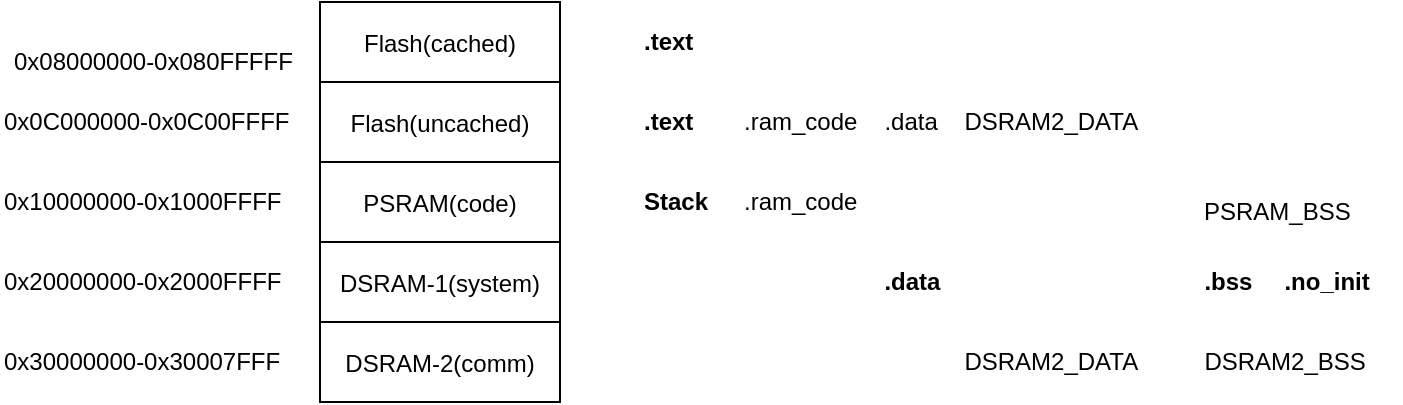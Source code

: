 <mxfile userAgent="Mozilla/5.0 (Windows NT 6.1; Win64; x64) AppleWebKit/537.36 (KHTML, like Gecko) Chrome/56.0.292.87 Safari/537.36" version="6.1.0.2" editor="www.draw.io" type="device"><diagram name="XMC Memory Model"><mxGraphModel dx="532" dy="463" grid="1" gridSize="10" guides="1" tooltips="1" connect="1" arrows="1" fold="1" page="1" pageScale="1" pageWidth="826" pageHeight="1169" background="#ffffff" math="0" shadow="0"><root><mxCell id="0"/><mxCell id="1" parent="0"/><mxCell id="2" value="Flash(cached)" style="" parent="1" vertex="1"><mxGeometry x="200" y="80" width="120" height="40" as="geometry"/></mxCell><mxCell id="3" value="PSRAM(code)" style="" parent="1" vertex="1"><mxGeometry x="200" y="160" width="120" height="40" as="geometry"/></mxCell><mxCell id="4" value="DSRAM-1(system)" style="" parent="1" vertex="1"><mxGeometry x="200" y="200" width="120" height="40" as="geometry"/></mxCell><mxCell id="5" value="DSRAM-2(comm)" style="" parent="1" vertex="1"><mxGeometry x="200" y="240" width="120" height="40" as="geometry"/></mxCell><mxCell id="10" value="0x08000000-0x080FFFFF" style="text;resizable=0;points=[];autosize=1;align=left;verticalAlign=top;spacingTop=-4;" parent="1" vertex="1"><mxGeometry x="45" y="100" width="160" height="20" as="geometry"/></mxCell><mxCell id="11" value="0x20000000-0x2000FFFF&#10;" style="text;resizable=0;points=[];autosize=1;align=left;verticalAlign=top;spacingTop=-4;" parent="1" vertex="1"><mxGeometry x="40" y="210" width="160" height="20" as="geometry"/></mxCell><mxCell id="12" value="0x10000000-0x1000FFFF&#10;" style="text;resizable=0;points=[];autosize=1;align=left;verticalAlign=top;spacingTop=-4;" parent="1" vertex="1"><mxGeometry x="40" y="170" width="160" height="20" as="geometry"/></mxCell><mxCell id="13" value="0x30000000-0x30007FFF&#10;" style="text;resizable=0;points=[];autosize=1;align=left;verticalAlign=top;spacingTop=-4;" parent="1" vertex="1"><mxGeometry x="40" y="250" width="160" height="20" as="geometry"/></mxCell><mxCell id="14" value="Flash(uncached)" style="" parent="1" vertex="1"><mxGeometry x="200" y="120" width="120" height="40" as="geometry"/></mxCell><mxCell id="16" value="0x0C000000-0x0C00FFFF&#10;" style="text;resizable=0;points=[];autosize=1;align=left;verticalAlign=top;spacingTop=-4;" parent="1" vertex="1"><mxGeometry x="40" y="130" width="160" height="20" as="geometry"/></mxCell><mxCell id="17" value=".text" style="text;resizable=0;points=[];autosize=1;align=left;verticalAlign=top;spacingTop=-4;fontStyle=1;" parent="1" vertex="1"><mxGeometry x="360" y="90" width="40" height="20" as="geometry"/></mxCell><mxCell id="18" value="Stack" style="text;resizable=0;points=[];autosize=1;align=left;verticalAlign=top;spacingTop=-4;fontStyle=1;" parent="1" vertex="1"><mxGeometry x="360" y="170" width="50" height="20" as="geometry"/></mxCell><mxCell id="19" value=".ram_code" style="text;resizable=0;points=[];autosize=1;align=left;verticalAlign=top;spacingTop=-4;" parent="1" vertex="1"><mxGeometry x="410" y="170" width="70" height="20" as="geometry"/></mxCell><mxCell id="20" value=".text" style="text;resizable=0;points=[];autosize=1;align=left;verticalAlign=top;spacingTop=-4;fontStyle=1;" parent="1" vertex="1"><mxGeometry x="360" y="130" width="40" height="20" as="geometry"/></mxCell><mxCell id="21" value=".ram_code" style="text;resizable=0;points=[];autosize=1;align=left;verticalAlign=top;spacingTop=-4;" parent="1" vertex="1"><mxGeometry x="410" y="130" width="70" height="20" as="geometry"/></mxCell><mxCell id="22" value="PSRAM_BSS" style="text;resizable=0;points=[];autosize=1;align=left;verticalAlign=top;spacingTop=-4;" parent="1" vertex="1"><mxGeometry x="640" y="175" width="90" height="20" as="geometry"/></mxCell><mxCell id="23" value=".data" style="text;resizable=0;points=[];autosize=1;align=left;verticalAlign=top;spacingTop=-4;fontStyle=1;" parent="1" vertex="1"><mxGeometry x="480.2" y="210" width="40" height="20" as="geometry"/></mxCell><mxCell id="24" value=".data" style="text;resizable=0;points=[];autosize=1;align=left;verticalAlign=top;spacingTop=-4;" parent="1" vertex="1"><mxGeometry x="480.2" y="130" width="40" height="20" as="geometry"/></mxCell><mxCell id="25" value=".bss" style="text;resizable=0;points=[];autosize=1;align=left;verticalAlign=top;spacingTop=-4;fontStyle=1;" parent="1" vertex="1"><mxGeometry x="640.2" y="210" width="40" height="20" as="geometry"/></mxCell><mxCell id="26" value=".no_init" style="text;resizable=0;points=[];autosize=1;align=left;verticalAlign=top;spacingTop=-4;fontStyle=1;" parent="1" vertex="1"><mxGeometry x="680.2" y="210" width="50" height="20" as="geometry"/></mxCell><mxCell id="27" value="DSRAM2_DATA" style="text;resizable=0;points=[];autosize=1;align=left;verticalAlign=top;spacingTop=-4;" parent="1" vertex="1"><mxGeometry x="520.2" y="250" width="100" height="20" as="geometry"/></mxCell><mxCell id="28" value="DSRAM2_DATA" style="text;resizable=0;points=[];autosize=1;align=left;verticalAlign=top;spacingTop=-4;" parent="1" vertex="1"><mxGeometry x="520.2" y="130" width="100" height="20" as="geometry"/></mxCell><mxCell id="29" value="DSRAM2_BSS" style="text;resizable=0;points=[];autosize=1;align=left;verticalAlign=top;spacingTop=-4;" parent="1" vertex="1"><mxGeometry x="640.2" y="250" width="100" height="20" as="geometry"/></mxCell></root></mxGraphModel></diagram><diagram name="Booting"><mxGraphModel dx="1105" dy="992" grid="1" gridSize="10" guides="1" tooltips="1" connect="1" arrows="1" fold="1" page="1" pageScale="1" pageWidth="826" pageHeight="1169" background="#ffffff" math="0" shadow="0"><root><mxCell id="0"/><mxCell id="1" parent="0"/><mxCell id="2" value="BootROM&#10;Code" style="" parent="1" vertex="1"><mxGeometry x="120" y="80" width="110" height="40" as="geometry"/></mxCell><mxCell id="3" value="C-Start&#10;routines" style="fontStyle=1;strokeWidth=2;" parent="1" vertex="1"><mxGeometry x="120" y="160" width="110" height="40" as="geometry"/></mxCell><mxCell id="5" value="Entry of&#10;User application" style="" parent="1" vertex="1"><mxGeometry x="120" y="240" width="110" height="40" as="geometry"/></mxCell><mxCell id="6" value="" style="endArrow=classic;entryX=0.5;entryY=0;exitX=0.5;exitY=1;" parent="1" source="2" target="3" edge="1"><mxGeometry width="50" height="50" relative="1" as="geometry"><mxPoint x="120" y="350" as="sourcePoint"/><mxPoint x="170" y="300" as="targetPoint"/></mxGeometry></mxCell><mxCell id="7" value="" style="endArrow=classic;entryX=0.5;entryY=0;exitX=0.5;exitY=1;" parent="1" source="3" target="5" edge="1"><mxGeometry x="185" y="130" width="50" height="50" as="geometry"><mxPoint x="185" y="130" as="sourcePoint"/><mxPoint x="185" y="170" as="targetPoint"/></mxGeometry></mxCell><mxCell id="8" value="Reset" style="text;strokeColor=none;fillColor=none;align=center;verticalAlign=middle;" parent="1" vertex="1"><mxGeometry x="40" y="40" width="40" height="20" as="geometry"/></mxCell><mxCell id="9" value="" style="endArrow=classic;entryX=0.25;entryY=0;exitX=1;exitY=0.5;" parent="1" source="8" target="2" edge="1"><mxGeometry width="50" height="50" relative="1" as="geometry"><mxPoint x="40" y="350" as="sourcePoint"/><mxPoint x="90" y="300" as="targetPoint"/><Array as="points"><mxPoint x="148" y="50"/></Array></mxGeometry></mxCell><mxCell id="10" value="startup_XMC4500.S" style="text;strokeColor=none;fillColor=none;align=center;verticalAlign=middle;" parent="1" vertex="1"><mxGeometry x="280" y="160" width="40" height="20" as="geometry"/></mxCell><mxCell id="11" value="system_XMC4500.C" style="text;strokeColor=none;fillColor=none;align=center;verticalAlign=middle;whiteSpace=wrap;" parent="1" vertex="1"><mxGeometry x="280" y="180" width="40" height="20" as="geometry"/></mxCell></root></mxGraphModel></diagram><diagram name="EasyMain"><mxGraphModel dx="1105" dy="992" grid="1" gridSize="10" guides="1" tooltips="1" connect="1" arrows="1" fold="1" page="1" pageScale="1" pageWidth="826" pageHeight="1169" background="#ffffff" math="0" shadow="0"><root><mxCell id="0"/><mxCell id="1" parent="0"/><mxCell id="2" value="...&#10;P3_9_set_mode&#10;(&#10;OUTPUT_PP_GP&#10;);&#10;P3_9_set_driver_strength&#10;(&#10;STRONG&#10;);&#10;P3_9_reset&#10;();&#10;..." style="text;strokeColor=none;fillColor=none;align=left;verticalAlign=middle;fontSize=12;" parent="1" vertex="1"><mxGeometry x="120" y="90" width="220" height="190" as="geometry"/></mxCell><mxCell id="7" value="for(;;){&#10;           ...&#10;P3_9_toggle&#10;();&#10;           ...&#10;}" style="text;strokeColor=none;fillColor=none;align=left;verticalAlign=middle;fontSize=12;" parent="1" vertex="1"><mxGeometry x="120" y="280" width="220" height="140" as="geometry"/></mxCell><mxCell id="8" value="&lt;&lt;EasyMain.c&gt;&gt;" style="text;strokeColor=none;fillColor=none;align=left;verticalAlign=middle;fontSize=12;fontStyle=1;" parent="1" vertex="1"><mxGeometry x="120" y="40" width="220" height="40" as="geometry"/></mxCell><mxCell id="9" value="&lt;&lt;GPIO.h&gt;&gt;" style="text;strokeColor=none;fillColor=none;align=left;verticalAlign=middle;fontSize=12;fontStyle=1;" parent="1" vertex="1"><mxGeometry x="400" y="40" width="220" height="40" as="geometry"/></mxCell><mxCell id="11" value="...&#10;#define INPUT_INV_PPS   0x38U&#10;#define&#10;OUTPUT_PP_GP    &#10;0x80U&#10;#define OUTPUT_PP_AF1   0x88U&#10;...&#10;#define WEAK            0x7UL&#10;#define MEDIUM          0x4UL&#10;#define&#10;STRONG          &#10;0x2UL&#10;#define VERYSTRONG      0x0UL&#10;...&#10;__STATIC_INLINE void&#10;P3_9_set_mode&#10;(uint8_t mode){&#10;    PORT3-&gt;IOCR8 &amp;= ~0x0000f800UL;&#10;    PORT3-&gt;IOCR8 |= mode &lt;&lt; 8;&#10;}&#10;&#10;__STATIC_INLINE void&#10;P3_9_set_driver_strength&#10;(uint8_t strength){&#10;    PORT3-&gt;PDR1 &amp;= ~0x00000070UL;&#10;    PORT3-&gt;PDR1 |= strength &lt;&lt; 4;&#10;}&#10;&#10;__STATIC_INLINE void&#10;P3_9_set_hwsel&#10;(uint32_t config){...}&#10;&#10;__STATIC_INLINE void P3_9_set(void){...}&#10;&#10;__STATIC_INLINE void&#10;P3_9_reset&#10;(void){&#10;    PORT3-&gt;OMR = 0x02000000UL;&#10;}&#10;&#10;__STATIC_INLINE void&#10;P3_9_toggle&#10;(void){&#10;    PORT3-&gt;OMR = 0x02000200UL;&#10;}&#10;..." style="text;strokeColor=none;fillColor=none;align=left;verticalAlign=top;fontSize=12;" parent="1" vertex="1"><mxGeometry x="400" y="80" width="410" height="670" as="geometry"/></mxCell></root></mxGraphModel></diagram><diagram name="LogicLevel"><mxGraphModel dx="1105" dy="992" grid="0" gridSize="10" guides="1" tooltips="1" connect="1" arrows="1" fold="1" page="1" pageScale="1" pageWidth="826" pageHeight="1169" background="#ffffff" math="0" shadow="0"><root><mxCell id="0"/><mxCell id="1" parent="0"/><mxCell id="25" value="" style="endArrow=classic;strokeWidth=1;fontSize=12;startArrow=oval;startFill=1;" parent="1" edge="1"><mxGeometry width="50" height="50" relative="1" as="geometry"><mxPoint x="159" y="400" as="sourcePoint"/><mxPoint x="159" y="120" as="targetPoint"/></mxGeometry></mxCell><mxCell id="43" value="0 V" style="text;strokeColor=none;fillColor=none;align=center;verticalAlign=middle;whiteSpace=wrap;rounded=1;fontSize=12;" parent="1" vertex="1"><mxGeometry x="100" y="390" width="40" height="20" as="geometry"/></mxCell><mxCell id="44" value="1.0 V" style="text;strokeColor=none;fillColor=none;align=center;verticalAlign=middle;whiteSpace=wrap;rounded=1;fontSize=12;arcSize=50;" parent="1" vertex="1"><mxGeometry x="100" y="310" width="40" height="20" as="geometry"/></mxCell><mxCell id="45" value="2.3 V" style="text;strokeColor=none;fillColor=none;align=center;verticalAlign=middle;whiteSpace=wrap;rounded=1;fontSize=12;arcSize=50;" parent="1" vertex="1"><mxGeometry x="100" y="220" width="40" height="20" as="geometry"/></mxCell><mxCell id="46" value="3.3 V" style="text;strokeColor=none;fillColor=none;align=center;verticalAlign=middle;whiteSpace=wrap;rounded=1;fontSize=12;arcSize=50;" parent="1" vertex="1"><mxGeometry x="100" y="140" width="40" height="20" as="geometry"/></mxCell><mxCell id="47" value="Logic 0 &#10;&#10;Valid LOW" style="rounded=0;strokeWidth=1;fontSize=12;align=center;fillColor=#f5f5f5;strokeColor=#666666;" parent="1" vertex="1"><mxGeometry x="170" y="320" width="130" height="80" as="geometry"/></mxCell><mxCell id="48" value="Logic 1&#10;&#10;Valid HIGH" style="rounded=0;strokeWidth=1;fontSize=12;align=center;fillColor=#f5f5f5;strokeColor=#666666;" parent="1" vertex="1"><mxGeometry x="170" y="150" width="130" height="80" as="geometry"/></mxCell><mxCell id="49" value="" style="endArrow=none;strokeWidth=1;fontSize=12;endFill=0;" parent="1" edge="1"><mxGeometry width="50" height="50" relative="1" as="geometry"><mxPoint x="160" y="401" as="sourcePoint"/><mxPoint x="320" y="401" as="targetPoint"/></mxGeometry></mxCell><mxCell id="50" value="" style="endArrow=none;strokeWidth=1;fontSize=12;endFill=0;" parent="1" edge="1"><mxGeometry x="159" y="319" width="50" height="50" as="geometry"><mxPoint x="159" y="319" as="sourcePoint"/><mxPoint x="319.0" y="319" as="targetPoint"/></mxGeometry></mxCell><mxCell id="51" value="" style="endArrow=none;strokeWidth=1;fontSize=12;endFill=0;" parent="1" edge="1"><mxGeometry x="160" y="231" width="50" height="50" as="geometry"><mxPoint x="160" y="231" as="sourcePoint"/><mxPoint x="320.0" y="231" as="targetPoint"/></mxGeometry></mxCell><mxCell id="52" value="" style="endArrow=none;strokeWidth=1;fontSize=12;endFill=0;" parent="1" edge="1"><mxGeometry x="160" y="149" width="50" height="50" as="geometry"><mxPoint x="160" y="149" as="sourcePoint"/><mxPoint x="320.0" y="149" as="targetPoint"/></mxGeometry></mxCell><mxCell id="53" value="Invalid Input Range" style="text;resizable=0;points=[];autosize=1;align=left;verticalAlign=top;spacingTop=-4;fontSize=12;" parent="1" vertex="1"><mxGeometry x="175" y="265" width="120" height="20" as="geometry"/></mxCell></root></mxGraphModel></diagram><diagram name="DrivingLed &amp; SwitchInput"><mxGraphModel dx="1105" dy="992" grid="0" gridSize="10" guides="1" tooltips="1" connect="1" arrows="1" fold="1" page="1" pageScale="1" pageWidth="826" pageHeight="1169" background="#ffffff" math="0" shadow="0"><root><mxCell id="0"/><mxCell id="1" parent="0"/><mxCell id="2" value="마이크로컨트롤러&#10;&#10;&#10;&#10;&#10;&#10;&#10;&#10;&#10;" style="whiteSpace=wrap;rounded=1;strokeWidth=1;fontSize=12;align=center;fillColor=#E6E6E6;fontStyle=3" parent="1" vertex="1"><mxGeometry x="379" y="40" width="120" height="200" as="geometry"/></mxCell><mxCell id="3" value="마이크로컨트롤러&#10;&#10;&#10;&#10;&#10;&#10;&#10;&#10;&#10;" style="rounded=1;strokeWidth=1;fontSize=12;align=center;fillColor=#E6E6E6;fontStyle=3" parent="1" vertex="1"><mxGeometry x="40" y="40" width="120" height="200" as="geometry"/></mxCell><mxCell id="4" style="edgeStyle=none;rounded=0;exitX=1;exitY=0.5;exitPerimeter=0;startArrow=none;startFill=0;endArrow=none;endFill=0;jettySize=auto;orthogonalLoop=1;strokeWidth=1;fontSize=12;entryX=0;entryY=0.5;entryPerimeter=0;" parent="1" source="5" target="6" edge="1"><mxGeometry x="160" y="115" as="geometry"><Array as="points"><mxPoint x="217" y="115"/></Array></mxGeometry></mxCell><mxCell id="5" value="" style="verticalLabelPosition=bottom;shadow=0;dashed=0;align=center;fillColor=#ffffff;verticalAlign=top;strokeWidth=1;shape=mxgraph.electrical.logic_gates.buffer;rounded=0;fontSize=12;" parent="1" vertex="1"><mxGeometry x="85" y="95" width="75" height="40" as="geometry"/></mxCell><mxCell id="6" value="" style="verticalLabelPosition=bottom;shadow=0;dashed=0;align=center;fillColor=#ffffff;verticalAlign=top;strokeWidth=1;shape=mxgraph.electrical.resistors.resistor_2;rounded=0;fontSize=12;direction=south;rotation=-90;" parent="1" vertex="1"><mxGeometry x="238" y="90" width="10" height="50" as="geometry"/></mxCell><mxCell id="7" style="edgeStyle=none;rounded=0;exitX=0;exitY=0.5;exitPerimeter=0;entryX=1;entryY=0.5;entryPerimeter=0;startArrow=none;startFill=0;endArrow=none;endFill=0;jettySize=auto;orthogonalLoop=1;strokeWidth=1;fontSize=12;" parent="1" source="9" target="6" edge="1"><mxGeometry x="268" y="115" as="geometry"><Array as="points"><mxPoint x="301" y="115"/></Array></mxGeometry></mxCell><mxCell id="8" style="edgeStyle=none;rounded=0;exitX=1;exitY=0.5;exitPerimeter=0;entryX=0.62;entryY=0;entryPerimeter=0;startArrow=none;startFill=0;endArrow=none;endFill=0;jettySize=auto;orthogonalLoop=1;strokeWidth=1;fontSize=12;" parent="1" source="9" target="10" edge="1"><mxGeometry x="301" y="214" as="geometry"/></mxCell><mxCell id="9" value="" style="fillColor=#000000;verticalLabelPosition=bottom;shadow=0;dashed=0;align=center;fillColor=#ffffff;verticalAlign=top;strokeWidth=1;shape=mxgraph.electrical.diodes.diode;rounded=0;fontSize=12;rotation=90;" parent="1" vertex="1"><mxGeometry x="261" y="154" width="80" height="40" as="geometry"/></mxCell><mxCell id="10" value="" style="verticalLabelPosition=bottom;shadow=0;dashed=0;align=center;fillColor=#ffffff;verticalAlign=top;strokeWidth=1;shape=mxgraph.electrical.miscellaneous.chassis;rounded=0;fontSize=12;" parent="1" vertex="1"><mxGeometry x="276" y="217" width="40" height="23" as="geometry"/></mxCell><mxCell id="11" value="R" style="text;resizable=0;points=[];autosize=1;align=left;verticalAlign=top;spacingTop=-4;fontSize=12;" parent="1" vertex="1"><mxGeometry x="232" y="90" width="20" height="20" as="geometry"/></mxCell><mxCell id="12" value="" style="endArrow=classicThin;strokeWidth=1;fontSize=12;endFill=1;" parent="1" edge="1"><mxGeometry x="262" y="174" width="50" height="50" as="geometry"><mxPoint x="282" y="174" as="sourcePoint"/><mxPoint x="262" y="194" as="targetPoint"/><Array as="points"><mxPoint x="262" y="194"/></Array></mxGeometry></mxCell><mxCell id="13" value="" style="endArrow=classicThin;strokeWidth=1;fontSize=12;endFill=1;" parent="1" edge="1"><mxGeometry x="262" y="184" width="50" height="50" as="geometry"><mxPoint x="282" y="184" as="sourcePoint"/><mxPoint x="262" y="204" as="targetPoint"/><Array as="points"><mxPoint x="262" y="204"/></Array></mxGeometry></mxCell><mxCell id="14" value="" style="endArrow=classicThin;strokeWidth=1;fontSize=12;endFill=1;" parent="1" edge="1"><mxGeometry x="261" y="165" width="50" height="50" as="geometry"><mxPoint x="281" y="165" as="sourcePoint"/><mxPoint x="261" y="185" as="targetPoint"/><Array as="points"><mxPoint x="261" y="185"/></Array></mxGeometry></mxCell><mxCell id="15" style="edgeStyle=none;rounded=0;exitX=1;exitY=0.5;exitPerimeter=0;startArrow=none;startFill=0;endArrow=none;endFill=0;jettySize=auto;orthogonalLoop=1;strokeWidth=1;fontSize=12;" parent="1" source="16" target="17" edge="1"><mxGeometry x="485" y="195" as="geometry"/></mxCell><mxCell id="16" value="" style="verticalLabelPosition=bottom;shadow=0;dashed=0;align=center;fillColor=#ffffff;verticalAlign=top;strokeWidth=1;shape=mxgraph.electrical.logic_gates.buffer;rounded=0;fontSize=12;" parent="1" vertex="1"><mxGeometry x="410" y="175" width="75" height="40" as="geometry"/></mxCell><mxCell id="17" value="" style="verticalLabelPosition=bottom;shadow=0;dashed=0;align=center;fillColor=#ffffff;verticalAlign=top;strokeWidth=1;shape=mxgraph.electrical.resistors.resistor_2;rounded=0;fontSize=12;direction=south;rotation=90;" parent="1" vertex="1"><mxGeometry x="538" y="170" width="10" height="50" as="geometry"/></mxCell><mxCell id="18" style="edgeStyle=none;rounded=0;exitX=1;exitY=0.5;exitPerimeter=0;entryX=0;entryY=0.5;entryPerimeter=0;startArrow=none;startFill=0;endArrow=none;endFill=0;jettySize=auto;orthogonalLoop=1;strokeWidth=1;fontSize=12;" parent="1" source="20" target="17" edge="1"><mxGeometry x="568" y="189" as="geometry"><Array as="points"><mxPoint x="615" y="195"/></Array></mxGeometry></mxCell><mxCell id="19" style="edgeStyle=none;rounded=0;entryX=0.5;entryY=1;entryPerimeter=0;startArrow=none;startFill=0;endArrow=none;endFill=0;jettySize=auto;orthogonalLoop=1;strokeWidth=1;fontSize=12;" parent="1" source="20" target="25" edge="1"><mxGeometry x="615" y="60" as="geometry"/></mxCell><mxCell id="20" value="" style="fillColor=#000000;verticalLabelPosition=bottom;shadow=0;dashed=0;align=center;fillColor=#ffffff;verticalAlign=top;strokeWidth=1;shape=mxgraph.electrical.diodes.diode;rounded=0;fontSize=12;rotation=90;" parent="1" vertex="1"><mxGeometry x="575" y="129" width="80" height="40" as="geometry"/></mxCell><mxCell id="21" value="R" style="text;resizable=0;points=[];autosize=1;align=left;verticalAlign=top;spacingTop=-4;fontSize=12;" parent="1" vertex="1"><mxGeometry x="533" y="170" width="20" height="20" as="geometry"/></mxCell><mxCell id="22" value="" style="endArrow=classicThin;strokeWidth=1;fontSize=12;endFill=1;" parent="1" edge="1"><mxGeometry x="575" y="149" width="50" height="50" as="geometry"><mxPoint x="595" y="149" as="sourcePoint"/><mxPoint x="575" y="169" as="targetPoint"/><Array as="points"><mxPoint x="575" y="169"/></Array></mxGeometry></mxCell><mxCell id="23" value="" style="endArrow=classicThin;strokeWidth=1;fontSize=12;endFill=1;" parent="1" edge="1"><mxGeometry x="575" y="159" width="50" height="50" as="geometry"><mxPoint x="595" y="159" as="sourcePoint"/><mxPoint x="575" y="179" as="targetPoint"/><Array as="points"><mxPoint x="575" y="179"/></Array></mxGeometry></mxCell><mxCell id="24" value="" style="endArrow=classicThin;strokeWidth=1;fontSize=12;endFill=1;" parent="1" edge="1"><mxGeometry x="574" y="140" width="50" height="50" as="geometry"><mxPoint x="594" y="140" as="sourcePoint"/><mxPoint x="574" y="160" as="targetPoint"/><Array as="points"><mxPoint x="574" y="160"/></Array></mxGeometry></mxCell><mxCell id="25" value="V&lt;sub&gt;ss&lt;/sub&gt;" style="verticalLabelPosition=top;verticalAlign=bottom;shape=mxgraph.electrical.signal_sources.vss2;shadow=0;dashed=0;fillColor=#ffffff;align=center;strokeColor=#000000;strokeWidth=1;fontSize=12;rounded=0;html=1;" parent="1" vertex="1"><mxGeometry x="603" y="50" width="24" height="10" as="geometry"/></mxCell><mxCell id="26" value="(A) Positive True" style="text;resizable=0;points=[];autosize=1;align=left;verticalAlign=top;spacingTop=-4;fontSize=12;" parent="1" vertex="1"><mxGeometry x="50" y="261" width="100" height="20" as="geometry"/></mxCell><mxCell id="27" value="(B) Negative True" style="text;resizable=0;points=[];autosize=1;align=left;verticalAlign=top;spacingTop=-4;fontSize=12;" parent="1" vertex="1"><mxGeometry x="384" y="261" width="110" height="20" as="geometry"/></mxCell><mxCell id="28" value="마이크로컨트롤러&#10;&#10;&#10;&#10;&#10;&#10;&#10;&#10;&#10;" style="whiteSpace=wrap;rounded=1;strokeWidth=1;fontSize=12;align=center;fillColor=#E6E6E6;fontStyle=3" parent="1" vertex="1"><mxGeometry x="605" y="400" width="120" height="200" as="geometry"/></mxCell><mxCell id="29" value="마이크로컨트롤러&#10;&#10;&#10;&#10;&#10;&#10;&#10;&#10;&#10;" style="whiteSpace=wrap;rounded=1;strokeWidth=1;fontSize=12;align=center;fillColor=#E6E6E6;fontStyle=3" parent="1" vertex="1"><mxGeometry x="379" y="400" width="120" height="200" as="geometry"/></mxCell><mxCell id="30" value="마이크로컨트롤러&#10;&#10;&#10;&#10;&#10;&#10;&#10;&#10;&#10;" style="whiteSpace=wrap;rounded=1;strokeWidth=1;fontSize=12;align=center;fillColor=#E6E6E6;fontStyle=3" parent="1" vertex="1"><mxGeometry x="148" y="400" width="120" height="200" as="geometry"/></mxCell><mxCell id="31" value="" style="verticalLabelPosition=bottom;shadow=0;dashed=0;align=center;fillColor=#ffffff;verticalAlign=top;strokeWidth=1;shape=mxgraph.electrical.miscellaneous.chassis;rounded=0;fontSize=12;" parent="1" vertex="1"><mxGeometry x="41" y="575" width="40" height="23" as="geometry"/></mxCell><mxCell id="32" value="" style="verticalLabelPosition=bottom;shadow=0;dashed=0;align=center;fillColor=#ffffff;verticalAlign=top;strokeWidth=1;shape=mxgraph.electrical.logic_gates.buffer;rounded=0;fontSize=12;" parent="1" vertex="1"><mxGeometry x="157" y="490" width="75" height="40" as="geometry"/></mxCell><mxCell id="33" value="" style="verticalLabelPosition=bottom;shadow=0;dashed=0;align=center;fillColor=#ffffff;verticalAlign=top;strokeWidth=1;shape=mxgraph.electrical.resistors.resistor_2;rounded=0;fontSize=12;direction=south;" parent="1" vertex="1"><mxGeometry x="61" y="423" width="10" height="50" as="geometry"/></mxCell><mxCell id="34" value="R" style="text;resizable=0;points=[];autosize=1;align=left;verticalAlign=top;spacingTop=-4;fontSize=12;" parent="1" vertex="1"><mxGeometry x="76" y="448" width="20" height="20" as="geometry"/></mxCell><mxCell id="35" style="edgeStyle=none;rounded=0;entryX=0;entryY=0.5;entryPerimeter=0;startArrow=none;startFill=0;endArrow=none;endFill=0;jettySize=auto;orthogonalLoop=1;strokeWidth=1;fontSize=12;" parent="1" source="36" target="33" edge="1"><mxGeometry x="66" y="405" as="geometry"/></mxCell><mxCell id="36" value="V&lt;sub&gt;ss&lt;/sub&gt;" style="verticalLabelPosition=top;verticalAlign=bottom;shape=mxgraph.electrical.signal_sources.vss2;shadow=0;dashed=0;fillColor=#ffffff;align=center;strokeColor=#000000;strokeWidth=1;fontSize=12;rounded=0;html=1;" parent="1" vertex="1"><mxGeometry x="54" y="395" width="24" height="10" as="geometry"/></mxCell><mxCell id="37" style="edgeStyle=none;rounded=0;exitX=1;exitY=0.885;exitPerimeter=0;startArrow=none;startFill=0;endArrow=none;endFill=0;jettySize=auto;orthogonalLoop=1;strokeWidth=1;fontSize=12;entryX=1;entryY=0.5;entryPerimeter=0;" parent="1" source="40" target="33" edge="1"><mxGeometry x="66" y="473" as="geometry"><mxPoint x="66.333" y="500" as="targetPoint"/></mxGeometry></mxCell><mxCell id="38" style="edgeStyle=none;rounded=0;exitX=1;exitY=0.115;exitPerimeter=0;entryX=0.62;entryY=0;entryPerimeter=0;startArrow=none;startFill=0;endArrow=none;endFill=0;jettySize=auto;orthogonalLoop=1;strokeWidth=1;fontSize=12;" parent="1" source="40" target="31" edge="1"><mxGeometry x="66" y="530" as="geometry"/></mxCell><mxCell id="39" style="edgeStyle=none;rounded=0;exitX=0;exitY=0.885;exitPerimeter=0;entryX=0;entryY=0.5;entryPerimeter=0;startArrow=none;startFill=0;endArrow=none;endFill=0;jettySize=auto;orthogonalLoop=1;strokeWidth=1;fontSize=12;" parent="1" source="40" target="32" edge="1"><mxGeometry x="141" y="510" as="geometry"/></mxCell><mxCell id="40" value="" style="verticalLabelPosition=bottom;shadow=0;dashed=0;align=center;fillColor=#ffffff;verticalAlign=top;strokeWidth=1;shape=mxgraph.electrical.electro-mechanical.2-way_switch;rounded=0;fontSize=12;rotation=180;" parent="1" vertex="1"><mxGeometry x="66" y="507" width="75" height="26" as="geometry"/></mxCell><mxCell id="41" style="edgeStyle=none;rounded=0;exitX=0.62;exitY=0;exitPerimeter=0;entryX=1;entryY=0.84;entryPerimeter=0;startArrow=none;startFill=0;endArrow=none;endFill=0;jettySize=auto;orthogonalLoop=1;strokeWidth=1;fontSize=12;" parent="1" source="42" target="57" edge="1"><mxGeometry x="333" y="568" as="geometry"/></mxCell><mxCell id="42" value="" style="verticalLabelPosition=bottom;shadow=0;dashed=0;align=center;fillColor=#ffffff;verticalAlign=top;strokeWidth=1;shape=mxgraph.electrical.miscellaneous.chassis;rounded=0;fontSize=12;" parent="1" vertex="1"><mxGeometry x="308" y="575" width="40" height="23" as="geometry"/></mxCell><mxCell id="43" value="" style="verticalLabelPosition=bottom;shadow=0;dashed=0;align=center;fillColor=#ffffff;verticalAlign=top;strokeWidth=1;shape=mxgraph.electrical.logic_gates.buffer;rounded=0;fontSize=12;" parent="1" vertex="1"><mxGeometry x="394" y="473" width="75" height="40" as="geometry"/></mxCell><mxCell id="44" style="edgeStyle=none;rounded=0;exitX=1;exitY=0.5;exitPerimeter=0;entryX=0;entryY=0.84;entryPerimeter=0;startArrow=none;startFill=0;endArrow=none;endFill=0;jettySize=auto;orthogonalLoop=1;strokeWidth=1;fontSize=12;" parent="1" source="45" target="57" edge="1"><mxGeometry x="333" y="473" as="geometry"/></mxCell><mxCell id="45" value="" style="verticalLabelPosition=bottom;shadow=0;dashed=0;align=center;fillColor=#ffffff;verticalAlign=top;strokeWidth=1;shape=mxgraph.electrical.resistors.resistor_2;rounded=0;fontSize=12;direction=south;" parent="1" vertex="1"><mxGeometry x="328" y="423" width="10" height="50" as="geometry"/></mxCell><mxCell id="46" value="R" style="text;resizable=0;points=[];autosize=1;align=left;verticalAlign=top;spacingTop=-4;fontSize=12;" parent="1" vertex="1"><mxGeometry x="343" y="448" width="20" height="20" as="geometry"/></mxCell><mxCell id="47" style="edgeStyle=none;rounded=0;entryX=0;entryY=0.5;entryPerimeter=0;startArrow=none;startFill=0;endArrow=none;endFill=0;jettySize=auto;orthogonalLoop=1;strokeWidth=1;fontSize=12;" parent="1" source="48" target="45" edge="1"><mxGeometry x="333" y="405" as="geometry"/></mxCell><mxCell id="48" value="V&lt;sub&gt;ss&lt;/sub&gt;" style="verticalLabelPosition=top;verticalAlign=bottom;shape=mxgraph.electrical.signal_sources.vss2;shadow=0;dashed=0;fillColor=#ffffff;align=center;strokeColor=#000000;strokeWidth=1;fontSize=12;rounded=0;html=1;" parent="1" vertex="1"><mxGeometry x="321" y="395" width="24" height="10" as="geometry"/></mxCell><mxCell id="49" style="edgeStyle=none;rounded=0;exitX=0;exitY=0.84;exitPerimeter=0;entryX=0;entryY=0.5;entryPerimeter=0;startArrow=none;startFill=0;endArrow=none;endFill=0;jettySize=auto;orthogonalLoop=1;strokeWidth=1;fontSize=12;" parent="1" source="57" target="43" edge="1"><mxGeometry x="408" y="510" as="geometry"><mxPoint x="408" y="510" as="sourcePoint"/></mxGeometry></mxCell><mxCell id="50" style="edgeStyle=none;rounded=0;exitX=0.62;exitY=0;exitPerimeter=0;entryX=1;entryY=0.5;entryPerimeter=0;startArrow=none;startFill=0;endArrow=none;endFill=0;jettySize=auto;orthogonalLoop=1;strokeWidth=1;fontSize=12;" parent="1" source="51" target="53" edge="1"><mxGeometry x="560" y="565" as="geometry"/></mxCell><mxCell id="51" value="" style="verticalLabelPosition=bottom;shadow=0;dashed=0;align=center;fillColor=#ffffff;verticalAlign=top;strokeWidth=1;shape=mxgraph.electrical.miscellaneous.chassis;rounded=0;fontSize=12;" parent="1" vertex="1"><mxGeometry x="535.533" y="575" width="40" height="23" as="geometry"/></mxCell><mxCell id="52" value="" style="verticalLabelPosition=bottom;shadow=0;dashed=0;align=center;fillColor=#ffffff;verticalAlign=top;strokeWidth=1;shape=mxgraph.electrical.logic_gates.buffer;rounded=0;fontSize=12;" parent="1" vertex="1"><mxGeometry x="630.533" y="467" width="75" height="40" as="geometry"/></mxCell><mxCell id="53" value="" style="verticalLabelPosition=bottom;shadow=0;dashed=0;align=center;fillColor=#ffffff;verticalAlign=top;strokeWidth=1;shape=mxgraph.electrical.resistors.resistor_2;rounded=0;fontSize=12;direction=south;" parent="1" vertex="1"><mxGeometry x="555.533" y="515" width="10" height="50" as="geometry"/></mxCell><mxCell id="54" value="R" style="text;resizable=0;points=[];autosize=1;align=left;verticalAlign=top;spacingTop=-4;fontSize=12;" parent="1" vertex="1"><mxGeometry x="565.533" y="533" width="20" height="20" as="geometry"/></mxCell><mxCell id="55" value="V&lt;sub&gt;ss&lt;/sub&gt;" style="verticalLabelPosition=top;verticalAlign=bottom;shape=mxgraph.electrical.signal_sources.vss2;shadow=0;dashed=0;fillColor=#ffffff;align=center;strokeColor=#000000;strokeWidth=1;fontSize=12;rounded=0;html=1;" parent="1" vertex="1"><mxGeometry x="548.533" y="395" width="24" height="10" as="geometry"/></mxCell><mxCell id="56" style="edgeStyle=none;rounded=0;exitX=1;exitY=0.84;exitPerimeter=0;entryX=0;entryY=0.5;entryPerimeter=0;startArrow=none;startFill=0;endArrow=none;endFill=0;jettySize=auto;orthogonalLoop=1;strokeWidth=1;fontSize=12;" parent="1" source="60" target="52" edge="1"><mxGeometry x="635.533" y="510" as="geometry"><mxPoint x="635.333" y="510" as="sourcePoint"/></mxGeometry></mxCell><mxCell id="57" value="" style="verticalLabelPosition=bottom;shadow=0;dashed=0;align=center;fillColor=#ffffff;verticalAlign=top;strokeWidth=1;shape=mxgraph.electrical.electro-mechanical.simple_switch;rounded=0;fontSize=12;rotation=90;" parent="1" vertex="1"><mxGeometry x="302" y="521" width="75" height="19" as="geometry"/></mxCell><mxCell id="58" style="edgeStyle=none;rounded=0;exitX=0;exitY=0.84;exitPerimeter=0;entryX=0.5;entryY=1;entryPerimeter=0;startArrow=none;startFill=0;endArrow=none;endFill=0;jettySize=auto;orthogonalLoop=1;strokeWidth=1;fontSize=12;" parent="1" source="60" target="55" edge="1"><mxGeometry x="561" y="405" as="geometry"/></mxCell><mxCell id="59" style="edgeStyle=none;rounded=0;exitX=1;exitY=0.84;exitPerimeter=0;entryX=0;entryY=0.5;entryPerimeter=0;startArrow=none;startFill=0;endArrow=none;endFill=0;jettySize=auto;orthogonalLoop=1;strokeWidth=1;fontSize=12;" parent="1" source="60" target="53" edge="1"><mxGeometry x="561" y="487" as="geometry"/></mxCell><mxCell id="60" value="" style="verticalLabelPosition=bottom;shadow=0;dashed=0;align=center;fillColor=#ffffff;verticalAlign=top;strokeWidth=1;shape=mxgraph.electrical.electro-mechanical.simple_switch;rounded=0;fontSize=12;rotation=90;" parent="1" vertex="1"><mxGeometry x="530" y="440" width="75" height="19" as="geometry"/></mxCell><mxCell id="61" value="(A) SPDT 스위치 입력" style="text;resizable=0;points=[];autosize=1;align=left;verticalAlign=top;spacingTop=-4;fontSize=12;" parent="1" vertex="1"><mxGeometry x="98" y="620" width="130" height="20" as="geometry"/></mxCell><mxCell id="62" value="(B) SPST with pull-up&#10;스위치 입력" style="text;resizable=0;points=[];autosize=1;align=left;verticalAlign=top;spacingTop=-4;fontSize=12;" parent="1" vertex="1"><mxGeometry x="333" y="620" width="200" height="20" as="geometry"/></mxCell><mxCell id="63" value="(C) SPST with pull-down&#10;스위치 입력" style="text;resizable=0;points=[];autosize=1;align=left;verticalAlign=top;spacingTop=-4;fontSize=12;" parent="1" vertex="1"><mxGeometry x="567.467" y="620" width="210" height="20" as="geometry"/></mxCell></root></mxGraphModel></diagram><diagram name="DevelopmentEnviroment"><mxGraphModel dx="1105" dy="992" grid="0" gridSize="10" guides="1" tooltips="1" connect="1" arrows="1" fold="1" page="1" pageScale="1" pageWidth="826" pageHeight="1169" background="#ffffff" math="0" shadow="0"><root><mxCell id="0"/><mxCell id="1" parent="0"/><mxCell id="4" value="" style="shape=doubleArrow;whiteSpace=wrap;shadow=0;labelBackgroundColor=none;strokeColor=#000000;strokeWidth=1;fillColor=none;gradientColor=none;fontSize=11;align=center;" parent="1" vertex="1"><mxGeometry x="188" y="275" width="60" height="30" as="geometry"/></mxCell><mxCell id="7" value="" style="shape=doubleArrow;whiteSpace=wrap;shadow=0;labelBackgroundColor=none;strokeColor=#000000;strokeWidth=1;fillColor=none;gradientColor=none;fontSize=11;align=center;" parent="1" vertex="1"><mxGeometry x="358" y="275" width="60" height="30" as="geometry"/></mxCell><mxCell id="8" style="edgeStyle=orthogonalEdgeStyle;rounded=0;comic=0;exitX=0;exitY=0.25;entryX=0;entryY=0.25;shadow=0;startArrow=none;startFill=0;endArrow=none;endFill=0;endSize=6;jettySize=auto;orthogonalLoop=1;strokeColor=#000000;strokeWidth=1;fontSize=11;" parent="1" edge="1"><mxGeometry relative="1" as="geometry"><mxPoint x="528" y="275" as="sourcePoint"/><mxPoint x="528" y="275" as="targetPoint"/></mxGeometry></mxCell><mxCell id="10" value="" style="shape=doubleArrow;whiteSpace=wrap;shadow=0;labelBackgroundColor=none;strokeColor=#000000;strokeWidth=1;fillColor=none;gradientColor=none;fontSize=11;align=center;rotation=30;" parent="1" vertex="1"><mxGeometry x="528" y="320" width="60" height="30" as="geometry"/></mxCell><mxCell id="11" value="" style="shape=doubleArrow;whiteSpace=wrap;shadow=0;labelBackgroundColor=none;strokeColor=#000000;strokeWidth=1;fillColor=none;gradientColor=none;fontSize=11;align=center;rotation=330;" parent="1" vertex="1"><mxGeometry x="528" y="220" width="60" height="30" as="geometry"/></mxCell><mxCell id="19" value="PC" style="shadow=0;labelBackgroundColor=none;strokeColor=#000000;strokeWidth=1;fillColor=none;gradientColor=none;fontSize=11;align=center;" parent="1" vertex="1"><mxGeometry x="98" y="268" width="70" height="42" as="geometry"/></mxCell><mxCell id="20" value="Debugger" style="shadow=0;labelBackgroundColor=none;strokeColor=#000000;strokeWidth=1;fillColor=none;gradientColor=none;fontSize=11;align=center;" parent="1" vertex="1"><mxGeometry x="268" y="268" width="70" height="42" as="geometry"/></mxCell><mxCell id="22" value="Board" style="shadow=0;labelBackgroundColor=none;strokeColor=#000000;strokeWidth=1;fillColor=none;gradientColor=none;fontSize=11;align=center;" parent="1" vertex="1"><mxGeometry x="438" y="268" width="70" height="42" as="geometry"/></mxCell><mxCell id="23" value="Function&#10;Generator" style="shadow=0;labelBackgroundColor=none;strokeColor=#000000;strokeWidth=1;fillColor=none;gradientColor=none;fontSize=11;align=center;" parent="1" vertex="1"><mxGeometry x="603" y="190" width="80" height="45" as="geometry"/></mxCell><mxCell id="25" value="Osciloscope" style="shadow=0;labelBackgroundColor=none;strokeColor=#000000;strokeWidth=1;fillColor=none;gradientColor=none;fontSize=11;align=center;" parent="1" vertex="1"><mxGeometry x="603" y="335" width="80" height="45" as="geometry"/></mxCell></root></mxGraphModel></diagram><diagram name="PwmWaveforms"><mxGraphModel dx="1105" dy="992" grid="0" gridSize="10" guides="1" tooltips="1" connect="1" arrows="1" fold="1" page="1" pageScale="1" pageWidth="826" pageHeight="1169" background="#ffffff" math="0" shadow="0"><root><mxCell id="0"/><mxCell id="1" parent="0"/><mxCell id="51" value="" style="endArrow=classic;html=1;strokeWidth=2;fontSize=12;rounded=0;" parent="1" edge="1"><mxGeometry width="50" height="50" relative="1" as="geometry"><mxPoint x="100" y="170" as="sourcePoint"/><mxPoint x="440" y="170" as="targetPoint"/><Array as="points"><mxPoint x="120" y="170"/><mxPoint x="120" y="90"/><mxPoint x="140" y="90"/><mxPoint x="140" y="170"/><mxPoint x="200" y="170"/><mxPoint x="200" y="90"/><mxPoint x="220" y="90"/><mxPoint x="220" y="170"/><mxPoint x="280" y="170"/><mxPoint x="280" y="90"/><mxPoint x="300" y="90"/><mxPoint x="300" y="170"/><mxPoint x="360" y="170"/><mxPoint x="360" y="90"/><mxPoint x="380" y="90"/><mxPoint x="380" y="170"/></Array></mxGeometry></mxCell><mxCell id="52" value="" style="endArrow=classic;html=1;strokeWidth=2;fontSize=12;rounded=0;" parent="1" edge="1"><mxGeometry x="100" y="210" width="50" height="50" as="geometry"><mxPoint x="100" y="290" as="sourcePoint"/><mxPoint x="440" y="290" as="targetPoint"/><Array as="points"><mxPoint x="120" y="290"/><mxPoint x="120" y="210"/><mxPoint x="160" y="210"/><mxPoint x="160" y="290"/><mxPoint x="200" y="290"/><mxPoint x="200" y="210"/><mxPoint x="240" y="210"/><mxPoint x="240" y="290"/><mxPoint x="280" y="290"/><mxPoint x="280" y="210"/><mxPoint x="320" y="210"/><mxPoint x="320" y="290"/><mxPoint x="360" y="290"/><mxPoint x="360" y="210"/><mxPoint x="400" y="210"/><mxPoint x="400" y="290"/></Array></mxGeometry></mxCell><mxCell id="53" value="" style="endArrow=classic;html=1;strokeWidth=2;fontSize=12;rounded=0;" parent="1" edge="1"><mxGeometry x="100" y="330" width="50" height="50" as="geometry"><mxPoint x="100" y="410" as="sourcePoint"/><mxPoint x="440" y="410" as="targetPoint"/><Array as="points"><mxPoint x="120" y="410"/><mxPoint x="120" y="330"/><mxPoint x="180" y="330"/><mxPoint x="180" y="410"/><mxPoint x="200" y="410"/><mxPoint x="200" y="330"/><mxPoint x="260" y="330"/><mxPoint x="260" y="410"/><mxPoint x="280" y="410"/><mxPoint x="280" y="330"/><mxPoint x="340" y="330"/><mxPoint x="340" y="410"/><mxPoint x="360" y="410"/><mxPoint x="360" y="330"/><mxPoint x="420" y="330"/><mxPoint x="420" y="410"/></Array></mxGeometry></mxCell><mxCell id="54" value="" style="endArrow=none;html=1;strokeWidth=1;fontSize=12;endFill=0;dashed=1;" parent="1" edge="1"><mxGeometry width="50" height="50" relative="1" as="geometry"><mxPoint x="120" y="440" as="sourcePoint"/><mxPoint x="120" y="50" as="targetPoint"/></mxGeometry></mxCell><mxCell id="55" value="" style="endArrow=none;html=1;strokeWidth=1;fontSize=12;endFill=0;dashed=1;" parent="1" edge="1"><mxGeometry x="200" y="50" width="50" height="50" as="geometry"><mxPoint x="200" y="440" as="sourcePoint"/><mxPoint x="200" y="50" as="targetPoint"/></mxGeometry></mxCell><mxCell id="56" value="" style="endArrow=none;html=1;strokeWidth=1;fontSize=12;endFill=0;dashed=1;" parent="1" edge="1"><mxGeometry x="60" y="130" width="50" height="50" as="geometry"><mxPoint x="360" y="440" as="sourcePoint"/><mxPoint x="360" y="50" as="targetPoint"/></mxGeometry></mxCell><mxCell id="57" value="" style="endArrow=none;html=1;strokeWidth=1;fontSize=12;endFill=0;dashed=1;" parent="1" edge="1"><mxGeometry x="90" y="140" width="50" height="50" as="geometry"><mxPoint x="280" y="440" as="sourcePoint"/><mxPoint x="280" y="50" as="targetPoint"/></mxGeometry></mxCell><mxCell id="58" value="" style="endArrow=none;html=1;strokeWidth=2;fontSize=12;endFill=0;strokeColor=#999999;" parent="1" edge="1"><mxGeometry x="130" y="60" width="50" height="50" as="geometry"><mxPoint x="100" y="250" as="sourcePoint"/><mxPoint x="440" y="250" as="targetPoint"/></mxGeometry></mxCell><mxCell id="59" value="" style="endArrow=none;html=1;strokeWidth=2;fontSize=12;endFill=0;strokeColor=#999999;" parent="1" edge="1"><mxGeometry x="130" y="-40" width="50" height="50" as="geometry"><mxPoint x="100" y="150" as="sourcePoint"/><mxPoint x="440" y="150" as="targetPoint"/></mxGeometry></mxCell><mxCell id="60" value="" style="endArrow=none;html=1;strokeWidth=2;fontSize=12;endFill=0;strokeColor=#999999;" parent="1" edge="1"><mxGeometry x="130" y="160" width="50" height="50" as="geometry"><mxPoint x="100" y="350" as="sourcePoint"/><mxPoint x="440" y="350" as="targetPoint"/></mxGeometry></mxCell><mxCell id="61" value="Average Value" style="text;html=1;strokeColor=none;fillColor=none;align=center;verticalAlign=middle;whiteSpace=wrap;rounded=1;fontSize=12;" parent="1" vertex="1"><mxGeometry x="440" y="70" width="40" height="20" as="geometry"/></mxCell><mxCell id="62" value="25%" style="text;html=1;strokeColor=none;fillColor=none;align=center;verticalAlign=middle;whiteSpace=wrap;rounded=1;fontSize=12;" parent="1" vertex="1"><mxGeometry x="450" y="140" width="40" height="20" as="geometry"/></mxCell><mxCell id="63" value="50%" style="text;html=1;strokeColor=none;fillColor=none;align=center;verticalAlign=middle;whiteSpace=wrap;rounded=1;fontSize=12;" parent="1" vertex="1"><mxGeometry x="450" y="240" width="40" height="20" as="geometry"/></mxCell><mxCell id="64" value="75%" style="text;html=1;strokeColor=none;fillColor=none;align=center;verticalAlign=middle;whiteSpace=wrap;rounded=1;fontSize=12;" parent="1" vertex="1"><mxGeometry x="450" y="340" width="40" height="20" as="geometry"/></mxCell><mxCell id="65" value="" style="endArrow=classic;startArrow=classic;html=1;strokeColor=#000000;strokeWidth=1;fontSize=12;" parent="1" edge="1"><mxGeometry width="50" height="50" relative="1" as="geometry"><mxPoint x="120" y="430" as="sourcePoint"/><mxPoint x="200" y="430" as="targetPoint"/></mxGeometry></mxCell><mxCell id="66" value="Period T" style="text;html=1;strokeColor=none;fillColor=none;align=center;verticalAlign=middle;whiteSpace=wrap;rounded=1;fontSize=12;" parent="1" vertex="1"><mxGeometry x="140" y="410" width="50" height="20" as="geometry"/></mxCell><mxCell id="67" value="" style="endArrow=classic;startArrow=classic;html=1;strokeColor=#000000;strokeWidth=1;fontSize=12;" parent="1" edge="1"><mxGeometry x="120" y="80" width="50" height="50" as="geometry"><mxPoint x="120" y="80" as="sourcePoint"/><mxPoint x="140" y="80" as="targetPoint"/></mxGeometry></mxCell><mxCell id="68" value="" style="endArrow=classic;startArrow=classic;html=1;strokeColor=#000000;strokeWidth=1;fontSize=12;" parent="1" edge="1"><mxGeometry x="130" y="90" width="50" height="50" as="geometry"><mxPoint x="120" y="200" as="sourcePoint"/><mxPoint x="160" y="200" as="targetPoint"/></mxGeometry></mxCell><mxCell id="69" value="" style="endArrow=classic;startArrow=classic;html=1;strokeColor=#000000;strokeWidth=1;fontSize=12;" parent="1" edge="1"><mxGeometry x="140" y="100" width="50" height="50" as="geometry"><mxPoint x="120" y="320" as="sourcePoint"/><mxPoint x="180" y="320" as="targetPoint"/></mxGeometry></mxCell><mxCell id="70" value="t&lt;sub&gt;on&lt;/sub&gt;" style="text;html=1;strokeColor=none;fillColor=none;align=center;verticalAlign=middle;whiteSpace=wrap;rounded=1;fontSize=12;" parent="1" vertex="1"><mxGeometry x="110" y="57" width="40" height="20" as="geometry"/></mxCell><mxCell id="71" value="t&lt;sub&gt;off&lt;/sub&gt;" style="text;html=1;strokeColor=none;fillColor=none;align=center;verticalAlign=middle;whiteSpace=wrap;rounded=1;fontSize=12;" parent="1" vertex="1"><mxGeometry x="150" y="57" width="40" height="20" as="geometry"/></mxCell><mxCell id="72" value="" style="endArrow=classic;startArrow=classic;html=1;strokeColor=#000000;strokeWidth=1;fontSize=12;" parent="1" edge="1"><mxGeometry x="140" y="100" width="50" height="50" as="geometry"><mxPoint x="140" y="80" as="sourcePoint"/><mxPoint x="200" y="80" as="targetPoint"/></mxGeometry></mxCell><mxCell id="73" value="Y&lt;sub&gt;max&lt;/sub&gt;" style="text;html=1;strokeColor=none;fillColor=none;align=center;verticalAlign=middle;whiteSpace=wrap;rounded=1;fontSize=12;" parent="1" vertex="1"><mxGeometry x="60" y="80" width="40" height="20" as="geometry"/></mxCell><mxCell id="74" value="Y&lt;sub&gt;min&lt;/sub&gt;" style="text;html=1;strokeColor=none;fillColor=none;align=center;verticalAlign=middle;whiteSpace=wrap;rounded=1;fontSize=12;" parent="1" vertex="1"><mxGeometry x="60" y="160" width="40" height="20" as="geometry"/></mxCell><mxCell id="75" value="Y&lt;sub&gt;max&lt;/sub&gt;" style="text;html=1;strokeColor=none;fillColor=none;align=center;verticalAlign=middle;whiteSpace=wrap;rounded=1;fontSize=12;" parent="1" vertex="1"><mxGeometry x="60" y="200" width="40" height="20" as="geometry"/></mxCell><mxCell id="76" value="Y&lt;sub&gt;min&lt;/sub&gt;" style="text;html=1;strokeColor=none;fillColor=none;align=center;verticalAlign=middle;whiteSpace=wrap;rounded=1;fontSize=12;" parent="1" vertex="1"><mxGeometry x="60" y="280" width="40" height="20" as="geometry"/></mxCell><mxCell id="77" value="Y&lt;sub&gt;max&lt;/sub&gt;" style="text;html=1;strokeColor=none;fillColor=none;align=center;verticalAlign=middle;whiteSpace=wrap;rounded=1;fontSize=12;" parent="1" vertex="1"><mxGeometry x="60" y="320" width="40" height="20" as="geometry"/></mxCell><mxCell id="78" value="Y&lt;sub&gt;min&lt;/sub&gt;" style="text;html=1;strokeColor=none;fillColor=none;align=center;verticalAlign=middle;whiteSpace=wrap;rounded=1;fontSize=12;" parent="1" vertex="1"><mxGeometry x="60" y="400" width="40" height="20" as="geometry"/></mxCell><mxCell id="79" value="" style="endArrow=none;html=1;strokeWidth=1;fontSize=12;endFill=0;dashed=1;" parent="1" edge="1"><mxGeometry x="100" y="150" width="50" height="50" as="geometry"><mxPoint x="110" y="90" as="sourcePoint"/><mxPoint x="430" y="90" as="targetPoint"/></mxGeometry></mxCell><mxCell id="80" value="" style="endArrow=none;html=1;strokeWidth=1;fontSize=12;endFill=0;dashed=1;" parent="1" edge="1"><mxGeometry x="110" y="160" width="50" height="50" as="geometry"><mxPoint x="110" y="170" as="sourcePoint"/><mxPoint x="420" y="170" as="targetPoint"/></mxGeometry></mxCell><mxCell id="81" value="" style="endArrow=none;html=1;strokeWidth=1;fontSize=12;endFill=0;dashed=1;" parent="1" edge="1"><mxGeometry x="120" y="170" width="50" height="50" as="geometry"><mxPoint x="110" y="210" as="sourcePoint"/><mxPoint x="430" y="210" as="targetPoint"/></mxGeometry></mxCell><mxCell id="82" value="" style="endArrow=none;html=1;strokeWidth=1;fontSize=12;endFill=0;dashed=1;" parent="1" edge="1"><mxGeometry x="130" y="180" width="50" height="50" as="geometry"><mxPoint x="110" y="290" as="sourcePoint"/><mxPoint x="430" y="290" as="targetPoint"/></mxGeometry></mxCell><mxCell id="83" value="" style="endArrow=none;html=1;strokeWidth=1;fontSize=12;endFill=0;dashed=1;" parent="1" edge="1"><mxGeometry x="140" y="190" width="50" height="50" as="geometry"><mxPoint x="110" y="330" as="sourcePoint"/><mxPoint x="430" y="330" as="targetPoint"/></mxGeometry></mxCell><mxCell id="84" value="" style="endArrow=none;html=1;strokeWidth=1;fontSize=12;endFill=0;dashed=1;" parent="1" edge="1"><mxGeometry x="150" y="200" width="50" height="50" as="geometry"><mxPoint x="110" y="410" as="sourcePoint"/><mxPoint x="430" y="410" as="targetPoint"/></mxGeometry></mxCell></root></mxGraphModel></diagram><diagram name="PwmAveraging"><mxGraphModel dx="1105" dy="992" grid="0" gridSize="10" guides="1" tooltips="1" connect="1" arrows="1" fold="1" page="1" pageScale="1" pageWidth="826" pageHeight="1169" background="#ffffff" math="0" shadow="0"><root><mxCell id="0"/><mxCell id="1" parent="0"/><mxCell id="19" value="" style="edgeStyle=none;rounded=0;comic=0;exitX=0;exitY=0.5;exitPerimeter=0;startArrow=none;startFill=0;endArrow=none;endFill=0;jettySize=auto;orthogonalLoop=1;strokeColor=#000000;strokeWidth=1;fontSize=12;html=1;" parent="1" source="14" edge="1"><mxGeometry relative="1" as="geometry"><mxPoint x="114" y="177" as="targetPoint"/></mxGeometry></mxCell><mxCell id="22" style="edgeStyle=none;rounded=0;comic=0;exitX=1;exitY=0.5;exitPerimeter=0;startArrow=none;startFill=0;endArrow=none;endFill=0;jettySize=auto;orthogonalLoop=1;strokeColor=#000000;strokeWidth=1;fontSize=12;html=1;" parent="1" source="14" edge="1"><mxGeometry relative="1" as="geometry"><mxPoint x="274" y="177" as="targetPoint"/></mxGeometry></mxCell><object label="" placeholders="1" id="14"><mxCell style="verticalLabelPosition=bottom;shadow=0;dashed=0;align=center;fillColor=#ffffff;verticalAlign=top;strokeWidth=1;shape=stencil(pVTRbsIwDPyavE6pA7SvqMAH7A8y8FYLmlRJgO3vF+IiUaBSqzz6Tuc7R7GFqn2jOxQgte9wH4TaCICLdqS/ThGGyDQMguTS6BYZ+URPPlgXQWDOB2ePeKVD6EVkGnQUmL0yVsjUSW2FXItbVylUvbfGRH+yxg+YBz4212TCIAIZbt1FlxYDOob7qL+D6q+vPpap3s3xsecwwaiYYKTqiIxNq+pv6/DH2bM5vI3X6dvLvhB3urUXHJu7kKNj3+UnMg/yosrTAwz0aqZcPcUv5+qrLPvFKs9+uciyX0GefSmz7Msqz756ij/778nJnzct1MhexPOWLtLbJXxZtYTyPUzAPw==);rounded=1;fontSize=12;rotation=0;html=1;" parent="1" vertex="1"><mxGeometry x="154" y="167" width="70" height="20" as="geometry"/></mxCell></object><mxCell id="21" style="edgeStyle=none;rounded=0;comic=0;exitX=0;exitY=0.5;exitPerimeter=0;startArrow=none;startFill=0;endArrow=none;endFill=0;jettySize=auto;orthogonalLoop=1;strokeColor=#000000;strokeWidth=1;fontSize=12;html=1;" parent="1" source="15" edge="1"><mxGeometry relative="1" as="geometry"><mxPoint x="274" y="177" as="targetPoint"/></mxGeometry></mxCell><mxCell id="15" value="" style="verticalLabelPosition=bottom;shadow=0;dashed=0;align=center;fillColor=#ffffff;verticalAlign=top;strokeWidth=1;shape=mxgraph.electrical.capacitors.capacitor_1;rounded=1;fontSize=12;direction=south;html=1;" parent="1" vertex="1"><mxGeometry x="264" y="207" width="20" height="70" as="geometry"/></mxCell><mxCell id="23" style="edgeStyle=none;rounded=0;comic=0;exitX=0.5;exitY=0;exitPerimeter=0;entryX=1;entryY=0.5;entryPerimeter=0;startArrow=none;startFill=0;endArrow=none;endFill=0;jettySize=auto;orthogonalLoop=1;strokeColor=#000000;strokeWidth=1;fontSize=12;html=1;" parent="1" source="17" target="15" edge="1"><mxGeometry relative="1" as="geometry"/></mxCell><mxCell id="17" value="" style="verticalLabelPosition=bottom;shadow=0;dashed=0;align=center;fillColor=#ffffff;verticalAlign=top;strokeWidth=1;shape=mxgraph.electrical.signal_sources.signal_ground;rounded=1;fontSize=12;html=1;" parent="1" vertex="1"><mxGeometry x="264" y="317" width="20" height="20" as="geometry"/></mxCell><mxCell id="20" value="" style="endArrow=none;strokeColor=#000000;strokeWidth=1;fontSize=12;startArrow=none;startFill=0;endFill=0;html=1;" parent="1" edge="1"><mxGeometry width="50" height="50" relative="1" as="geometry"><mxPoint x="274" y="177" as="sourcePoint"/><mxPoint x="314" y="177" as="targetPoint"/></mxGeometry></mxCell><mxCell id="24" value="V&lt;sub&gt;in&lt;/sub&gt;" style="text;resizable=0;points=[];autosize=1;align=left;verticalAlign=top;spacingTop=-4;fontSize=12;html=1;" parent="1" vertex="1"><mxGeometry x="116" y="232" width="30" height="20" as="geometry"/></mxCell><mxCell id="25" value="V&lt;sub&gt;out&lt;/sub&gt;" style="text;resizable=0;points=[];autosize=1;align=left;verticalAlign=top;spacingTop=-4;fontSize=12;html=1;" parent="1" vertex="1"><mxGeometry x="304" y="232" width="40" height="20" as="geometry"/></mxCell><mxCell id="26" value="+" style="text;resizable=0;points=[];autosize=1;align=left;verticalAlign=top;spacingTop=-4;fontSize=14;html=1;" parent="1" vertex="1"><mxGeometry x="116" y="177" width="20" height="20" as="geometry"/></mxCell><mxCell id="27" value="+" style="text;resizable=0;points=[];autosize=1;align=left;verticalAlign=top;spacingTop=-4;fontSize=14;html=1;" parent="1" vertex="1"><mxGeometry x="314" y="177" width="20" height="20" as="geometry"/></mxCell><mxCell id="28" value="_" style="text;resizable=0;points=[];autosize=1;align=left;verticalAlign=top;spacingTop=-4;fontSize=14;html=1;" parent="1" vertex="1"><mxGeometry x="116" y="317" width="20" height="20" as="geometry"/></mxCell><mxCell id="29" value="_" style="text;resizable=0;points=[];autosize=1;align=left;verticalAlign=top;spacingTop=-4;fontSize=14;html=1;" parent="1" vertex="1"><mxGeometry x="314" y="317" width="20" height="20" as="geometry"/></mxCell><object label="" placeholders="1" id="30"><mxCell style="verticalLabelPosition=bottom;shadow=0;dashed=0;align=center;fillColor=#ffffff;verticalAlign=top;strokeWidth=1;shape=stencil(pVTRbsIwDPyavE6pA7SvqMAH7A8y8FYLmlRJgO3vF+IiUaBSqzz6Tuc7R7GFqn2jOxQgte9wH4TaCICLdqS/ThGGyDQMguTS6BYZ+URPPlgXQWDOB2ePeKVD6EVkGnQUmL0yVsjUSW2FXItbVylUvbfGRH+yxg+YBz4212TCIAIZbt1FlxYDOob7qL+D6q+vPpap3s3xsecwwaiYYKTqiIxNq+pv6/DH2bM5vI3X6dvLvhB3urUXHJu7kKNj3+UnMg/yosrTAwz0aqZcPcUv5+qrLPvFKs9+uciyX0GefSmz7Msqz756ij/778nJnzct1MhexPOWLtLbJXxZtYTyPUzAPw==);rounded=1;fontSize=12;rotation=0;direction=north;html=1;" parent="1" vertex="1"><mxGeometry x="576" y="142" width="20" height="70" as="geometry"/></mxCell></object><mxCell id="36" style="edgeStyle=none;rounded=0;comic=0;exitX=0;exitY=0.645;exitPerimeter=0;entryX=0;entryY=0.5;entryPerimeter=0;startArrow=classic;startFill=1;endArrow=none;endFill=0;jettySize=auto;orthogonalLoop=1;strokeColor=#000000;strokeWidth=1;fontSize=12;html=1;" parent="1" source="31" target="30" edge="1"><mxGeometry relative="1" as="geometry"/></mxCell><mxCell id="31" value="" style="verticalLabelPosition=bottom;shadow=0;dashed=0;align=center;fillColor=#ffffff;verticalAlign=top;strokeWidth=1;shape=mxgraph.electrical.inductors.inductor_5;rounded=1;fontSize=12;direction=south;html=1;" parent="1" vertex="1"><mxGeometry x="581" y="227" width="14" height="70" as="geometry"/></mxCell><mxCell id="39" style="edgeStyle=none;rounded=0;comic=0;exitX=0.5;exitY=0;exitPerimeter=0;entryX=1;entryY=0.645;entryPerimeter=0;startArrow=none;startFill=0;endArrow=none;endFill=0;jettySize=auto;orthogonalLoop=1;strokeColor=#000000;strokeWidth=1;fontSize=12;html=1;" parent="1" source="32" target="31" edge="1"><mxGeometry relative="1" as="geometry"/></mxCell><mxCell id="32" value="" style="verticalLabelPosition=bottom;shadow=0;dashed=0;align=center;fillColor=#ffffff;verticalAlign=top;strokeWidth=1;shape=mxgraph.electrical.signal_sources.signal_ground;rounded=1;fontSize=12;html=1;" parent="1" vertex="1"><mxGeometry x="576" y="317" width="20" height="20" as="geometry"/></mxCell><mxCell id="40" style="edgeStyle=none;rounded=0;comic=0;exitX=0;exitY=0.5;exitPerimeter=0;startArrow=none;startFill=0;endArrow=none;endFill=0;jettySize=auto;orthogonalLoop=1;strokeColor=#000000;strokeWidth=1;fontSize=12;entryX=1;entryY=0.645;entryPerimeter=0;html=1;" parent="1" source="33" target="31" edge="1"><mxGeometry relative="1" as="geometry"><mxPoint x="564" y="297" as="targetPoint"/><Array as="points"><mxPoint x="514" y="297"/></Array></mxGeometry></mxCell><mxCell id="51" style="edgeStyle=none;rounded=0;comic=0;exitX=1;exitY=0.5;exitPerimeter=0;startArrow=none;startFill=0;endArrow=none;endFill=0;jettySize=auto;orthogonalLoop=1;strokeColor=#000000;strokeWidth=1;fontSize=12;html=1;" parent="1" source="33" edge="1"><mxGeometry relative="1" as="geometry"><mxPoint x="514" y="137" as="targetPoint"/></mxGeometry></mxCell><mxCell id="33" value="" style="fillColor=#000000;verticalLabelPosition=bottom;shadow=0;dashed=0;align=center;fillColor=#ffffff;verticalAlign=top;strokeWidth=1;shape=mxgraph.electrical.diodes.diode;rounded=1;fontSize=12;direction=north;html=1;" parent="1" vertex="1"><mxGeometry x="504" y="212" width="20" height="40" as="geometry"/></mxCell><mxCell id="43" style="edgeStyle=none;rounded=0;comic=0;exitX=1;exitY=0.84;exitPerimeter=0;startArrow=none;startFill=0;endArrow=none;endFill=0;jettySize=auto;orthogonalLoop=1;strokeColor=#000000;strokeWidth=1;fontSize=12;entryX=1;entryY=0.5;entryPerimeter=0;html=1;" parent="1" source="34" target="30" edge="1"><mxGeometry relative="1" as="geometry"><mxPoint x="494" y="142" as="targetPoint"/><Array as="points"><mxPoint x="586" y="136"/></Array></mxGeometry></mxCell><mxCell id="34" value="" style="verticalLabelPosition=bottom;shadow=0;dashed=0;align=center;fillColor=#ffffff;verticalAlign=top;strokeWidth=1;shape=mxgraph.electrical.electro-mechanical.simple_switch;rounded=1;fontSize=12;html=1;" parent="1" vertex="1"><mxGeometry x="414" y="120" width="75" height="19" as="geometry"/></mxCell><mxCell id="53" value="I" style="text;resizable=0;points=[];autosize=1;align=left;verticalAlign=top;spacingTop=-4;fontSize=12;html=1;" parent="1" vertex="1"><mxGeometry x="596" y="207" width="20" height="20" as="geometry"/></mxCell><mxCell id="58" value="" style="endArrow=none;strokeColor=#000000;strokeWidth=1;fontSize=14;endFill=0;rounded=0;html=1;" parent="1" edge="1"><mxGeometry width="50" height="50" relative="1" as="geometry"><mxPoint x="80" y="157" as="sourcePoint"/><mxPoint x="180" y="157" as="targetPoint"/><Array as="points"><mxPoint x="90" y="157"/><mxPoint x="90" y="137"/><mxPoint x="110" y="137"/><mxPoint x="110" y="157"/><mxPoint x="120" y="157"/><mxPoint x="120" y="137"/><mxPoint x="140" y="137"/><mxPoint x="140" y="157"/><mxPoint x="150" y="157"/><mxPoint x="150" y="137"/><mxPoint x="170" y="137"/><mxPoint x="170" y="157"/></Array></mxGeometry></mxCell><mxCell id="60" value="" style="endArrow=none;strokeColor=#000000;strokeWidth=1;fontSize=14;endFill=0;rounded=0;html=1;" parent="1" edge="1"><mxGeometry x="398" y="147" width="50" height="50" as="geometry"><mxPoint x="398" y="167" as="sourcePoint"/><mxPoint x="498" y="167" as="targetPoint"/><Array as="points"><mxPoint x="408" y="167"/><mxPoint x="408" y="147"/><mxPoint x="428" y="147"/><mxPoint x="428" y="167"/><mxPoint x="438" y="167"/><mxPoint x="438" y="147"/><mxPoint x="458" y="147"/><mxPoint x="458" y="167"/><mxPoint x="468" y="167"/><mxPoint x="468" y="147"/><mxPoint x="488" y="147"/><mxPoint x="488" y="167"/></Array></mxGeometry></mxCell><mxCell id="61" value="RC Low Pass Filter" style="text;resizable=0;points=[];autosize=1;align=left;verticalAlign=top;spacingTop=-4;fontSize=12;html=1;" parent="1" vertex="1"><mxGeometry x="154" y="357" width="120" height="20" as="geometry"/></mxCell><mxCell id="62" value="RL Inductive Load" style="text;resizable=0;points=[];autosize=1;align=left;verticalAlign=top;spacingTop=-4;fontSize=12;html=1;" parent="1" vertex="1"><mxGeometry x="452" y="357" width="110" height="20" as="geometry"/></mxCell></root></mxGraphModel></diagram><diagram name="AdcArchitecture"><mxGraphModel dx="1105" dy="992" grid="0" gridSize="10" guides="1" tooltips="1" connect="1" arrows="1" fold="1" page="1" pageScale="1" pageWidth="826" pageHeight="1169" background="#ffffff" math="0" shadow="0"><root><mxCell id="0"/><mxCell id="1" parent="0"/><mxCell id="16" value="" style="whiteSpace=wrap;rounded=0;strokeColor=#000000;strokeWidth=1;fillColor=none;fontSize=12;align=left;" parent="1" vertex="1"><mxGeometry x="130" y="130" width="110" height="110" as="geometry"/></mxCell><mxCell id="2" value="" style="whiteSpace=wrap;rounded=0;strokeColor=#000000;strokeWidth=1;fillColor=none;fontSize=12;align=left;" parent="1" vertex="1"><mxGeometry x="120" y="150" width="10" height="10" as="geometry"/></mxCell><mxCell id="3" value="" style="whiteSpace=wrap;rounded=0;strokeColor=#000000;strokeWidth=1;fillColor=none;fontSize=12;align=left;" parent="1" vertex="1"><mxGeometry x="120" y="190" width="10" height="10" as="geometry"/></mxCell><mxCell id="4" value="" style="whiteSpace=wrap;rounded=0;strokeColor=#000000;strokeWidth=1;fillColor=none;fontSize=12;align=left;" parent="1" vertex="1"><mxGeometry x="120" y="170" width="10" height="10" as="geometry"/></mxCell><mxCell id="5" value="" style="whiteSpace=wrap;rounded=0;strokeColor=#000000;strokeWidth=1;fillColor=none;fontSize=12;align=left;" parent="1" vertex="1"><mxGeometry x="120" y="210" width="10" height="10" as="geometry"/></mxCell><mxCell id="6" value="" style="endArrow=classic;strokeColor=#000000;strokeWidth=1;fontSize=12;entryX=0;entryY=0.5;" parent="1" target="2" edge="1"><mxGeometry width="50" height="50" relative="1" as="geometry"><mxPoint x="70" y="155" as="sourcePoint"/><mxPoint x="170" y="240" as="targetPoint"/></mxGeometry></mxCell><mxCell id="7" value="" style="endArrow=classic;strokeColor=#000000;strokeWidth=1;fontSize=12;entryX=0;entryY=0.5;" parent="1" edge="1"><mxGeometry x="70" y="175" width="50" height="50" as="geometry"><mxPoint x="70" y="175" as="sourcePoint"/><mxPoint x="120" y="175" as="targetPoint"/></mxGeometry></mxCell><mxCell id="8" value="" style="endArrow=classic;strokeColor=#000000;strokeWidth=1;fontSize=12;entryX=0;entryY=0.5;" parent="1" edge="1"><mxGeometry x="70" y="195" width="50" height="50" as="geometry"><mxPoint x="70" y="195" as="sourcePoint"/><mxPoint x="120" y="195" as="targetPoint"/></mxGeometry></mxCell><mxCell id="9" value="" style="endArrow=classic;strokeColor=#000000;strokeWidth=1;fontSize=12;entryX=0;entryY=0.5;" parent="1" edge="1"><mxGeometry x="70" y="215" width="50" height="50" as="geometry"><mxPoint x="70" y="215" as="sourcePoint"/><mxPoint x="120" y="215" as="targetPoint"/></mxGeometry></mxCell><mxCell id="10" value="" style="endArrow=oval;strokeColor=#000000;strokeWidth=1;fontSize=12;exitX=1;exitY=0.5;endFill=0;" parent="1" source="2" edge="1"><mxGeometry width="50" height="50" relative="1" as="geometry"><mxPoint x="150" y="200" as="sourcePoint"/><mxPoint x="190" y="160" as="targetPoint"/><Array as="points"><mxPoint x="170" y="155"/></Array></mxGeometry></mxCell><mxCell id="11" value="" style="endArrow=oval;strokeColor=#000000;strokeWidth=1;fontSize=12;exitX=1;exitY=0.5;endFill=0;" parent="1" source="4" edge="1"><mxGeometry x="140" y="165" width="50" height="50" as="geometry"><mxPoint x="140" y="165" as="sourcePoint"/><mxPoint x="180" y="175" as="targetPoint"/></mxGeometry></mxCell><mxCell id="12" value="" style="endArrow=oval;strokeColor=#000000;strokeWidth=1;fontSize=12;exitX=1;exitY=0.5;endFill=0;" parent="1" edge="1"><mxGeometry x="140" y="185" width="50" height="50" as="geometry"><mxPoint x="130" y="195" as="sourcePoint"/><mxPoint x="180" y="195" as="targetPoint"/></mxGeometry></mxCell><mxCell id="13" value="" style="endArrow=oval;strokeColor=#000000;strokeWidth=1;fontSize=12;exitX=1;exitY=0.5;endFill=0;" parent="1" edge="1"><mxGeometry x="140" y="205" width="50" height="50" as="geometry"><mxPoint x="130" y="215" as="sourcePoint"/><mxPoint x="190" y="210" as="targetPoint"/><Array as="points"><mxPoint x="170" y="215"/></Array></mxGeometry></mxCell><mxCell id="14" value="" style="endArrow=oval;strokeColor=#000000;strokeWidth=1;fontSize=12;endFill=0;exitX=0;exitY=0.5;" parent="1" source="18" edge="1"><mxGeometry x="150" y="195" width="50" height="50" as="geometry"><mxPoint x="280" y="190" as="sourcePoint"/><mxPoint x="220" y="185" as="targetPoint"/></mxGeometry></mxCell><mxCell id="15" value="" style="endArrow=classic;strokeColor=#000000;strokeWidth=1;fontSize=12;" parent="1" edge="1"><mxGeometry x="80" y="220" width="50" height="50" as="geometry"><mxPoint x="220" y="185" as="sourcePoint"/><mxPoint x="180" y="175" as="targetPoint"/></mxGeometry></mxCell><mxCell id="17" value="Multiplexer" style="text;strokeColor=none;fillColor=none;align=center;verticalAlign=middle;whiteSpace=wrap;rounded=0;fontSize=14;fontStyle=1;" parent="1" vertex="1"><mxGeometry x="160" y="100" width="40" height="20" as="geometry"/></mxCell><mxCell id="25" style="edgeStyle=none;rounded=0;comic=0;exitX=0;exitY=0.25;startArrow=classic;startFill=1;endArrow=oval;endFill=0;jettySize=auto;orthogonalLoop=1;strokeColor=#000000;strokeWidth=1;fontSize=12;" parent="1" source="18" edge="1"><mxGeometry relative="1" as="geometry"><mxPoint x="280" y="150" as="targetPoint"/></mxGeometry></mxCell><mxCell id="26" style="edgeStyle=none;rounded=0;comic=0;exitX=0;exitY=0.75;startArrow=classic;startFill=1;endArrow=oval;endFill=0;jettySize=auto;orthogonalLoop=1;strokeColor=#000000;strokeWidth=1;fontSize=12;" parent="1" source="18" edge="1"><mxGeometry relative="1" as="geometry"><mxPoint x="280" y="220" as="targetPoint"/></mxGeometry></mxCell><mxCell id="18" value="" style="whiteSpace=wrap;rounded=0;strokeColor=#000000;strokeWidth=1;fillColor=none;fontSize=12;align=left;" parent="1" vertex="1"><mxGeometry x="320" y="130" width="110" height="110" as="geometry"/></mxCell><mxCell id="19" value="ADC" style="text;strokeColor=none;fillColor=none;align=center;verticalAlign=middle;whiteSpace=wrap;rounded=0;fontSize=14;fontStyle=1;" parent="1" vertex="1"><mxGeometry x="350" y="100" width="40" height="20" as="geometry"/></mxCell><mxCell id="21" value="" style="endArrow=classic;strokeColor=#000000;strokeWidth=1;fontSize=12;entryX=0.5;entryY=1;" parent="1" target="16" edge="1"><mxGeometry x="90" y="174.824" width="50" height="50" as="geometry"><mxPoint x="185" y="280" as="sourcePoint"/><mxPoint x="139.941" y="174.824" as="targetPoint"/></mxGeometry></mxCell><mxCell id="22" value="" style="endArrow=classic;strokeColor=#000000;strokeWidth=1;fontSize=12;entryX=0.25;entryY=1;" parent="1" target="18" edge="1"><mxGeometry x="245" y="184.824" width="50" height="50" as="geometry"><mxPoint x="348" y="280" as="sourcePoint"/><mxPoint x="340.235" y="250.118" as="targetPoint"/></mxGeometry></mxCell><mxCell id="23" value="" style="endArrow=none;strokeColor=#000000;strokeWidth=1;fontSize=12;entryX=0.75;entryY=1;endFill=0;startArrow=classic;startFill=1;" parent="1" target="18" edge="1"><mxGeometry x="110" y="194.824" width="50" height="50" as="geometry"><mxPoint x="402" y="280" as="sourcePoint"/><mxPoint x="205.235" y="260.118" as="targetPoint"/></mxGeometry></mxCell><mxCell id="27" value="Voltage&#10;Reference" style="text;strokeColor=none;fillColor=none;align=center;verticalAlign=middle;rounded=0;fontSize=12;" parent="1" vertex="1"><mxGeometry x="260" y="120" width="40" height="30" as="geometry"/></mxCell><mxCell id="29" value="Clock&#10;Input" style="text;strokeColor=none;fillColor=none;align=center;verticalAlign=middle;rounded=0;fontSize=12;" parent="1" vertex="1"><mxGeometry x="260" y="230" width="40" height="20" as="geometry"/></mxCell><mxCell id="31" value="Channel&#10;Select" style="text;strokeColor=none;fillColor=none;align=center;verticalAlign=middle;rounded=0;fontSize=12;" parent="1" vertex="1"><mxGeometry x="190" y="250" width="40" height="20" as="geometry"/></mxCell><mxCell id="32" value="Start&#10;Conversion" style="text;strokeColor=none;fillColor=none;align=center;verticalAlign=middle;rounded=0;fontSize=12;" parent="1" vertex="1"><mxGeometry x="290" y="250" width="40" height="20" as="geometry"/></mxCell><mxCell id="33" value="Conversion&#10;Complete" style="text;strokeColor=none;fillColor=none;align=center;verticalAlign=middle;rounded=0;fontSize=12;" parent="1" vertex="1"><mxGeometry x="420" y="250" width="40" height="20" as="geometry"/></mxCell><mxCell id="34" value="Analog&#10;Input" style="text;strokeColor=none;fillColor=none;align=center;verticalAlign=middle;rounded=0;fontSize=12;" parent="1" vertex="1"><mxGeometry x="260" y="160" width="40" height="20" as="geometry"/></mxCell><mxCell id="35" value="" style="shape=singleArrow;direction=west;whiteSpace=wrap;rounded=0;strokeColor=#000000;strokeWidth=1;fillColor=none;fontSize=14;align=left;arrowWidth=0.441;arrowSize=0.409;rotation=-180;" parent="1" vertex="1"><mxGeometry x="430" y="170" width="30" height="30" as="geometry"/></mxCell><mxCell id="36" value="Digital&#10;Output" style="text;strokeColor=none;fillColor=none;align=center;verticalAlign=middle;rounded=0;fontSize=12;" parent="1" vertex="1"><mxGeometry x="460" y="155" width="40" height="20" as="geometry"/></mxCell></root></mxGraphModel></diagram><diagram name="AdcBasic_3bitAdc"><mxGraphModel dx="1105" dy="992" grid="0" gridSize="10" guides="1" tooltips="1" connect="1" arrows="1" fold="1" page="1" pageScale="1" pageWidth="826" pageHeight="1169" background="#ffffff" math="0" shadow="0"><root><mxCell id="0"/><mxCell id="1" parent="0"/><mxCell id="3" value="" style="endArrow=classic;strokeColor=#000000;strokeWidth=1;fontSize=14;html=1;" parent="1" edge="1"><mxGeometry width="50" height="50" relative="1" as="geometry"><mxPoint x="80" y="200" as="sourcePoint"/><mxPoint x="80" y="20" as="targetPoint"/></mxGeometry></mxCell><mxCell id="4" value="" style="endArrow=classic;strokeColor=#000000;strokeWidth=1;fontSize=14;exitX=0.5;exitY=0;html=1;" parent="1" source="33" edge="1"><mxGeometry x="90" y="30" width="50" height="50" as="geometry"><mxPoint x="70" y="200" as="sourcePoint"/><mxPoint x="260" y="200" as="targetPoint"/></mxGeometry></mxCell><mxCell id="10" value="V&lt;sub&gt;i&lt;/sub&gt;&lt;span style=&quot;font-size: 10px&quot;&gt;(Analog Input)&lt;/span&gt;" style="text;strokeColor=none;fillColor=none;align=center;verticalAlign=middle;whiteSpace=wrap;rounded=0;fontSize=12;html=1;" parent="1" vertex="1"><mxGeometry x="260" y="190" width="90" height="20" as="geometry"/></mxCell><mxCell id="11" value="" style="endArrow=none;strokeColor=#CCCCCC;strokeWidth=1;fontSize=14;endFill=0;dashed=1;html=1;" parent="1" edge="1"><mxGeometry x="90" y="50" width="50" height="50" as="geometry"><mxPoint x="100" y="200" as="sourcePoint"/><mxPoint x="100" y="40" as="targetPoint"/></mxGeometry></mxCell><mxCell id="12" value="" style="endArrow=none;strokeColor=#CCCCCC;strokeWidth=1;fontSize=14;endFill=0;dashed=1;html=1;" parent="1" edge="1"><mxGeometry x="110" y="50" width="50" height="50" as="geometry"><mxPoint x="120" y="200" as="sourcePoint"/><mxPoint x="120" y="40" as="targetPoint"/></mxGeometry></mxCell><mxCell id="13" value="" style="endArrow=none;strokeColor=#CCCCCC;strokeWidth=1;fontSize=14;endFill=0;dashed=1;html=1;" parent="1" edge="1"><mxGeometry x="130" y="50" width="50" height="50" as="geometry"><mxPoint x="140" y="200" as="sourcePoint"/><mxPoint x="140" y="40" as="targetPoint"/></mxGeometry></mxCell><mxCell id="14" value="" style="endArrow=none;strokeColor=#CCCCCC;strokeWidth=1;fontSize=14;endFill=0;dashed=1;html=1;" parent="1" edge="1"><mxGeometry x="150" y="50" width="50" height="50" as="geometry"><mxPoint x="160" y="200" as="sourcePoint"/><mxPoint x="160" y="40" as="targetPoint"/></mxGeometry></mxCell><mxCell id="15" value="" style="endArrow=none;strokeColor=#CCCCCC;strokeWidth=1;fontSize=14;endFill=0;dashed=1;html=1;" parent="1" edge="1"><mxGeometry x="170" y="50" width="50" height="50" as="geometry"><mxPoint x="180" y="200" as="sourcePoint"/><mxPoint x="180" y="40" as="targetPoint"/></mxGeometry></mxCell><mxCell id="16" value="" style="endArrow=none;strokeColor=#CCCCCC;strokeWidth=1;fontSize=14;endFill=0;dashed=1;html=1;" parent="1" edge="1"><mxGeometry x="190" y="50" width="50" height="50" as="geometry"><mxPoint x="200" y="200" as="sourcePoint"/><mxPoint x="200" y="40" as="targetPoint"/></mxGeometry></mxCell><mxCell id="17" value="" style="endArrow=none;strokeColor=#CCCCCC;strokeWidth=1;fontSize=14;endFill=0;dashed=1;html=1;" parent="1" edge="1"><mxGeometry x="210" y="50" width="50" height="50" as="geometry"><mxPoint x="220" y="200" as="sourcePoint"/><mxPoint x="220" y="40" as="targetPoint"/></mxGeometry></mxCell><mxCell id="18" value="" style="endArrow=none;strokeColor=#CCCCCC;strokeWidth=1;fontSize=14;endFill=0;dashed=1;html=1;" parent="1" edge="1"><mxGeometry x="230" y="50" width="50" height="50" as="geometry"><mxPoint x="240" y="200" as="sourcePoint"/><mxPoint x="240" y="40" as="targetPoint"/></mxGeometry></mxCell><mxCell id="19" value="" style="endArrow=none;strokeColor=#CCCCCC;strokeWidth=1;fontSize=14;endFill=0;dashed=1;html=1;" parent="1" edge="1"><mxGeometry x="170" y="130" width="50" height="50" as="geometry"><mxPoint x="80" y="180" as="sourcePoint"/><mxPoint x="240" y="180" as="targetPoint"/></mxGeometry></mxCell><mxCell id="21" value="" style="endArrow=none;strokeColor=#CCCCCC;strokeWidth=1;fontSize=14;endFill=0;dashed=1;html=1;" parent="1" edge="1"><mxGeometry x="170" y="110" width="50" height="50" as="geometry"><mxPoint x="80" y="160" as="sourcePoint"/><mxPoint x="240" y="160" as="targetPoint"/></mxGeometry></mxCell><mxCell id="24" value="" style="endArrow=none;strokeColor=#CCCCCC;strokeWidth=1;fontSize=14;endFill=0;dashed=1;html=1;" parent="1" edge="1"><mxGeometry x="170" y="90" width="50" height="50" as="geometry"><mxPoint x="80" y="140" as="sourcePoint"/><mxPoint x="240" y="140" as="targetPoint"/></mxGeometry></mxCell><mxCell id="25" value="" style="endArrow=none;strokeColor=#CCCCCC;strokeWidth=1;fontSize=14;endFill=0;dashed=1;html=1;" parent="1" edge="1"><mxGeometry x="170" y="70" width="50" height="50" as="geometry"><mxPoint x="80" y="120" as="sourcePoint"/><mxPoint x="240" y="120" as="targetPoint"/></mxGeometry></mxCell><mxCell id="26" value="" style="endArrow=none;strokeColor=#CCCCCC;strokeWidth=1;fontSize=14;endFill=0;dashed=1;html=1;" parent="1" edge="1"><mxGeometry x="170" y="50" width="50" height="50" as="geometry"><mxPoint x="80" y="100" as="sourcePoint"/><mxPoint x="240" y="100" as="targetPoint"/></mxGeometry></mxCell><mxCell id="27" value="" style="endArrow=none;strokeColor=#CCCCCC;strokeWidth=1;fontSize=14;endFill=0;dashed=1;html=1;" parent="1" edge="1"><mxGeometry x="170" y="30" width="50" height="50" as="geometry"><mxPoint x="80" y="80" as="sourcePoint"/><mxPoint x="240" y="80" as="targetPoint"/></mxGeometry></mxCell><mxCell id="28" value="" style="endArrow=none;strokeColor=#CCCCCC;strokeWidth=1;fontSize=14;endFill=0;dashed=1;html=1;" parent="1" edge="1"><mxGeometry x="170" y="10" width="50" height="50" as="geometry"><mxPoint x="80" y="60" as="sourcePoint"/><mxPoint x="240" y="60" as="targetPoint"/></mxGeometry></mxCell><mxCell id="6" value="" style="endArrow=none;strokeColor=#000000;strokeWidth=1;fontSize=14;endFill=0;rounded=0;html=1;" parent="1" edge="1"><mxGeometry x="80" y="40" width="50" height="50" as="geometry"><mxPoint x="80" y="200" as="sourcePoint"/><mxPoint x="250" y="60" as="targetPoint"/><Array as="points"><mxPoint x="90" y="200"/><mxPoint x="90" y="180"/><mxPoint x="110" y="180"/><mxPoint x="110" y="160"/><mxPoint x="130" y="160"/><mxPoint x="130" y="140"/><mxPoint x="150" y="140"/><mxPoint x="150" y="120"/><mxPoint x="170" y="120"/><mxPoint x="170" y="100"/><mxPoint x="190" y="100"/><mxPoint x="190" y="80"/><mxPoint x="210" y="80"/><mxPoint x="210" y="60"/><mxPoint x="230" y="60"/></Array></mxGeometry></mxCell><mxCell id="5" value="" style="endArrow=none;strokeColor=#000000;strokeWidth=1;fontSize=14;endFill=0;dashed=1;html=1;" parent="1" edge="1"><mxGeometry width="50" height="50" relative="1" as="geometry"><mxPoint x="80" y="200" as="sourcePoint"/><mxPoint x="240" y="40" as="targetPoint"/></mxGeometry></mxCell><mxCell id="30" value="V&lt;sub&gt;r&lt;/sub&gt;&lt;div&gt;&lt;font style=&quot;font-size: 10px&quot;&gt;(Reference Voltage)&lt;/font&gt;&lt;/div&gt;" style="text;strokeColor=none;fillColor=none;align=center;verticalAlign=middle;whiteSpace=wrap;rounded=0;fontSize=12;html=1;" parent="1" vertex="1"><mxGeometry x="190" y="210" width="100" height="25" as="geometry"/></mxCell><mxCell id="33" value="0" style="text;strokeColor=none;fillColor=none;align=center;verticalAlign=middle;whiteSpace=wrap;rounded=0;fontSize=12;html=1;" parent="1" vertex="1"><mxGeometry x="70" y="200" width="20" height="20" as="geometry"/></mxCell><mxCell id="35" value="000" style="text;strokeColor=none;fillColor=none;align=center;verticalAlign=middle;whiteSpace=wrap;rounded=0;fontSize=12;html=1;" parent="1" vertex="1"><mxGeometry x="50" y="190" width="30" height="20" as="geometry"/></mxCell><mxCell id="36" value="001" style="text;strokeColor=none;fillColor=none;align=center;verticalAlign=middle;whiteSpace=wrap;rounded=0;fontSize=12;html=1;" parent="1" vertex="1"><mxGeometry x="50" y="170" width="30" height="20" as="geometry"/></mxCell><mxCell id="37" value="010" style="text;strokeColor=none;fillColor=none;align=center;verticalAlign=middle;whiteSpace=wrap;rounded=0;fontSize=12;html=1;" parent="1" vertex="1"><mxGeometry x="50" y="150" width="30" height="20" as="geometry"/></mxCell><mxCell id="38" value="011" style="text;strokeColor=none;fillColor=none;align=center;verticalAlign=middle;whiteSpace=wrap;rounded=0;fontSize=12;html=1;" parent="1" vertex="1"><mxGeometry x="50" y="130" width="30" height="20" as="geometry"/></mxCell><mxCell id="39" value="100" style="text;strokeColor=none;fillColor=none;align=center;verticalAlign=middle;whiteSpace=wrap;rounded=0;fontSize=12;html=1;" parent="1" vertex="1"><mxGeometry x="50" y="110" width="30" height="20" as="geometry"/></mxCell><mxCell id="40" value="101" style="text;strokeColor=none;fillColor=none;align=center;verticalAlign=middle;whiteSpace=wrap;rounded=0;fontSize=12;html=1;" parent="1" vertex="1"><mxGeometry x="50" y="90" width="30" height="20" as="geometry"/></mxCell><mxCell id="41" value="110" style="text;strokeColor=none;fillColor=none;align=center;verticalAlign=middle;whiteSpace=wrap;rounded=0;fontSize=12;html=1;" parent="1" vertex="1"><mxGeometry x="50" y="70" width="30" height="20" as="geometry"/></mxCell><mxCell id="42" value="111" style="text;strokeColor=none;fillColor=none;align=center;verticalAlign=middle;whiteSpace=wrap;rounded=0;fontSize=12;html=1;" parent="1" vertex="1"><mxGeometry x="50" y="50" width="30" height="20" as="geometry"/></mxCell><mxCell id="43" value="&lt;span style=&quot;font-size: 10px&quot;&gt;D(Digital Output)&lt;/span&gt;" style="text;strokeColor=none;fillColor=none;align=center;verticalAlign=middle;whiteSpace=wrap;rounded=0;fontSize=12;html=1;" parent="1" vertex="1"><mxGeometry x="46" width="90" height="20" as="geometry"/></mxCell></root></mxGraphModel></diagram><diagram name="DacArchitecture"><mxGraphModel dx="1105" dy="992" grid="0" gridSize="10" guides="1" tooltips="1" connect="1" arrows="1" fold="1" page="1" pageScale="1" pageWidth="826" pageHeight="1169" background="#ffffff" math="0" shadow="0"><root><mxCell id="0"/><mxCell id="1" parent="0"/><mxCell id="2" style="edgeStyle=none;rounded=0;comic=0;html=1;exitX=0;exitY=0.25;startArrow=classic;startFill=1;endArrow=oval;endFill=0;jettySize=auto;orthogonalLoop=1;strokeColor=#000000;strokeWidth=1;fontSize=12;" parent="1" source="4" edge="1"><mxGeometry x="280" y="150" as="geometry"><mxPoint x="280" y="150" as="targetPoint"/></mxGeometry></mxCell><mxCell id="3" style="edgeStyle=none;rounded=0;comic=0;html=1;exitX=0;exitY=0.75;startArrow=classic;startFill=1;endArrow=oval;endFill=0;jettySize=auto;orthogonalLoop=1;strokeColor=#000000;strokeWidth=1;fontSize=12;" parent="1" source="4" edge="1"><mxGeometry x="280" y="213" as="geometry"><mxPoint x="280" y="220" as="targetPoint"/></mxGeometry></mxCell><mxCell id="4" value="" style="whiteSpace=wrap;html=1;rounded=0;strokeColor=#000000;strokeWidth=1;fillColor=none;fontSize=12;align=left;" parent="1" vertex="1"><mxGeometry x="320" y="130" width="110" height="110" as="geometry"/></mxCell><mxCell id="5" value="DAC" style="text;html=1;strokeColor=none;fillColor=none;align=center;verticalAlign=middle;whiteSpace=wrap;rounded=0;fontSize=14;fontStyle=1" parent="1" vertex="1"><mxGeometry x="350" y="100" width="40" height="20" as="geometry"/></mxCell><mxCell id="6" value="" style="endArrow=classic;html=1;strokeColor=#000000;strokeWidth=1;fontSize=12;entryX=0.25;entryY=1;" parent="1" target="4" edge="1"><mxGeometry x="245" y="184.824" width="50" height="50" as="geometry"><mxPoint x="348" y="280" as="sourcePoint"/><mxPoint x="340.235" y="250.118" as="targetPoint"/></mxGeometry></mxCell><mxCell id="7" value="" style="endArrow=none;html=1;strokeColor=#000000;strokeWidth=1;fontSize=12;entryX=0.75;entryY=1;endFill=0;startArrow=classic;startFill=1;" parent="1" target="4" edge="1"><mxGeometry x="110" y="194.824" width="50" height="50" as="geometry"><mxPoint x="403" y="280" as="sourcePoint"/><mxPoint x="205.235" y="260.118" as="targetPoint"/></mxGeometry></mxCell><mxCell id="8" value="Voltage&lt;div&gt;Reference&lt;/div&gt;" style="text;html=1;strokeColor=none;fillColor=none;align=center;verticalAlign=middle;whiteSpace=wrap;rounded=0;fontSize=12;" parent="1" vertex="1"><mxGeometry x="260" y="120" width="40" height="30" as="geometry"/></mxCell><mxCell id="9" value="Clock Input" style="text;html=1;strokeColor=none;fillColor=none;align=center;verticalAlign=middle;whiteSpace=wrap;rounded=0;fontSize=12;" parent="1" vertex="1"><mxGeometry x="260" y="230" width="40" height="20" as="geometry"/></mxCell><mxCell id="10" value="Start&lt;div&gt;Conversion&lt;/div&gt;" style="text;html=1;strokeColor=none;fillColor=none;align=center;verticalAlign=middle;whiteSpace=wrap;rounded=0;fontSize=12;" parent="1" vertex="1"><mxGeometry x="290" y="250" width="40" height="20" as="geometry"/></mxCell><mxCell id="11" value="Conversion&lt;div&gt;Complete&lt;/div&gt;" style="text;html=1;strokeColor=none;fillColor=none;align=center;verticalAlign=middle;whiteSpace=wrap;rounded=0;fontSize=12;" parent="1" vertex="1"><mxGeometry x="420" y="250" width="40" height="20" as="geometry"/></mxCell><mxCell id="12" value="&lt;div&gt;V&lt;sub&gt;o&lt;/sub&gt;&lt;/div&gt;Analog &amp;nbsp;Output" style="text;html=1;strokeColor=none;fillColor=none;align=center;verticalAlign=middle;whiteSpace=wrap;rounded=0;fontSize=12;" parent="1" vertex="1"><mxGeometry x="480" y="163" width="90" height="45" as="geometry"/></mxCell><mxCell id="13" value="" style="shape=singleArrow;direction=west;whiteSpace=wrap;html=1;rounded=0;strokeColor=#000000;strokeWidth=1;fillColor=none;fontSize=14;align=left;arrowWidth=0.441;arrowSize=0.409;rotation=-180;" parent="1" vertex="1"><mxGeometry x="280" y="170" width="40" height="30" as="geometry"/></mxCell><mxCell id="14" value="&lt;div&gt;D&lt;/div&gt;Digital&amp;nbsp;&lt;span&gt;Input&lt;/span&gt;" style="text;html=1;strokeColor=none;fillColor=none;align=center;verticalAlign=middle;whiteSpace=wrap;rounded=0;fontSize=12;" parent="1" vertex="1"><mxGeometry x="220" y="175" width="40" height="20" as="geometry"/></mxCell><mxCell id="16" value="" style="endArrow=classic;html=1;strokeColor=#000000;strokeWidth=1;fontSize=12;exitX=1;exitY=0.5;" parent="1" source="4" edge="1"><mxGeometry x="255" y="194.824" width="50" height="50" as="geometry"><mxPoint x="358" y="290" as="sourcePoint"/><mxPoint x="480" y="185" as="targetPoint"/></mxGeometry></mxCell><mxCell id="17" style="edgeStyle=none;rounded=0;comic=0;html=1;exitX=0;exitY=0.5;entryX=0;entryY=0.5;dashed=1;startArrow=classic;startFill=1;endArrow=none;endFill=0;jettySize=auto;orthogonalLoop=1;strokeColor=#CCCCCC;strokeWidth=1;fontSize=12;" parent="1" source="14" target="14" edge="1"><mxGeometry relative="1" as="geometry"/></mxCell></root></mxGraphModel></diagram><diagram name="DacBasic_3bitDac"><mxGraphModel dx="1105" dy="992" grid="0" gridSize="10" guides="1" tooltips="1" connect="1" arrows="1" fold="1" page="1" pageScale="1" pageWidth="826" pageHeight="1169" background="#ffffff" math="0" shadow="0"><root><mxCell id="0"/><mxCell id="1" parent="0"/><mxCell id="2" value="" style="endArrow=classic;html=1;strokeColor=#000000;strokeWidth=1;fontSize=14;" parent="1" edge="1"><mxGeometry x="160" y="140" width="50" height="50" as="geometry"><mxPoint x="160" y="320" as="sourcePoint"/><mxPoint x="160" y="140" as="targetPoint"/></mxGeometry></mxCell><mxCell id="3" value="" style="endArrow=classic;html=1;strokeColor=#000000;strokeWidth=1;fontSize=14;exitX=0.5;exitY=0;" parent="1" edge="1"><mxGeometry x="170" y="150" width="50" height="50" as="geometry"><mxPoint x="160" y="320" as="sourcePoint"/><mxPoint x="340" y="320" as="targetPoint"/></mxGeometry></mxCell><mxCell id="4" value="V&lt;sub&gt;o&lt;/sub&gt;&lt;span style=&quot;font-size: 10px&quot;&gt;(Analog Output)&lt;/span&gt;" style="text;html=1;strokeColor=none;fillColor=none;align=center;verticalAlign=middle;whiteSpace=wrap;rounded=0;fontSize=12;" parent="1" vertex="1"><mxGeometry x="125" y="120" width="90" height="20" as="geometry"/></mxCell><mxCell id="5" value="" style="endArrow=none;html=1;strokeColor=#CCCCCC;strokeWidth=1;fontSize=14;endFill=0;dashed=1;" parent="1" edge="1"><mxGeometry x="170" y="170" width="50" height="50" as="geometry"><mxPoint x="180" y="320" as="sourcePoint"/><mxPoint x="180" y="160" as="targetPoint"/></mxGeometry></mxCell><mxCell id="6" value="" style="endArrow=none;html=1;strokeColor=#CCCCCC;strokeWidth=1;fontSize=14;endFill=0;dashed=1;" parent="1" edge="1"><mxGeometry x="190" y="170" width="50" height="50" as="geometry"><mxPoint x="200" y="320" as="sourcePoint"/><mxPoint x="200" y="160" as="targetPoint"/></mxGeometry></mxCell><mxCell id="7" value="" style="endArrow=none;html=1;strokeColor=#CCCCCC;strokeWidth=1;fontSize=14;endFill=0;dashed=1;" parent="1" edge="1"><mxGeometry x="210" y="170" width="50" height="50" as="geometry"><mxPoint x="220" y="320" as="sourcePoint"/><mxPoint x="220" y="160" as="targetPoint"/></mxGeometry></mxCell><mxCell id="8" value="" style="endArrow=none;html=1;strokeColor=#CCCCCC;strokeWidth=1;fontSize=14;endFill=0;dashed=1;" parent="1" edge="1"><mxGeometry x="230" y="170" width="50" height="50" as="geometry"><mxPoint x="240" y="320" as="sourcePoint"/><mxPoint x="240" y="160" as="targetPoint"/></mxGeometry></mxCell><mxCell id="9" value="" style="endArrow=none;html=1;strokeColor=#CCCCCC;strokeWidth=1;fontSize=14;endFill=0;dashed=1;" parent="1" edge="1"><mxGeometry x="250" y="170" width="50" height="50" as="geometry"><mxPoint x="260" y="320" as="sourcePoint"/><mxPoint x="260" y="160" as="targetPoint"/></mxGeometry></mxCell><mxCell id="10" value="" style="endArrow=none;html=1;strokeColor=#CCCCCC;strokeWidth=1;fontSize=14;endFill=0;dashed=1;" parent="1" edge="1"><mxGeometry x="270" y="170" width="50" height="50" as="geometry"><mxPoint x="280" y="320" as="sourcePoint"/><mxPoint x="280" y="160" as="targetPoint"/></mxGeometry></mxCell><mxCell id="11" value="" style="endArrow=none;html=1;strokeColor=#CCCCCC;strokeWidth=1;fontSize=14;endFill=0;dashed=1;" parent="1" edge="1"><mxGeometry x="290" y="170" width="50" height="50" as="geometry"><mxPoint x="300" y="320" as="sourcePoint"/><mxPoint x="300" y="160" as="targetPoint"/></mxGeometry></mxCell><mxCell id="12" value="" style="endArrow=none;html=1;strokeColor=#CCCCCC;strokeWidth=1;fontSize=14;endFill=0;dashed=1;" parent="1" edge="1"><mxGeometry x="310" y="170" width="50" height="50" as="geometry"><mxPoint x="320" y="320" as="sourcePoint"/><mxPoint x="320" y="160" as="targetPoint"/></mxGeometry></mxCell><mxCell id="13" value="" style="endArrow=none;html=1;strokeColor=#CCCCCC;strokeWidth=1;fontSize=14;endFill=0;dashed=1;" parent="1" edge="1"><mxGeometry x="250" y="250" width="50" height="50" as="geometry"><mxPoint x="160" y="300" as="sourcePoint"/><mxPoint x="320" y="300" as="targetPoint"/></mxGeometry></mxCell><mxCell id="14" value="" style="endArrow=none;html=1;strokeColor=#CCCCCC;strokeWidth=1;fontSize=14;endFill=0;dashed=1;" parent="1" edge="1"><mxGeometry x="250" y="230" width="50" height="50" as="geometry"><mxPoint x="160" y="280" as="sourcePoint"/><mxPoint x="320" y="280" as="targetPoint"/></mxGeometry></mxCell><mxCell id="15" value="" style="endArrow=none;html=1;strokeColor=#CCCCCC;strokeWidth=1;fontSize=14;endFill=0;dashed=1;" parent="1" edge="1"><mxGeometry x="250" y="210" width="50" height="50" as="geometry"><mxPoint x="160" y="260" as="sourcePoint"/><mxPoint x="320" y="260" as="targetPoint"/></mxGeometry></mxCell><mxCell id="16" value="" style="endArrow=none;html=1;strokeColor=#CCCCCC;strokeWidth=1;fontSize=14;endFill=0;dashed=1;" parent="1" edge="1"><mxGeometry x="250" y="190" width="50" height="50" as="geometry"><mxPoint x="160" y="240" as="sourcePoint"/><mxPoint x="320" y="240" as="targetPoint"/></mxGeometry></mxCell><mxCell id="17" value="" style="endArrow=none;html=1;strokeColor=#CCCCCC;strokeWidth=1;fontSize=14;endFill=0;dashed=1;" parent="1" edge="1"><mxGeometry x="250" y="170" width="50" height="50" as="geometry"><mxPoint x="160" y="220" as="sourcePoint"/><mxPoint x="320" y="220" as="targetPoint"/></mxGeometry></mxCell><mxCell id="18" value="" style="endArrow=none;html=1;strokeColor=#CCCCCC;strokeWidth=1;fontSize=14;endFill=0;dashed=1;" parent="1" edge="1"><mxGeometry x="250" y="150" width="50" height="50" as="geometry"><mxPoint x="160" y="200" as="sourcePoint"/><mxPoint x="320" y="200" as="targetPoint"/></mxGeometry></mxCell><mxCell id="19" value="" style="endArrow=none;html=1;strokeColor=#CCCCCC;strokeWidth=1;fontSize=14;endFill=0;dashed=1;" parent="1" edge="1"><mxGeometry x="250" y="130" width="50" height="50" as="geometry"><mxPoint x="160" y="180" as="sourcePoint"/><mxPoint x="320" y="180" as="targetPoint"/></mxGeometry></mxCell><mxCell id="21" value="" style="endArrow=none;html=1;strokeColor=#000000;strokeWidth=1;fontSize=14;endFill=0;dashed=1;" parent="1" edge="1"><mxGeometry x="160" y="160" width="50" height="50" as="geometry"><mxPoint x="160" y="320" as="sourcePoint"/><mxPoint x="320" y="160" as="targetPoint"/></mxGeometry></mxCell><mxCell id="24" value="000" style="text;html=1;strokeColor=none;fillColor=none;align=center;verticalAlign=middle;whiteSpace=wrap;rounded=0;fontSize=12;" parent="1" vertex="1"><mxGeometry x="145" y="320" width="30" height="20" as="geometry"/></mxCell><mxCell id="25" value="001" style="text;html=1;strokeColor=none;fillColor=none;align=center;verticalAlign=middle;whiteSpace=wrap;rounded=0;fontSize=12;" parent="1" vertex="1"><mxGeometry x="170" y="340" width="30" height="20" as="geometry"/></mxCell><mxCell id="26" value="010" style="text;html=1;strokeColor=none;fillColor=none;align=center;verticalAlign=middle;whiteSpace=wrap;rounded=0;fontSize=12;" parent="1" vertex="1"><mxGeometry x="185" y="320" width="30" height="20" as="geometry"/></mxCell><mxCell id="27" value="011" style="text;html=1;strokeColor=none;fillColor=none;align=center;verticalAlign=middle;whiteSpace=wrap;rounded=0;fontSize=12;" parent="1" vertex="1"><mxGeometry x="206" y="340" width="30" height="20" as="geometry"/></mxCell><mxCell id="28" value="100" style="text;html=1;strokeColor=none;fillColor=none;align=center;verticalAlign=middle;whiteSpace=wrap;rounded=0;fontSize=12;" parent="1" vertex="1"><mxGeometry x="225" y="320" width="30" height="20" as="geometry"/></mxCell><mxCell id="29" value="101" style="text;html=1;strokeColor=none;fillColor=none;align=center;verticalAlign=middle;whiteSpace=wrap;rounded=0;fontSize=12;" parent="1" vertex="1"><mxGeometry x="246" y="340" width="30" height="20" as="geometry"/></mxCell><mxCell id="30" value="110" style="text;html=1;strokeColor=none;fillColor=none;align=center;verticalAlign=middle;whiteSpace=wrap;rounded=0;fontSize=12;" parent="1" vertex="1"><mxGeometry x="265" y="320" width="30" height="20" as="geometry"/></mxCell><mxCell id="31" value="111" style="text;html=1;strokeColor=none;fillColor=none;align=center;verticalAlign=middle;whiteSpace=wrap;rounded=0;fontSize=12;" parent="1" vertex="1"><mxGeometry x="286" y="340" width="30" height="20" as="geometry"/></mxCell><mxCell id="32" value="&lt;span style=&quot;font-size: 10px&quot;&gt;D(Digital Input)&lt;/span&gt;" style="text;html=1;strokeColor=none;fillColor=none;align=center;verticalAlign=middle;whiteSpace=wrap;rounded=0;fontSize=12;" parent="1" vertex="1"><mxGeometry x="330" y="310" width="90" height="20" as="geometry"/></mxCell><mxCell id="34" value="1/8 &amp;nbsp;V&lt;sub&gt;r&lt;/sub&gt;" style="text;html=1;strokeColor=none;fillColor=none;align=center;verticalAlign=middle;whiteSpace=wrap;rounded=0;fontSize=12;" parent="1" vertex="1"><mxGeometry x="100" y="290" width="60" height="20" as="geometry"/></mxCell><mxCell id="35" value="2/8 &amp;nbsp;V&lt;sub&gt;r&lt;/sub&gt;" style="text;html=1;strokeColor=none;fillColor=none;align=center;verticalAlign=middle;whiteSpace=wrap;rounded=0;fontSize=12;" parent="1" vertex="1"><mxGeometry x="100" y="270" width="60" height="20" as="geometry"/></mxCell><mxCell id="36" value="3/8 &amp;nbsp;V&lt;sub&gt;r&lt;/sub&gt;" style="text;html=1;strokeColor=none;fillColor=none;align=center;verticalAlign=middle;whiteSpace=wrap;rounded=0;fontSize=12;" parent="1" vertex="1"><mxGeometry x="100" y="250" width="60" height="20" as="geometry"/></mxCell><mxCell id="37" value="4/8 &amp;nbsp;V&lt;sub&gt;r&lt;/sub&gt;" style="text;html=1;strokeColor=none;fillColor=none;align=center;verticalAlign=middle;whiteSpace=wrap;rounded=0;fontSize=12;" parent="1" vertex="1"><mxGeometry x="100" y="230" width="60" height="20" as="geometry"/></mxCell><mxCell id="38" value="5/8 &amp;nbsp;V&lt;sub&gt;r&lt;/sub&gt;" style="text;html=1;strokeColor=none;fillColor=none;align=center;verticalAlign=middle;whiteSpace=wrap;rounded=0;fontSize=12;" parent="1" vertex="1"><mxGeometry x="100" y="210" width="60" height="20" as="geometry"/></mxCell><mxCell id="39" value="6/8 &amp;nbsp;V&lt;sub&gt;r&lt;/sub&gt;" style="text;html=1;strokeColor=none;fillColor=none;align=center;verticalAlign=middle;whiteSpace=wrap;rounded=0;fontSize=12;" parent="1" vertex="1"><mxGeometry x="100" y="190" width="60" height="20" as="geometry"/></mxCell><mxCell id="40" value="7/8 &amp;nbsp;V&lt;sub&gt;r&lt;/sub&gt;" style="text;html=1;strokeColor=none;fillColor=none;align=center;verticalAlign=middle;whiteSpace=wrap;rounded=0;fontSize=12;" parent="1" vertex="1"><mxGeometry x="100" y="170" width="60" height="20" as="geometry"/></mxCell><mxCell id="42" value="" style="endArrow=oval;html=1;strokeColor=#000000;strokeWidth=1;fontSize=12;endFill=1;" parent="1" edge="1"><mxGeometry width="50" height="50" relative="1" as="geometry"><mxPoint x="180" y="320" as="sourcePoint"/><mxPoint x="180" y="300" as="targetPoint"/></mxGeometry></mxCell><mxCell id="43" value="" style="endArrow=oval;html=1;strokeColor=#000000;strokeWidth=1;fontSize=12;endFill=1;exitX=0.5;exitY=0;" parent="1" source="26" edge="1"><mxGeometry x="190" y="310" width="50" height="50" as="geometry"><mxPoint x="190" y="330" as="sourcePoint"/><mxPoint x="200" y="280" as="targetPoint"/></mxGeometry></mxCell><mxCell id="44" value="" style="endArrow=oval;html=1;strokeColor=#000000;strokeWidth=1;fontSize=12;endFill=1;exitX=0.5;exitY=0;" parent="1" source="24" edge="1"><mxGeometry x="200" y="320" width="50" height="50" as="geometry"><mxPoint x="200" y="340" as="sourcePoint"/><mxPoint x="160" y="320" as="targetPoint"/></mxGeometry></mxCell><mxCell id="45" value="" style="endArrow=oval;html=1;strokeColor=#000000;strokeWidth=1;fontSize=12;endFill=1;" parent="1" edge="1"><mxGeometry x="210" y="330" width="50" height="50" as="geometry"><mxPoint x="220" y="320" as="sourcePoint"/><mxPoint x="220" y="260" as="targetPoint"/></mxGeometry></mxCell><mxCell id="46" value="" style="endArrow=oval;html=1;strokeColor=#000000;strokeWidth=1;fontSize=12;endFill=1;exitX=0.5;exitY=0;" parent="1" source="28" edge="1"><mxGeometry x="220" y="340" width="50" height="50" as="geometry"><mxPoint x="220" y="360" as="sourcePoint"/><mxPoint x="240" y="240" as="targetPoint"/></mxGeometry></mxCell><mxCell id="47" value="" style="endArrow=oval;html=1;strokeColor=#000000;strokeWidth=1;fontSize=12;endFill=1;" parent="1" edge="1"><mxGeometry x="230" y="350" width="50" height="50" as="geometry"><mxPoint x="260" y="320" as="sourcePoint"/><mxPoint x="260" y="220" as="targetPoint"/></mxGeometry></mxCell><mxCell id="48" value="" style="endArrow=oval;html=1;strokeColor=#000000;strokeWidth=1;fontSize=12;endFill=1;exitX=0.5;exitY=0;" parent="1" source="30" edge="1"><mxGeometry x="240" y="360" width="50" height="50" as="geometry"><mxPoint x="240" y="380" as="sourcePoint"/><mxPoint x="280" y="200" as="targetPoint"/></mxGeometry></mxCell><mxCell id="49" value="" style="endArrow=oval;html=1;strokeColor=#000000;strokeWidth=1;fontSize=12;endFill=1;" parent="1" edge="1"><mxGeometry x="250" y="370" width="50" height="50" as="geometry"><mxPoint x="300" y="320" as="sourcePoint"/><mxPoint x="300" y="180" as="targetPoint"/></mxGeometry></mxCell></root></mxGraphModel></diagram><diagram name="Interrupt_Polling"><mxGraphModel dx="1105" dy="992" grid="0" gridSize="10" guides="1" tooltips="1" connect="1" arrows="1" fold="1" page="1" pageScale="1" pageWidth="826" pageHeight="1169" background="#ffffff" math="0" shadow="0"><root><mxCell id="0"/><mxCell id="1" parent="0"/><mxCell id="11" value="" style="edgeStyle=none;rounded=0;comic=0;exitX=0.5;exitY=1;entryX=0.5;entryY=0;startArrow=none;startFill=0;endArrow=classic;endFill=1;jettySize=auto;orthogonalLoop=1;strokeColor=#000000;strokeWidth=1;fontSize=12;" parent="1" source="2" target="3" edge="1"><mxGeometry relative="1" as="geometry"/></mxCell><mxCell id="18" value="No" style="text;resizable=0;points=[];align=center;verticalAlign=middle;labelBackgroundColor=#ffffff;fontSize=12;" parent="11" vertex="1" connectable="0"><mxGeometry x="-0.56" relative="1" as="geometry"><mxPoint x="-10" y="1" as="offset"/></mxGeometry></mxCell><mxCell id="2" value="BUTTON 1&#10;눌렸나요 ?" style="rhombus;rounded=0;strokeColor=#000000;strokeWidth=1;fillColor=none;fontSize=12;align=center;" parent="1" vertex="1"><mxGeometry x="120" y="160" width="140" height="80" as="geometry"/></mxCell><mxCell id="12" style="edgeStyle=none;rounded=0;comic=0;exitX=0.5;exitY=1;entryX=0.5;entryY=0;startArrow=none;startFill=0;endArrow=classic;endFill=1;jettySize=auto;orthogonalLoop=1;strokeColor=#000000;strokeWidth=1;fontSize=12;" parent="1" source="3" target="6" edge="1"><mxGeometry relative="1" as="geometry"/></mxCell><mxCell id="19" value="No" style="text;resizable=0;points=[];align=center;verticalAlign=middle;labelBackgroundColor=#ffffff;fontSize=12;" parent="12" vertex="1" connectable="0"><mxGeometry x="-0.56" y="1" relative="1" as="geometry"><mxPoint x="-11" y="1" as="offset"/></mxGeometry></mxCell><mxCell id="13" style="edgeStyle=none;rounded=0;comic=0;exitX=1;exitY=0.5;entryX=0;entryY=0.5;startArrow=none;startFill=0;endArrow=classic;endFill=1;jettySize=auto;orthogonalLoop=1;strokeColor=#000000;strokeWidth=1;fontSize=12;" parent="1" source="3" target="4" edge="1"><mxGeometry relative="1" as="geometry"/></mxCell><mxCell id="17" value="Yes" style="text;resizable=0;points=[];align=center;verticalAlign=middle;labelBackgroundColor=#ffffff;fontSize=12;" parent="13" vertex="1" connectable="0"><mxGeometry x="-0.44" y="1" relative="1" as="geometry"><mxPoint x="13" y="-9" as="offset"/></mxGeometry></mxCell><mxCell id="3" value="BUTTON 2&#10;눌렸나요 ?" style="rhombus;rounded=0;strokeColor=#000000;strokeWidth=1;fillColor=none;fontSize=12;align=center;" parent="1" vertex="1"><mxGeometry x="120" y="280" width="140" height="80" as="geometry"/></mxCell><mxCell id="15" style="edgeStyle=none;rounded=0;comic=0;exitX=0.5;exitY=1;startArrow=none;startFill=0;endArrow=classic;endFill=1;jettySize=auto;orthogonalLoop=1;strokeColor=#000000;strokeWidth=1;fontSize=12;" parent="1" source="4" edge="1"><mxGeometry relative="1" as="geometry"><mxPoint x="190" y="380" as="targetPoint"/><Array as="points"><mxPoint x="380" y="380"/></Array></mxGeometry></mxCell><mxCell id="4" value="BUTTON 2&#10;관련 동작 수행" style="rounded=0;strokeColor=#000000;strokeWidth=1;fillColor=none;fontSize=12;align=center;" parent="1" vertex="1"><mxGeometry x="320" y="290" width="120" height="60" as="geometry"/></mxCell><mxCell id="14" style="edgeStyle=none;rounded=0;comic=0;exitX=0.5;exitY=1;startArrow=none;startFill=0;endArrow=classic;endFill=1;jettySize=auto;orthogonalLoop=1;strokeColor=#000000;strokeWidth=1;fontSize=12;" parent="1" source="5" edge="1"><mxGeometry relative="1" as="geometry"><mxPoint x="190" y="260" as="targetPoint"/><Array as="points"><mxPoint x="380" y="260"/></Array></mxGeometry></mxCell><mxCell id="5" value="BUTTON 1 &#10;관련 동작 수행" style="rounded=0;strokeColor=#000000;strokeWidth=1;fillColor=none;fontSize=12;align=center;" parent="1" vertex="1"><mxGeometry x="320" y="170" width="120" height="60" as="geometry"/></mxCell><mxCell id="16" style="edgeStyle=none;rounded=0;comic=0;exitX=0.5;exitY=1;startArrow=none;startFill=0;endArrow=classic;endFill=1;jettySize=auto;orthogonalLoop=1;strokeColor=#000000;strokeWidth=1;fontSize=12;entryX=0.5;entryY=0;" parent="1" source="6" target="2" edge="1"><mxGeometry relative="1" as="geometry"><mxPoint x="190" y="500" as="targetPoint"/><Array as="points"><mxPoint x="190" y="490"/><mxPoint x="70" y="490"/><mxPoint x="70" y="320"/><mxPoint x="70" y="120"/><mxPoint x="190" y="120"/></Array></mxGeometry></mxCell><mxCell id="6" value="BUTTON 과 &#10;관련 없는 동작들" style="rounded=0;strokeColor=#000000;strokeWidth=1;fillColor=none;fontSize=12;align=center;" parent="1" vertex="1"><mxGeometry x="130" y="400" width="120" height="60" as="geometry"/></mxCell><mxCell id="7" value="" style="endArrow=classic;strokeColor=#000000;strokeWidth=1;fontSize=12;entryX=0;entryY=0.5;exitX=1;exitY=0.5;" parent="1" source="2" target="5" edge="1"><mxGeometry width="50" height="50" relative="1" as="geometry"><mxPoint x="120" y="530" as="sourcePoint"/><mxPoint x="170" y="480" as="targetPoint"/></mxGeometry></mxCell><mxCell id="8" value="Yes" style="text;resizable=0;points=[];align=center;verticalAlign=middle;labelBackgroundColor=#ffffff;fontSize=12;" parent="7" vertex="1" connectable="0"><mxGeometry x="0.387" relative="1" as="geometry"><mxPoint x="-12" y="-10" as="offset"/></mxGeometry></mxCell></root></mxGraphModel></diagram><diagram name="Interrupt_Interrupt"><mxGraphModel dx="1105" dy="992" grid="0" gridSize="10" guides="1" tooltips="1" connect="1" arrows="1" fold="1" page="1" pageScale="1" pageWidth="826" pageHeight="1169" background="#ffffff" math="0" shadow="0"><root><mxCell id="0"/><mxCell id="1" parent="0"/><mxCell id="4" value="Main Program" style="shape=umlLifeline;perimeter=lifelinePerimeter;container=1;collapsible=0;recursiveResize=0;outlineConnect=0;rounded=0;strokeColor=#000000;strokeWidth=1;fillColor=none;fontSize=12;align=center;html=1;" parent="1" vertex="1"><mxGeometry x="130" y="160" width="120" height="70" as="geometry"/></mxCell><mxCell id="5" value="" style="points=[];perimeter=orthogonalPerimeter;rounded=0;strokeColor=#000000;strokeWidth=1;fillColor=none;fontSize=12;align=center;html=1;" parent="1" vertex="1"><mxGeometry x="185" y="230" width="10" height="50" as="geometry"/></mxCell><mxCell id="6" value="BUTTON 1 관련 동작:&#10; ISR" style="shape=umlLifeline;perimeter=lifelinePerimeter;container=1;collapsible=0;recursiveResize=0;outlineConnect=0;rounded=0;strokeColor=#000000;strokeWidth=1;fillColor=none;fontSize=12;align=center;html=1;" parent="1" vertex="1"><mxGeometry x="330" y="160" width="120" height="120" as="geometry"/></mxCell><mxCell id="9" value="" style="points=[];perimeter=orthogonalPerimeter;rounded=0;strokeColor=#000000;strokeWidth=1;fillColor=none;fontSize=12;align=center;html=1;" parent="1" vertex="1"><mxGeometry x="385" y="280" width="10" height="40" as="geometry"/></mxCell><mxCell id="10" value="1. Jump to BUTTON 1 ISR" style="verticalAlign=bottom;startArrow=oval;startFill=1;endArrow=block;startSize=8;strokeColor=#000000;strokeWidth=1;fontSize=12;exitX=1.1;exitY=1.028;exitPerimeter=0;html=1;" parent="1" source="5" edge="1"><mxGeometry width="60" relative="1" as="geometry"><mxPoint x="240" y="280" as="sourcePoint"/><mxPoint x="383" y="281" as="targetPoint"/></mxGeometry></mxCell><mxCell id="11" value="" style="points=[];perimeter=orthogonalPerimeter;rounded=0;strokeColor=#000000;strokeWidth=1;fillColor=none;fontSize=12;align=center;html=1;" parent="1" vertex="1"><mxGeometry x="185" y="320" width="10" height="50" as="geometry"/></mxCell><mxCell id="12" value="2. Return" style="verticalAlign=bottom;startArrow=oval;startFill=1;endArrow=block;startSize=8;strokeColor=#000000;strokeWidth=1;fontSize=12;entryX=0.5;entryY=0.02;entryPerimeter=0;html=1;" parent="1" target="11" edge="1"><mxGeometry x="237" y="380" width="60" as="geometry"><mxPoint x="384" y="321" as="sourcePoint"/><mxPoint x="424" y="380" as="targetPoint"/></mxGeometry></mxCell><mxCell id="13" value="BUTTON 2 관련 동작:&#10;ISR" style="shape=umlLifeline;perimeter=lifelinePerimeter;container=1;collapsible=0;recursiveResize=0;outlineConnect=0;rounded=0;strokeColor=#000000;strokeWidth=1;fillColor=none;fontSize=12;align=center;html=1;" parent="1" vertex="1"><mxGeometry x="530" y="160" width="120" height="210" as="geometry"/></mxCell><mxCell id="14" value="" style="points=[];perimeter=orthogonalPerimeter;rounded=0;strokeColor=#000000;strokeWidth=1;fillColor=none;fontSize=12;align=center;html=1;" parent="1" vertex="1"><mxGeometry x="585" y="370" width="10" height="40" as="geometry"/></mxCell><mxCell id="15" value="Jump to BUTTON 2 ISR" style="verticalAlign=bottom;startArrow=oval;startFill=1;endArrow=block;startSize=8;strokeColor=#000000;strokeWidth=1;fontSize=12;exitX=1.1;exitY=1.028;exitPerimeter=0;entryX=-0.1;entryY=0.01;entryPerimeter=0;html=1;" parent="1" target="14" edge="1"><mxGeometry x="197" y="370" width="60" as="geometry"><mxPoint x="197" y="370" as="sourcePoint"/><mxPoint x="384" y="370" as="targetPoint"/></mxGeometry></mxCell><mxCell id="16" value="Return" style="verticalAlign=bottom;startArrow=oval;startFill=1;endArrow=block;startSize=8;strokeColor=#000000;strokeWidth=1;fontSize=12;entryX=0.5;entryY=0;entryPerimeter=0;exitX=-0.5;exitY=1;exitPerimeter=0;html=1;" parent="1" source="14" target="17" edge="1"><mxGeometry x="238" y="469" width="60" as="geometry"><mxPoint x="385" y="410" as="sourcePoint"/><mxPoint x="201" y="410" as="targetPoint"/></mxGeometry></mxCell><mxCell id="17" value="" style="points=[];perimeter=orthogonalPerimeter;rounded=0;strokeColor=#000000;strokeWidth=1;fillColor=none;fontSize=12;align=center;html=1;" parent="1" vertex="1"><mxGeometry x="185" y="410" width="10" height="50" as="geometry"/></mxCell><mxCell id="19" value="" style="endArrow=classic;strokeColor=#000000;strokeWidth=1;fontSize=12;rounded=0;html=1;" parent="1" edge="1"><mxGeometry width="50" height="50" relative="1" as="geometry"><mxPoint x="120" y="270" as="sourcePoint"/><mxPoint x="170" y="280" as="targetPoint"/><Array as="points"><mxPoint x="160" y="270"/><mxPoint x="130" y="280"/></Array></mxGeometry></mxCell><mxCell id="21" value="&lt;div&gt;&lt;b&gt;0&lt;/b&gt;.&lt;/div&gt;BUTTON 1 Event 발생" style="text;strokeColor=none;fillColor=none;align=center;verticalAlign=middle;rounded=0;fontSize=12;html=1;" parent="1" vertex="1"><mxGeometry x="50" y="275" width="70" height="20" as="geometry"/></mxCell><mxCell id="22" value="" style="endArrow=classic;strokeColor=#000000;strokeWidth=1;fontSize=12;rounded=0;html=1;" parent="1" edge="1"><mxGeometry x="120" y="365" width="50" height="50" as="geometry"><mxPoint x="120" y="365" as="sourcePoint"/><mxPoint x="170" y="375" as="targetPoint"/><Array as="points"><mxPoint x="160" y="365"/><mxPoint x="130" y="375"/></Array></mxGeometry></mxCell><mxCell id="23" value="BUTTON 2 Event 발생" style="text;strokeColor=none;fillColor=none;align=center;verticalAlign=middle;rounded=0;fontSize=12;html=1;" parent="1" vertex="1"><mxGeometry x="50" y="380" width="70" height="20" as="geometry"/></mxCell></root></mxGraphModel></diagram><diagram name="CounterBasic"><mxGraphModel dx="1105" dy="992" grid="0" gridSize="10" guides="1" tooltips="1" connect="1" arrows="1" fold="1" page="1" pageScale="1" pageWidth="826" pageHeight="1169" background="#ffffff" math="0" shadow="0"><root><mxCell id="0"/><mxCell id="1" parent="0"/><mxCell id="4" style="edgeStyle=none;rounded=0;comic=0;html=1;exitX=1;exitY=0.5;startArrow=none;startFill=0;endArrow=classic;endFill=1;jettySize=auto;orthogonalLoop=1;strokeColor=#000000;strokeWidth=1;fontSize=12;" parent="1" source="2" edge="1"><mxGeometry relative="1" as="geometry"><mxPoint x="320" y="140" as="targetPoint"/></mxGeometry></mxCell><mxCell id="10" value="Output&lt;div&gt;(flag)&lt;/div&gt;" style="text;html=1;resizable=0;points=[];align=center;verticalAlign=middle;labelBackgroundColor=#ffffff;fontSize=12;" parent="4" vertex="1" connectable="0"><mxGeometry x="0.37" relative="1" as="geometry"><mxPoint x="5" y="20" as="offset"/></mxGeometry></mxCell><mxCell id="2" value="&lt;font style=&quot;font-size: 16px&quot;&gt;Counter/Timer&lt;/font&gt;&lt;div&gt;&lt;font style=&quot;font-size: 16px&quot;&gt;&lt;br&gt;&lt;/font&gt;&lt;/div&gt;&lt;div&gt;&lt;font style=&quot;font-size: 16px&quot;&gt;&lt;br&gt;&lt;/font&gt;&lt;/div&gt;" style="whiteSpace=wrap;html=1;rounded=0;strokeColor=#000000;strokeWidth=1;fillColor=none;fontSize=12;align=center;" parent="1" vertex="1"><mxGeometry x="120" y="80" width="120" height="120" as="geometry"/></mxCell><mxCell id="3" value="" style="shape=flexArrow;endArrow=classic;startArrow=classic;html=1;fillColor=#ffffff;strokeColor=#000000;strokeWidth=1;fontSize=12;" parent="1" edge="1"><mxGeometry width="50" height="50" relative="1" as="geometry"><mxPoint x="40" y="140" as="sourcePoint"/><mxPoint x="110" y="140" as="targetPoint"/></mxGeometry></mxCell><mxCell id="11" value="Data Bus" style="text;html=1;resizable=0;points=[];align=center;verticalAlign=middle;labelBackgroundColor=#ffffff;fontSize=12;" parent="3" vertex="1" connectable="0"><mxGeometry x="0.566" y="-8" relative="1" as="geometry"><mxPoint x="-15" y="12" as="offset"/></mxGeometry></mxCell><mxCell id="6" value="" style="endArrow=classic;html=1;strokeColor=#000000;strokeWidth=1;fontSize=12;entryX=0.25;entryY=1;rounded=0;" parent="1" target="2" edge="1"><mxGeometry width="50" height="50" relative="1" as="geometry"><mxPoint x="40" y="240" as="sourcePoint"/><mxPoint x="90" y="220" as="targetPoint"/><Array as="points"><mxPoint x="150" y="240"/></Array></mxGeometry></mxCell><mxCell id="8" value="Read/Write" style="text;html=1;resizable=0;points=[];align=center;verticalAlign=middle;labelBackgroundColor=#ffffff;fontSize=12;" parent="6" vertex="1" connectable="0"><mxGeometry x="-0.696" relative="1" as="geometry"><mxPoint x="7" y="10" as="offset"/></mxGeometry></mxCell><mxCell id="7" value="" style="endArrow=classic;html=1;strokeColor=#000000;strokeWidth=1;fontSize=12;entryX=0.75;entryY=1;rounded=0;" parent="1" target="2" edge="1"><mxGeometry x="40" y="270" width="50" height="50" as="geometry"><mxPoint x="40" y="310" as="sourcePoint"/><mxPoint x="150" y="270" as="targetPoint"/><Array as="points"><mxPoint x="210" y="310"/></Array></mxGeometry></mxCell><mxCell id="9" value="Event/Clock" style="text;html=1;resizable=0;points=[];align=center;verticalAlign=middle;labelBackgroundColor=#ffffff;fontSize=12;" parent="7" vertex="1" connectable="0"><mxGeometry relative="1" as="geometry"><mxPoint x="-110" y="10" as="offset"/></mxGeometry></mxCell><mxCell id="12" value="" style="endArrow=none;html=1;strokeColor=#000000;strokeWidth=1;fontSize=12;endFill=0;rounded=0;" parent="1" edge="1"><mxGeometry width="50" height="50" relative="1" as="geometry"><mxPoint x="40" y="303" as="sourcePoint"/><mxPoint x="190" y="303" as="targetPoint"/><Array as="points"><mxPoint x="60" y="303"/><mxPoint x="60" y="283"/><mxPoint x="80" y="283"/><mxPoint x="80" y="303"/><mxPoint x="100" y="303"/><mxPoint x="100" y="283"/><mxPoint x="120" y="283"/><mxPoint x="120" y="303"/><mxPoint x="150" y="303"/><mxPoint x="150" y="283"/><mxPoint x="170" y="283"/><mxPoint x="170" y="303"/></Array></mxGeometry></mxCell><mxCell id="13" value="" style="endArrow=none;html=1;strokeColor=#000000;strokeWidth=1;fontSize=12;rounded=0;endFill=0;" parent="1" edge="1"><mxGeometry width="50" height="50" relative="1" as="geometry"><mxPoint x="40" y="234" as="sourcePoint"/><mxPoint x="120" y="234" as="targetPoint"/><Array as="points"><mxPoint x="60" y="234"/><mxPoint x="60" y="214"/><mxPoint x="80" y="214"/><mxPoint x="80" y="234"/></Array></mxGeometry></mxCell><mxCell id="14" value="" style="endArrow=none;html=1;strokeColor=#000000;strokeWidth=1;fontSize=12;rounded=0;endFill=0;" parent="1" edge="1"><mxGeometry x="270" y="110" width="50" height="50" as="geometry"><mxPoint x="250" y="130" as="sourcePoint"/><mxPoint x="330" y="130" as="targetPoint"/><Array as="points"><mxPoint x="290" y="130"/><mxPoint x="290" y="110"/><mxPoint x="310" y="110"/><mxPoint x="310" y="130"/></Array></mxGeometry></mxCell></root></mxGraphModel></diagram><diagram name="TimerBasic"><mxGraphModel dx="1105" dy="992" grid="0" gridSize="10" guides="1" tooltips="1" connect="1" arrows="1" fold="1" page="1" pageScale="1" pageWidth="826" pageHeight="1169" background="#ffffff" math="0" shadow="0"><root><mxCell id="0"/><mxCell id="1" parent="0"/><mxCell id="2" style="edgeStyle=none;rounded=0;comic=0;html=1;startArrow=none;startFill=0;endArrow=classic;endFill=1;jettySize=auto;orthogonalLoop=1;strokeColor=#000000;strokeWidth=1;fontSize=12;exitX=1;exitY=0.5;" parent="1" source="18" edge="1"><mxGeometry x="657" y="200" as="geometry"><mxPoint x="560" y="180" as="targetPoint"/><mxPoint x="677" y="240" as="sourcePoint"/></mxGeometry></mxCell><mxCell id="3" value="Output&lt;div&gt;(flag)&lt;/div&gt;" style="text;html=1;resizable=0;points=[];align=center;verticalAlign=middle;labelBackgroundColor=#ffffff;fontSize=12;" parent="2" vertex="1" connectable="0"><mxGeometry x="0.37" relative="1" as="geometry"><mxPoint x="5" y="20" as="offset"/></mxGeometry></mxCell><mxCell id="4" value="&lt;font style=&quot;font-size: 14px&quot;&gt;Counter&lt;/font&gt;" style="whiteSpace=wrap;html=1;rounded=0;strokeColor=#000000;strokeWidth=1;fillColor=none;fontSize=14;align=center;" parent="1" vertex="1"><mxGeometry x="280" y="200" width="80" height="40" as="geometry"/></mxCell><mxCell id="5" value="" style="shape=flexArrow;endArrow=classic;startArrow=classic;html=1;fillColor=#ffffff;strokeColor=#000000;strokeWidth=1;fontSize=12;" parent="1" edge="1"><mxGeometry y="170" width="50" height="50" as="geometry"><mxPoint x="90" y="80" as="sourcePoint"/><mxPoint x="90" y="320" as="targetPoint"/></mxGeometry></mxCell><mxCell id="6" value="Data Bus" style="text;html=1;resizable=0;points=[];align=center;verticalAlign=middle;labelBackgroundColor=#ffffff;fontSize=12;" parent="5" vertex="1" connectable="0"><mxGeometry x="0.566" y="-8" relative="1" as="geometry"><mxPoint x="-2" y="62" as="offset"/></mxGeometry></mxCell><mxCell id="9" value="" style="endArrow=classic;html=1;strokeColor=#000000;strokeWidth=1;fontSize=12;entryX=0.5;entryY=1;rounded=0;" parent="1" target="4" edge="1"><mxGeometry x="160" y="320" width="50" height="50" as="geometry"><mxPoint x="160" y="320" as="sourcePoint"/><mxPoint x="270" y="320" as="targetPoint"/><Array as="points"><mxPoint x="320" y="320"/></Array></mxGeometry></mxCell><mxCell id="10" value="Clock" style="text;html=1;resizable=0;points=[];align=center;verticalAlign=middle;labelBackgroundColor=#ffffff;fontSize=12;" parent="9" vertex="1" connectable="0"><mxGeometry relative="1" as="geometry"><mxPoint x="-110" y="10" as="offset"/></mxGeometry></mxCell><mxCell id="11" value="" style="endArrow=none;html=1;strokeColor=#000000;strokeWidth=1;fontSize=12;endFill=0;rounded=0;" parent="1" edge="1"><mxGeometry x="160" y="280" width="50" height="50" as="geometry"><mxPoint x="160" y="300" as="sourcePoint"/><mxPoint x="310" y="300" as="targetPoint"/><Array as="points"><mxPoint x="180" y="300"/><mxPoint x="180" y="280"/><mxPoint x="200" y="280"/><mxPoint x="200" y="300"/><mxPoint x="220" y="300"/><mxPoint x="220" y="280"/><mxPoint x="240" y="280"/><mxPoint x="240" y="300"/><mxPoint x="270" y="300"/><mxPoint x="270" y="280"/><mxPoint x="290" y="280"/><mxPoint x="290" y="300"/></Array></mxGeometry></mxCell><mxCell id="13" value="" style="endArrow=none;html=1;strokeColor=#000000;strokeWidth=1;fontSize=12;rounded=0;endFill=0;" parent="1" edge="1"><mxGeometry x="500" y="150" width="50" height="50" as="geometry"><mxPoint x="480" y="170" as="sourcePoint"/><mxPoint x="560" y="170" as="targetPoint"/><Array as="points"><mxPoint x="520" y="170"/><mxPoint x="520" y="150"/><mxPoint x="540" y="150"/><mxPoint x="540" y="170"/></Array></mxGeometry></mxCell><mxCell id="15" value="&lt;font style=&quot;font-size: 14px;&quot;&gt;Reload&lt;/font&gt;&lt;div&gt;&lt;font style=&quot;font-size: 14px;&quot;&gt;Value&lt;/font&gt;&lt;/div&gt;" style="whiteSpace=wrap;html=1;rounded=0;strokeColor=#000000;strokeWidth=1;fillColor=none;fontSize=14;align=center;" parent="1" vertex="1"><mxGeometry x="160" y="200" width="80" height="40" as="geometry"/></mxCell><mxCell id="16" value="" style="shape=flexArrow;endArrow=classic;html=1;fillColor=#ffffff;strokeColor=#000000;strokeWidth=1;fontSize=12;entryX=0;entryY=0.5;exitX=1;exitY=0.5;" parent="1" source="15" target="4" edge="1"><mxGeometry width="50" height="50" relative="1" as="geometry"><mxPoint x="50" y="450" as="sourcePoint"/><mxPoint x="100" y="400" as="targetPoint"/></mxGeometry></mxCell><mxCell id="17" value="&lt;font style=&quot;font-size: 14px;&quot;&gt;Terminal&lt;/font&gt;&lt;div&gt;&lt;font style=&quot;font-size: 14px;&quot;&gt;Value&lt;/font&gt;&lt;/div&gt;" style="whiteSpace=wrap;html=1;rounded=0;strokeColor=#000000;strokeWidth=1;fillColor=none;fontSize=14;align=center;" parent="1" vertex="1"><mxGeometry x="280" y="120" width="80" height="40" as="geometry"/></mxCell><mxCell id="18" value="Compare" style="ellipse;whiteSpace=wrap;html=1;rounded=1;comic=1;strokeColor=#000000;strokeWidth=1;fillColor=none;fontSize=14;align=center;" parent="1" vertex="1"><mxGeometry x="400" y="160" width="70" height="40" as="geometry"/></mxCell><mxCell id="19" value="" style="shape=flexArrow;endArrow=classic;html=1;fillColor=#ffffff;strokeColor=#000000;strokeWidth=1;fontSize=12;entryX=0.5;entryY=1;exitX=1;exitY=0.5;" parent="1" source="4" target="18" edge="1"><mxGeometry x="380" y="220" width="50" height="50" as="geometry"><mxPoint x="380" y="220" as="sourcePoint"/><mxPoint x="420" y="220" as="targetPoint"/><Array as="points"><mxPoint x="420" y="220"/></Array></mxGeometry></mxCell><mxCell id="20" value="" style="shape=flexArrow;endArrow=classic;html=1;fillColor=#ffffff;strokeColor=#000000;strokeWidth=1;fontSize=12;entryX=0.5;entryY=0;exitX=1;exitY=0.5;" parent="1" source="17" target="18" edge="1"><mxGeometry x="396" y="130" width="50" height="50" as="geometry"><mxPoint x="376" y="130" as="sourcePoint"/><mxPoint x="451" y="110" as="targetPoint"/><Array as="points"><mxPoint x="420" y="140"/></Array></mxGeometry></mxCell><mxCell id="21" value="" style="shape=flexArrow;endArrow=classic;startArrow=classic;html=1;fillColor=#ffffff;strokeColor=#000000;strokeWidth=1;fontSize=12;entryX=0;entryY=0.5;" parent="1" target="17" edge="1"><mxGeometry x="200" y="140" width="50" height="50" as="geometry"><mxPoint x="100" y="140" as="sourcePoint"/><mxPoint x="270" y="140" as="targetPoint"/></mxGeometry></mxCell><mxCell id="23" value="" style="shape=flexArrow;endArrow=classic;startArrow=classic;html=1;fillColor=#ffffff;strokeColor=#000000;strokeWidth=1;fontSize=12;entryX=0;entryY=0.5;" parent="1" target="15" edge="1"><mxGeometry x="60" y="190" width="50" height="50" as="geometry"><mxPoint x="100" y="220" as="sourcePoint"/><mxPoint x="130" y="190" as="targetPoint"/></mxGeometry></mxCell><mxCell id="24" value="" style="endArrow=classic;html=1;strokeColor=#000000;strokeWidth=1;fontSize=14;" parent="1" edge="1"><mxGeometry width="50" height="50" relative="1" as="geometry"><mxPoint x="80" y="597" as="sourcePoint"/><mxPoint x="420" y="597" as="targetPoint"/></mxGeometry></mxCell><mxCell id="25" value="" style="endArrow=classic;html=1;strokeColor=#000000;strokeWidth=1;fontSize=14;" parent="1" edge="1"><mxGeometry x="90" y="607" width="50" height="50" as="geometry"><mxPoint x="80" y="597" as="sourcePoint"/><mxPoint x="80" y="397" as="targetPoint"/></mxGeometry></mxCell><mxCell id="26" value="" style="endArrow=none;html=1;strokeColor=#000000;strokeWidth=1;fontSize=14;endFill=0;rounded=0;" parent="1" edge="1"><mxGeometry width="50" height="50" relative="1" as="geometry"><mxPoint x="79" y="597" as="sourcePoint"/><mxPoint x="400" y="597" as="targetPoint"/><Array as="points"><mxPoint x="99" y="597"/><mxPoint x="99" y="577"/><mxPoint x="119" y="577"/><mxPoint x="119" y="557"/><mxPoint x="139" y="557"/><mxPoint x="139" y="537"/><mxPoint x="159" y="537"/><mxPoint x="159" y="517"/><mxPoint x="179" y="517"/><mxPoint x="179" y="497"/><mxPoint x="199" y="497"/><mxPoint x="199" y="477"/><mxPoint x="219" y="477"/><mxPoint x="219" y="457"/><mxPoint x="239" y="457"/><mxPoint x="239" y="597"/><mxPoint x="260" y="597"/><mxPoint x="260" y="577"/><mxPoint x="280" y="577"/><mxPoint x="280" y="557"/><mxPoint x="300" y="557"/><mxPoint x="300" y="537"/><mxPoint x="320" y="537"/><mxPoint x="320" y="517"/><mxPoint x="340" y="517"/><mxPoint x="340" y="497"/><mxPoint x="360" y="497"/><mxPoint x="360" y="477"/><mxPoint x="380" y="477"/><mxPoint x="380" y="457"/><mxPoint x="400" y="457"/></Array></mxGeometry></mxCell><mxCell id="27" value="" style="endArrow=none;html=1;strokeColor=#000000;strokeWidth=1;fontSize=14;endFill=0;rounded=0;" parent="1" edge="1"><mxGeometry width="50" height="50" relative="1" as="geometry"><mxPoint x="80" y="680" as="sourcePoint"/><mxPoint x="400" y="680" as="targetPoint"/><Array as="points"><mxPoint x="80" y="660"/><mxPoint x="90" y="660"/><mxPoint x="90" y="680"/><mxPoint x="100" y="680"/><mxPoint x="100" y="660"/><mxPoint x="110" y="660"/><mxPoint x="110" y="680"/><mxPoint x="120" y="680"/><mxPoint x="120" y="660"/><mxPoint x="130" y="660"/><mxPoint x="130" y="680"/><mxPoint x="140" y="680"/><mxPoint x="140" y="660"/><mxPoint x="150" y="660"/><mxPoint x="150" y="680"/><mxPoint x="160" y="680"/><mxPoint x="160" y="660"/><mxPoint x="170" y="660"/><mxPoint x="170" y="680"/><mxPoint x="180" y="680"/><mxPoint x="180" y="660"/><mxPoint x="190" y="660"/><mxPoint x="190" y="680"/><mxPoint x="200" y="680"/><mxPoint x="200" y="660"/><mxPoint x="210" y="660"/><mxPoint x="210" y="680"/><mxPoint x="220" y="680"/><mxPoint x="220" y="660"/><mxPoint x="230" y="660"/><mxPoint x="230" y="680"/><mxPoint x="240" y="680"/><mxPoint x="240" y="660"/><mxPoint x="250" y="660"/><mxPoint x="250" y="680"/><mxPoint x="260" y="680"/><mxPoint x="260" y="660"/><mxPoint x="270" y="660"/><mxPoint x="270" y="680"/><mxPoint x="280" y="680"/><mxPoint x="280" y="660"/><mxPoint x="290" y="660"/><mxPoint x="290" y="680"/><mxPoint x="300" y="680"/><mxPoint x="300" y="660"/><mxPoint x="310" y="660"/><mxPoint x="310" y="680"/><mxPoint x="320" y="680"/><mxPoint x="320" y="660"/><mxPoint x="330" y="660"/><mxPoint x="330" y="680"/><mxPoint x="340" y="680"/><mxPoint x="340" y="660"/><mxPoint x="350" y="660"/><mxPoint x="350" y="680"/><mxPoint x="360" y="680"/><mxPoint x="360" y="660"/><mxPoint x="370" y="660"/><mxPoint x="370" y="680"/><mxPoint x="380" y="680"/><mxPoint x="380" y="660"/><mxPoint x="390" y="660"/><mxPoint x="390" y="680"/></Array></mxGeometry></mxCell><mxCell id="28" value="" style="endArrow=classic;html=1;strokeColor=#000000;strokeWidth=2;fontSize=14;" parent="1" edge="1"><mxGeometry width="50" height="50" relative="1" as="geometry"><mxPoint x="240" y="448" as="sourcePoint"/><mxPoint x="240" y="428" as="targetPoint"/></mxGeometry></mxCell><mxCell id="29" value="Overflow&lt;div&gt;(Match)&lt;/div&gt;" style="text;html=1;strokeColor=none;fillColor=none;align=center;verticalAlign=middle;whiteSpace=wrap;rounded=1;comic=1;fontSize=14;" parent="1" vertex="1"><mxGeometry x="220" y="400" width="40" height="20" as="geometry"/></mxCell><mxCell id="30" value="" style="endArrow=classic;html=1;strokeColor=#000000;strokeWidth=2;fontSize=14;" parent="1" edge="1"><mxGeometry x="240" y="600" width="50" height="50" as="geometry"><mxPoint x="240" y="620" as="sourcePoint"/><mxPoint x="240" y="600" as="targetPoint"/></mxGeometry></mxCell><mxCell id="31" value="Reload&lt;div&gt;(0)&lt;/div&gt;" style="text;html=1;strokeColor=none;fillColor=none;align=center;verticalAlign=middle;whiteSpace=wrap;rounded=1;comic=1;fontSize=14;" parent="1" vertex="1"><mxGeometry x="220" y="623" width="40" height="20" as="geometry"/></mxCell><mxCell id="32" value="" style="endArrow=classic;html=1;strokeColor=#000000;strokeWidth=1;fontSize=14;entryX=1;entryY=0.5;dashed=1;" parent="1" target="31" edge="1"><mxGeometry width="50" height="50" relative="1" as="geometry"><mxPoint x="260" y="430" as="sourcePoint"/><mxPoint x="110" y="700" as="targetPoint"/><Array as="points"><mxPoint x="290" y="490"/><mxPoint x="290" y="633"/></Array></mxGeometry></mxCell><mxCell id="33" value="&lt;font style=&quot;font-size: 14px&quot;&gt;Counter&lt;/font&gt;" style="whiteSpace=wrap;html=1;rounded=0;strokeColor=#000000;strokeWidth=1;fillColor=none;fontSize=14;align=center;" parent="1" vertex="1"><mxGeometry x="270" y="890" width="80" height="40" as="geometry"/></mxCell><mxCell id="34" value="" style="shape=flexArrow;endArrow=classic;startArrow=classic;html=1;fillColor=#ffffff;strokeColor=#000000;strokeWidth=1;fontSize=12;" parent="1" edge="1"><mxGeometry x="-10" y="860" width="50" height="50" as="geometry"><mxPoint x="80" y="770" as="sourcePoint"/><mxPoint x="80" y="1010" as="targetPoint"/></mxGeometry></mxCell><mxCell id="35" value="Data Bus" style="text;html=1;resizable=0;points=[];align=center;verticalAlign=middle;labelBackgroundColor=#ffffff;fontSize=12;" parent="34" vertex="1" connectable="0"><mxGeometry x="0.566" y="-8" relative="1" as="geometry"><mxPoint x="-2" y="62" as="offset"/></mxGeometry></mxCell><mxCell id="36" value="" style="endArrow=classic;html=1;strokeColor=#000000;strokeWidth=1;fontSize=12;entryX=0.5;entryY=1;rounded=0;" parent="1" target="33" edge="1"><mxGeometry x="150" y="1010" width="50" height="50" as="geometry"><mxPoint x="150" y="1010" as="sourcePoint"/><mxPoint x="260" y="1010" as="targetPoint"/><Array as="points"><mxPoint x="310" y="1010"/></Array></mxGeometry></mxCell><mxCell id="37" value="Clock" style="text;html=1;resizable=0;points=[];align=center;verticalAlign=middle;labelBackgroundColor=#ffffff;fontSize=12;" parent="36" vertex="1" connectable="0"><mxGeometry relative="1" as="geometry"><mxPoint x="-110" y="10" as="offset"/></mxGeometry></mxCell><mxCell id="38" value="" style="endArrow=none;html=1;strokeColor=#000000;strokeWidth=1;fontSize=12;endFill=0;rounded=0;" parent="1" edge="1"><mxGeometry x="150" y="970" width="50" height="50" as="geometry"><mxPoint x="150" y="990" as="sourcePoint"/><mxPoint x="300" y="990" as="targetPoint"/><Array as="points"><mxPoint x="170" y="990"/><mxPoint x="170" y="970"/><mxPoint x="190" y="970"/><mxPoint x="190" y="990"/><mxPoint x="210" y="990"/><mxPoint x="210" y="970"/><mxPoint x="230" y="970"/><mxPoint x="230" y="990"/><mxPoint x="260" y="990"/><mxPoint x="260" y="970"/><mxPoint x="280" y="970"/><mxPoint x="280" y="990"/></Array></mxGeometry></mxCell><mxCell id="39" value="&lt;font style=&quot;font-size: 14px;&quot;&gt;Reload&lt;/font&gt;&lt;div&gt;&lt;font style=&quot;font-size: 14px;&quot;&gt;Value&lt;/font&gt;&lt;/div&gt;" style="whiteSpace=wrap;html=1;rounded=0;strokeColor=#000000;strokeWidth=1;fillColor=none;fontSize=14;align=center;" parent="1" vertex="1"><mxGeometry x="150" y="890" width="80" height="40" as="geometry"/></mxCell><mxCell id="40" value="" style="shape=flexArrow;endArrow=classic;html=1;fillColor=#ffffff;strokeColor=#000000;strokeWidth=1;fontSize=12;entryX=0;entryY=0.5;exitX=1;exitY=0.5;" parent="1" source="39" target="33" edge="1"><mxGeometry x="230.167" y="910.333" width="50" height="50" as="geometry"><mxPoint x="40" y="1140" as="sourcePoint"/><mxPoint x="90" y="1090" as="targetPoint"/></mxGeometry></mxCell><mxCell id="41" value="Capture&lt;div&gt;Value&lt;/div&gt;" style="whiteSpace=wrap;html=1;rounded=0;strokeColor=#000000;strokeWidth=1;fillColor=none;fontSize=14;align=center;" parent="1" vertex="1"><mxGeometry x="270" y="810" width="80" height="40" as="geometry"/></mxCell><mxCell id="45" value="" style="shape=flexArrow;endArrow=classic;startArrow=classic;html=1;fillColor=#ffffff;strokeColor=#000000;strokeWidth=1;fontSize=12;entryX=0;entryY=0.5;" parent="1" target="41" edge="1"><mxGeometry x="190" y="830" width="50" height="50" as="geometry"><mxPoint x="90" y="830" as="sourcePoint"/><mxPoint x="260" y="830" as="targetPoint"/></mxGeometry></mxCell><mxCell id="46" value="" style="shape=flexArrow;endArrow=classic;startArrow=classic;html=1;fillColor=#ffffff;strokeColor=#000000;strokeWidth=1;fontSize=12;entryX=0;entryY=0.5;" parent="1" target="39" edge="1"><mxGeometry x="50" y="880" width="50" height="50" as="geometry"><mxPoint x="90" y="910" as="sourcePoint"/><mxPoint x="120" y="880" as="targetPoint"/></mxGeometry></mxCell><mxCell id="47" value="" style="shape=flexArrow;endArrow=classic;html=1;fillColor=#ffffff;strokeColor=#000000;strokeWidth=1;fontSize=12;entryX=0.5;entryY=1;exitX=0.5;exitY=0;" parent="1" source="33" target="41" edge="1"><mxGeometry x="240.167" y="920.333" width="50" height="50" as="geometry"><mxPoint x="239.857" y="920.143" as="sourcePoint"/><mxPoint x="279.857" y="920.143" as="targetPoint"/></mxGeometry></mxCell><mxCell id="48" value="" style="endArrow=classic;html=1;dashed=1;strokeColor=#000000;strokeWidth=1;fontSize=14;" parent="1" edge="1"><mxGeometry width="50" height="50" relative="1" as="geometry"><mxPoint x="60" y="1060" as="sourcePoint"/><mxPoint x="340" y="870" as="targetPoint"/><Array as="points"><mxPoint x="390" y="1060"/><mxPoint x="390" y="870"/></Array></mxGeometry></mxCell><mxCell id="49" value="Input Capture Event" style="text;html=1;resizable=0;points=[];align=center;verticalAlign=middle;labelBackgroundColor=#ffffff;fontSize=12;fontStyle=1" parent="1" vertex="1" connectable="0"><mxGeometry x="220" y="1060" as="geometry"><mxPoint x="-110" y="10" as="offset"/></mxGeometry></mxCell></root></mxGraphModel></diagram><diagram name="SYSTIMER_ForegroundBackground"><mxGraphModel dx="1105" dy="992" grid="0" gridSize="10" guides="1" tooltips="1" connect="1" arrows="1" fold="1" page="1" pageScale="1" pageWidth="826" pageHeight="1169" background="#ffffff" math="0" shadow="0"><root><mxCell id="0"/><mxCell id="1" parent="0"/><mxCell id="2" value="" style="endArrow=classic;html=1;strokeColor=#000000;strokeWidth=1;fontSize=14;" parent="1" edge="1"><mxGeometry x="120" y="320" width="50" height="50" as="geometry"><mxPoint x="120" y="320" as="sourcePoint"/><mxPoint x="500" y="320" as="targetPoint"/></mxGeometry></mxCell><mxCell id="3" value="time" style="text;html=1;strokeColor=none;fillColor=none;align=center;verticalAlign=middle;whiteSpace=wrap;rounded=1;comic=1;fontSize=14;" parent="1" vertex="1"><mxGeometry x="470" y="320" width="40" height="20" as="geometry"/></mxCell><mxCell id="4" value="A" style="whiteSpace=wrap;html=1;rounded=0;comic=0;strokeColor=#000000;strokeWidth=1;fillColor=#ffffff;fontSize=14;align=center;gradientColor=none;" parent="1" vertex="1"><mxGeometry x="120" y="280" width="20" height="30" as="geometry"/></mxCell><mxCell id="5" value="B" style="whiteSpace=wrap;html=1;rounded=0;comic=0;strokeColor=#000000;strokeWidth=1;fillColor=#ffffff;fontSize=14;align=center;gradientColor=none;" parent="1" vertex="1"><mxGeometry x="140" y="280" width="40" height="30" as="geometry"/></mxCell><mxCell id="6" value="C" style="whiteSpace=wrap;html=1;rounded=0;comic=0;strokeColor=#000000;strokeWidth=1;fillColor=#ffffff;fontSize=14;align=center;gradientColor=none;" parent="1" vertex="1"><mxGeometry x="180" y="280" width="20" height="30" as="geometry"/></mxCell><mxCell id="7" value="I" style="whiteSpace=wrap;html=1;rounded=0;comic=0;strokeColor=#000000;strokeWidth=1;fillColor=#ffffff;fontSize=14;align=center;gradientColor=none;" parent="1" vertex="1"><mxGeometry x="200" y="210" width="30" height="30" as="geometry"/></mxCell><mxCell id="8" value="C" style="whiteSpace=wrap;html=1;rounded=0;comic=0;strokeColor=#000000;strokeWidth=1;fillColor=#ffffff;fontSize=14;align=center;gradientColor=none;" parent="1" vertex="1"><mxGeometry x="230" y="280" width="20" height="30" as="geometry"/></mxCell><mxCell id="9" value="D" style="whiteSpace=wrap;html=1;rounded=0;comic=0;strokeColor=#000000;strokeWidth=1;fillColor=#ffffff;fontSize=14;align=center;gradientColor=none;" parent="1" vertex="1"><mxGeometry x="340" y="280" width="30" height="30" as="geometry"/></mxCell><mxCell id="10" value="J" style="whiteSpace=wrap;html=1;rounded=0;comic=0;strokeColor=#000000;strokeWidth=1;fillColor=#ffffff;fontSize=14;align=center;gradientColor=none;" parent="1" vertex="1"><mxGeometry x="290" y="210" width="10" height="30" as="geometry"/></mxCell><mxCell id="11" value="D" style="whiteSpace=wrap;html=1;rounded=0;comic=0;strokeColor=#000000;strokeWidth=1;fillColor=#ffffff;fontSize=14;align=center;gradientColor=none;" parent="1" vertex="1"><mxGeometry x="250" y="280" width="40" height="30" as="geometry"/></mxCell><mxCell id="12" value="J" style="whiteSpace=wrap;html=1;rounded=0;comic=0;strokeColor=#000000;strokeWidth=1;fillColor=#ffffff;fontSize=14;align=center;gradientColor=none;" parent="1" vertex="1"><mxGeometry x="320" y="210" width="20" height="30" as="geometry"/></mxCell><mxCell id="15" value="K" style="whiteSpace=wrap;html=1;rounded=0;comic=0;strokeColor=#000000;strokeWidth=1;fillColor=#ffffff;fontSize=14;align=center;gradientColor=none;" parent="1" vertex="1"><mxGeometry x="300" y="150" width="20" height="30" as="geometry"/></mxCell><mxCell id="20" value="A" style="whiteSpace=wrap;html=1;rounded=0;comic=0;strokeColor=#000000;strokeWidth=1;fillColor=#ffffff;fontSize=14;align=center;gradientColor=none;" parent="1" vertex="1"><mxGeometry x="380" y="280" width="20" height="30" as="geometry"/></mxCell><mxCell id="21" value="B" style="whiteSpace=wrap;html=1;rounded=0;comic=0;strokeColor=#000000;strokeWidth=1;fillColor=#ffffff;fontSize=14;align=center;gradientColor=none;" parent="1" vertex="1"><mxGeometry x="400" y="280" width="40" height="30" as="geometry"/></mxCell><mxCell id="22" value="C" style="whiteSpace=wrap;html=1;rounded=0;comic=0;strokeColor=#000000;strokeWidth=1;fillColor=#ffffff;fontSize=14;align=center;gradientColor=none;" parent="1" vertex="1"><mxGeometry x="440" y="280" width="40" height="30" as="geometry"/></mxCell><mxCell id="23" value="" style="endArrow=none;html=1;dashed=1;strokeColor=#000000;strokeWidth=1;fontSize=14;endFill=0;" parent="1" edge="1"><mxGeometry width="50" height="50" relative="1" as="geometry"><mxPoint x="120" y="260" as="sourcePoint"/><mxPoint x="500" y="260" as="targetPoint"/></mxGeometry></mxCell><mxCell id="24" value="Main Loop" style="text;html=1;strokeColor=none;fillColor=none;align=center;verticalAlign=middle;whiteSpace=wrap;rounded=0;comic=0;fontSize=14;fontStyle=1" parent="1" vertex="1"><mxGeometry x="60" y="285" width="40" height="20" as="geometry"/></mxCell><mxCell id="25" value="ISR" style="text;html=1;strokeColor=none;fillColor=none;align=center;verticalAlign=middle;whiteSpace=wrap;rounded=0;comic=0;fontSize=14;fontStyle=1" parent="1" vertex="1"><mxGeometry x="60" y="190" width="40" height="20" as="geometry"/></mxCell><mxCell id="26" value="Background" style="text;html=1;strokeColor=none;fillColor=none;align=center;verticalAlign=middle;whiteSpace=wrap;rounded=0;comic=0;fontSize=14;fontStyle=1" parent="1" vertex="1"><mxGeometry x="510" y="280" width="80" height="20" as="geometry"/></mxCell><mxCell id="27" value="Foreground" style="text;html=1;strokeColor=none;fillColor=none;align=center;verticalAlign=middle;whiteSpace=wrap;rounded=0;comic=0;fontSize=14;fontStyle=1" parent="1" vertex="1"><mxGeometry x="510" y="200" width="80" height="20" as="geometry"/></mxCell><mxCell id="28" value="" style="endArrow=classic;html=1;strokeColor=#000000;strokeWidth=1;fontSize=14;entryX=-0.013;entryY=1.047;entryPerimeter=0;exitX=0.974;exitY=0;exitPerimeter=0;" parent="1" source="6" target="7" edge="1"><mxGeometry width="50" height="50" relative="1" as="geometry"><mxPoint x="200" y="270" as="sourcePoint"/><mxPoint x="110" y="580" as="targetPoint"/></mxGeometry></mxCell><mxCell id="29" value="" style="endArrow=classic;html=1;strokeColor=#000000;strokeWidth=1;fontSize=14;entryX=-0.013;entryY=1.047;entryPerimeter=0;exitX=0.974;exitY=0;exitPerimeter=0;" parent="1" edge="1"><mxGeometry x="289.476" y="241.619" width="50" height="50" as="geometry"><mxPoint x="289.476" y="280.19" as="sourcePoint"/><mxPoint x="289.476" y="241.619" as="targetPoint"/></mxGeometry></mxCell><mxCell id="31" value="" style="endArrow=classic;html=1;strokeColor=#000000;strokeWidth=1;fontSize=14;" parent="1" edge="1"><mxGeometry x="295.476" y="179.619" width="50" height="50" as="geometry"><mxPoint x="300" y="208" as="sourcePoint"/><mxPoint x="300" y="180" as="targetPoint"/></mxGeometry></mxCell><mxCell id="32" value="" style="endArrow=classic;html=1;strokeColor=#000000;strokeWidth=1;fontSize=14;" parent="1" edge="1"><mxGeometry x="310.476" y="129.619" width="50" height="50" as="geometry"><mxPoint x="320" y="180" as="sourcePoint"/><mxPoint x="320" y="210" as="targetPoint"/></mxGeometry></mxCell><mxCell id="33" value="" style="endArrow=classic;html=1;strokeColor=#000000;strokeWidth=1;fontSize=14;" parent="1" edge="1"><mxGeometry x="220.476" y="199.619" width="50" height="50" as="geometry"><mxPoint x="230" y="240" as="sourcePoint"/><mxPoint x="230" y="280" as="targetPoint"/></mxGeometry></mxCell><mxCell id="34" value="" style="endArrow=classic;html=1;strokeColor=#000000;strokeWidth=1;fontSize=14;" parent="1" edge="1"><mxGeometry x="330.476" y="199.619" width="50" height="50" as="geometry"><mxPoint x="340" y="240" as="sourcePoint"/><mxPoint x="340" y="280" as="targetPoint"/></mxGeometry></mxCell><mxCell id="35" value="" style="endArrow=none;html=1;strokeColor=#000000;strokeWidth=1;fontSize=14;endFill=0;" parent="1" edge="1"><mxGeometry width="50" height="50" relative="1" as="geometry"><mxPoint x="120" y="330" as="sourcePoint"/><mxPoint x="120" y="310" as="targetPoint"/></mxGeometry></mxCell><mxCell id="36" value="" style="endArrow=none;html=1;strokeColor=#000000;strokeWidth=1;fontSize=14;endFill=0;" parent="1" edge="1"><mxGeometry x="380.0" y="310" width="50" height="50" as="geometry"><mxPoint x="380" y="330" as="sourcePoint"/><mxPoint x="380.0" y="310" as="targetPoint"/></mxGeometry></mxCell><mxCell id="37" value="" style="endArrow=classic;html=1;strokeColor=#000000;strokeWidth=1;fontSize=14;endFill=1;dashed=1;startArrow=classic;startFill=1;endSize=4;startSize=4;" parent="1" edge="1"><mxGeometry width="50" height="50" relative="1" as="geometry"><mxPoint x="120" y="330" as="sourcePoint"/><mxPoint x="380" y="330" as="targetPoint"/></mxGeometry></mxCell><mxCell id="38" value="Loop" style="text;html=1;strokeColor=none;fillColor=none;align=center;verticalAlign=middle;whiteSpace=wrap;rounded=1;comic=1;fontSize=14;" parent="1" vertex="1"><mxGeometry x="210" y="330" width="40" height="20" as="geometry"/></mxCell></root></mxGraphModel></diagram><diagram name="SYSTIMER_TickMultirate"><mxGraphModel dx="1105" dy="992" grid="0" gridSize="10" guides="1" tooltips="1" connect="1" arrows="1" fold="1" page="1" pageScale="1" pageWidth="826" pageHeight="1169" background="#ffffff" math="0" shadow="0"><root><mxCell id="0"/><mxCell id="1" parent="0"/><mxCell id="2" value="" style="endArrow=classic;html=1;strokeColor=#000000;strokeWidth=1;fontSize=14;" parent="1" edge="1"><mxGeometry x="120" y="320" width="50" height="50" as="geometry"><mxPoint x="120.0" y="320" as="sourcePoint"/><mxPoint x="500" y="320" as="targetPoint"/></mxGeometry></mxCell><mxCell id="3" value="" style="endArrow=none;html=1;strokeColor=#000000;strokeWidth=1;fontSize=14;endFill=0;" parent="1" edge="1"><mxGeometry x="120.0" y="310" width="50" height="50" as="geometry"><mxPoint x="120.0" y="330" as="sourcePoint"/><mxPoint x="120.0" y="310" as="targetPoint"/></mxGeometry></mxCell><mxCell id="4" value="" style="endArrow=none;html=1;strokeColor=#000000;strokeWidth=1;fontSize=14;endFill=0;" parent="1" edge="1"><mxGeometry x="160.0" y="310" width="50" height="50" as="geometry"><mxPoint x="160.0" y="330" as="sourcePoint"/><mxPoint x="160.0" y="310" as="targetPoint"/></mxGeometry></mxCell><mxCell id="10" value="" style="endArrow=none;html=1;strokeColor=#000000;strokeWidth=1;fontSize=14;endFill=0;" parent="1" edge="1"><mxGeometry x="200.0" y="310" width="50" height="50" as="geometry"><mxPoint x="200.0" y="330" as="sourcePoint"/><mxPoint x="200.0" y="310" as="targetPoint"/></mxGeometry></mxCell><mxCell id="11" value="" style="endArrow=none;html=1;strokeColor=#000000;strokeWidth=1;fontSize=14;endFill=0;" parent="1" edge="1"><mxGeometry x="240.0" y="310" width="50" height="50" as="geometry"><mxPoint x="240" y="330" as="sourcePoint"/><mxPoint x="240" y="310" as="targetPoint"/></mxGeometry></mxCell><mxCell id="12" value="" style="endArrow=none;html=1;strokeColor=#000000;strokeWidth=1;fontSize=14;endFill=0;" parent="1" edge="1"><mxGeometry x="280.0" y="310" width="50" height="50" as="geometry"><mxPoint x="280" y="330" as="sourcePoint"/><mxPoint x="280" y="310" as="targetPoint"/></mxGeometry></mxCell><mxCell id="13" value="" style="endArrow=none;html=1;strokeColor=#000000;strokeWidth=1;fontSize=14;endFill=0;" parent="1" edge="1"><mxGeometry x="320.0" y="310" width="50" height="50" as="geometry"><mxPoint x="320" y="330" as="sourcePoint"/><mxPoint x="320" y="310" as="targetPoint"/></mxGeometry></mxCell><mxCell id="14" value="" style="endArrow=none;html=1;strokeColor=#000000;strokeWidth=1;fontSize=14;endFill=0;" parent="1" edge="1"><mxGeometry x="360.0" y="310" width="50" height="50" as="geometry"><mxPoint x="360" y="330" as="sourcePoint"/><mxPoint x="360" y="310" as="targetPoint"/></mxGeometry></mxCell><mxCell id="15" value="" style="endArrow=none;html=1;strokeColor=#000000;strokeWidth=1;fontSize=14;endFill=0;" parent="1" edge="1"><mxGeometry x="400.0" y="310" width="50" height="50" as="geometry"><mxPoint x="400" y="330" as="sourcePoint"/><mxPoint x="400" y="310" as="targetPoint"/></mxGeometry></mxCell><mxCell id="16" value="" style="endArrow=none;html=1;strokeColor=#000000;strokeWidth=1;fontSize=14;endFill=0;" parent="1" edge="1"><mxGeometry x="440.0" y="310" width="50" height="50" as="geometry"><mxPoint x="440" y="330" as="sourcePoint"/><mxPoint x="440" y="310" as="targetPoint"/></mxGeometry></mxCell><mxCell id="17" value="" style="endArrow=none;html=1;strokeColor=#000000;strokeWidth=1;fontSize=14;endFill=0;" parent="1" edge="1"><mxGeometry x="480.0" y="310" width="50" height="50" as="geometry"><mxPoint x="480" y="330" as="sourcePoint"/><mxPoint x="480" y="310" as="targetPoint"/></mxGeometry></mxCell><mxCell id="18" value="" style="shadow=0;dashed=0;html=1;strokeColor=none;fillColor=#505050;labelPosition=center;verticalLabelPosition=bottom;verticalAlign=top;shape=mxgraph.office.concepts.clock;rounded=0;comic=0;fontSize=14;align=center;" parent="1" vertex="1"><mxGeometry x="73" y="50" width="40" height="40" as="geometry"/></mxCell><mxCell id="19" value="" style="shadow=0;dashed=0;html=1;strokeColor=none;fillColor=#505050;labelPosition=center;verticalLabelPosition=bottom;verticalAlign=top;shape=mxgraph.office.concepts.clock;rounded=0;comic=0;fontSize=14;align=center;" parent="1" vertex="1"><mxGeometry x="73" y="160" width="40" height="40" as="geometry"/></mxCell><mxCell id="20" value="A" style="whiteSpace=wrap;html=1;rounded=0;comic=0;strokeColor=#000000;strokeWidth=1;fillColor=#ffffff;fontSize=14;align=center;gradientColor=none;" parent="1" vertex="1"><mxGeometry x="120" y="270" width="360" height="30" as="geometry"/></mxCell><mxCell id="21" value="B" style="whiteSpace=wrap;html=1;rounded=0;comic=0;strokeColor=#000000;strokeWidth=1;fillColor=#ffffff;fontSize=14;align=center;gradientColor=none;" parent="1" vertex="1"><mxGeometry x="120" y="210" width="20" height="30" as="geometry"/></mxCell><mxCell id="22" value="C" style="whiteSpace=wrap;html=1;rounded=0;comic=0;strokeColor=#000000;strokeWidth=1;fillColor=#ffffff;fontSize=14;align=center;gradientColor=none;" parent="1" vertex="1"><mxGeometry x="120" y="100" width="20" height="30" as="geometry"/></mxCell><mxCell id="25" value="Main Loop" style="text;html=1;strokeColor=none;fillColor=none;align=center;verticalAlign=middle;whiteSpace=wrap;rounded=0;comic=0;fontSize=14;fontStyle=1" parent="1" vertex="1"><mxGeometry x="70" y="270" width="40" height="20" as="geometry"/></mxCell><mxCell id="26" value="C" style="whiteSpace=wrap;html=1;rounded=0;comic=0;strokeColor=#000000;strokeWidth=1;fillColor=#ffffff;fontSize=14;align=center;gradientColor=none;" parent="1" vertex="1"><mxGeometry x="320" y="100" width="20" height="30" as="geometry"/></mxCell><mxCell id="27" value="B" style="whiteSpace=wrap;html=1;rounded=0;comic=0;strokeColor=#000000;strokeWidth=1;fillColor=#ffffff;fontSize=14;align=center;gradientColor=none;" parent="1" vertex="1"><mxGeometry x="200" y="210" width="20" height="30" as="geometry"/></mxCell><mxCell id="28" value="B" style="whiteSpace=wrap;html=1;rounded=0;comic=0;strokeColor=#000000;strokeWidth=1;fillColor=#ffffff;fontSize=14;align=center;gradientColor=none;" parent="1" vertex="1"><mxGeometry x="280" y="210" width="20" height="30" as="geometry"/></mxCell><mxCell id="29" value="B" style="whiteSpace=wrap;html=1;rounded=0;comic=0;strokeColor=#000000;strokeWidth=1;fillColor=#ffffff;fontSize=14;align=center;gradientColor=none;" parent="1" vertex="1"><mxGeometry x="360" y="210" width="20" height="30" as="geometry"/></mxCell><mxCell id="30" value="B" style="whiteSpace=wrap;html=1;rounded=0;comic=0;strokeColor=#000000;strokeWidth=1;fillColor=#ffffff;fontSize=14;align=center;gradientColor=none;" parent="1" vertex="1"><mxGeometry x="440" y="210" width="20" height="30" as="geometry"/></mxCell><mxCell id="31" value="" style="endArrow=classic;html=1;strokeColor=#000000;strokeWidth=1;fontSize=14;" parent="1" edge="1"><mxGeometry x="121" y="640" width="50" height="50" as="geometry"><mxPoint x="121" y="640" as="sourcePoint"/><mxPoint x="501" y="640" as="targetPoint"/></mxGeometry></mxCell><mxCell id="32" value="" style="endArrow=none;html=1;strokeColor=#000000;strokeWidth=1;fontSize=14;endFill=0;" parent="1" edge="1"><mxGeometry x="121.0" y="630" width="50" height="50" as="geometry"><mxPoint x="121" y="650" as="sourcePoint"/><mxPoint x="121" y="630" as="targetPoint"/></mxGeometry></mxCell><mxCell id="33" value="" style="endArrow=none;html=1;strokeColor=#000000;strokeWidth=1;fontSize=14;endFill=0;" parent="1" edge="1"><mxGeometry x="161.0" y="630" width="50" height="50" as="geometry"><mxPoint x="161" y="650" as="sourcePoint"/><mxPoint x="161" y="630" as="targetPoint"/></mxGeometry></mxCell><mxCell id="34" value="" style="endArrow=none;html=1;strokeColor=#000000;strokeWidth=1;fontSize=14;endFill=0;" parent="1" edge="1"><mxGeometry x="201.0" y="630" width="50" height="50" as="geometry"><mxPoint x="201" y="650" as="sourcePoint"/><mxPoint x="201" y="630" as="targetPoint"/></mxGeometry></mxCell><mxCell id="35" value="" style="endArrow=none;html=1;strokeColor=#000000;strokeWidth=1;fontSize=14;endFill=0;" parent="1" edge="1"><mxGeometry x="241.0" y="630" width="50" height="50" as="geometry"><mxPoint x="241" y="650" as="sourcePoint"/><mxPoint x="241" y="630" as="targetPoint"/></mxGeometry></mxCell><mxCell id="36" value="" style="endArrow=none;html=1;strokeColor=#000000;strokeWidth=1;fontSize=14;endFill=0;" parent="1" edge="1"><mxGeometry x="281.0" y="630" width="50" height="50" as="geometry"><mxPoint x="281" y="650" as="sourcePoint"/><mxPoint x="281" y="630" as="targetPoint"/></mxGeometry></mxCell><mxCell id="37" value="" style="endArrow=none;html=1;strokeColor=#000000;strokeWidth=1;fontSize=14;endFill=0;" parent="1" edge="1"><mxGeometry x="321.0" y="630" width="50" height="50" as="geometry"><mxPoint x="321" y="650" as="sourcePoint"/><mxPoint x="321" y="630" as="targetPoint"/></mxGeometry></mxCell><mxCell id="38" value="" style="endArrow=none;html=1;strokeColor=#000000;strokeWidth=1;fontSize=14;endFill=0;" parent="1" edge="1"><mxGeometry x="361.0" y="630" width="50" height="50" as="geometry"><mxPoint x="361" y="650" as="sourcePoint"/><mxPoint x="361" y="630" as="targetPoint"/></mxGeometry></mxCell><mxCell id="39" value="" style="endArrow=none;html=1;strokeColor=#000000;strokeWidth=1;fontSize=14;endFill=0;" parent="1" edge="1"><mxGeometry x="401.0" y="630" width="50" height="50" as="geometry"><mxPoint x="401" y="650" as="sourcePoint"/><mxPoint x="401" y="630" as="targetPoint"/></mxGeometry></mxCell><mxCell id="40" value="" style="endArrow=none;html=1;strokeColor=#000000;strokeWidth=1;fontSize=14;endFill=0;" parent="1" edge="1"><mxGeometry x="441.0" y="630" width="50" height="50" as="geometry"><mxPoint x="441" y="650" as="sourcePoint"/><mxPoint x="441" y="630" as="targetPoint"/></mxGeometry></mxCell><mxCell id="41" value="" style="endArrow=none;html=1;strokeColor=#000000;strokeWidth=1;fontSize=14;endFill=0;" parent="1" edge="1"><mxGeometry x="481.0" y="630" width="50" height="50" as="geometry"><mxPoint x="481" y="650" as="sourcePoint"/><mxPoint x="481" y="630" as="targetPoint"/></mxGeometry></mxCell><mxCell id="43" value="" style="shadow=0;dashed=0;html=1;strokeColor=none;fillColor=#505050;labelPosition=center;verticalLabelPosition=bottom;verticalAlign=top;shape=mxgraph.office.concepts.clock;rounded=0;comic=0;fontSize=14;align=center;" parent="1" vertex="1"><mxGeometry x="67" y="410" width="40" height="40" as="geometry"/></mxCell><mxCell id="44" value="A" style="whiteSpace=wrap;html=1;rounded=0;comic=0;strokeColor=#000000;strokeWidth=1;fillColor=#ffffff;fontSize=14;align=center;gradientColor=none;" parent="1" vertex="1"><mxGeometry x="121" y="590" width="360" height="30" as="geometry"/></mxCell><mxCell id="45" value="B" style="whiteSpace=wrap;html=1;rounded=0;comic=0;strokeColor=#000000;strokeWidth=1;fillColor=#ffffff;fontSize=14;align=center;gradientColor=none;" parent="1" vertex="1"><mxGeometry x="120" y="536" width="20" height="30" as="geometry"/></mxCell><mxCell id="46" value="C" style="whiteSpace=wrap;html=1;rounded=0;comic=0;strokeColor=#000000;strokeWidth=1;fillColor=#ffffff;fontSize=14;align=center;gradientColor=none;" parent="1" vertex="1"><mxGeometry x="119" y="490" width="20" height="30" as="geometry"/></mxCell><mxCell id="47" value="Main Loop" style="text;html=1;strokeColor=none;fillColor=none;align=center;verticalAlign=middle;whiteSpace=wrap;rounded=0;comic=0;fontSize=14;fontStyle=1" parent="1" vertex="1"><mxGeometry x="68" y="594" width="40" height="20" as="geometry"/></mxCell><mxCell id="48" value="C" style="whiteSpace=wrap;html=1;rounded=0;comic=0;strokeColor=#000000;strokeWidth=1;fillColor=#ffffff;fontSize=14;align=center;gradientColor=none;" parent="1" vertex="1"><mxGeometry x="319" y="490" width="20" height="30" as="geometry"/></mxCell><mxCell id="49" value="B" style="whiteSpace=wrap;html=1;rounded=0;comic=0;strokeColor=#000000;strokeWidth=1;fillColor=#ffffff;fontSize=14;align=center;gradientColor=none;" parent="1" vertex="1"><mxGeometry x="200" y="536" width="20" height="30" as="geometry"/></mxCell><mxCell id="50" value="B" style="whiteSpace=wrap;html=1;rounded=0;comic=0;strokeColor=#000000;strokeWidth=1;fillColor=#ffffff;fontSize=14;align=center;gradientColor=none;" parent="1" vertex="1"><mxGeometry x="280" y="536" width="20" height="30" as="geometry"/></mxCell><mxCell id="51" value="B" style="whiteSpace=wrap;html=1;rounded=0;comic=0;strokeColor=#000000;strokeWidth=1;fillColor=#ffffff;fontSize=14;align=center;gradientColor=none;" parent="1" vertex="1"><mxGeometry x="360" y="536" width="20" height="30" as="geometry"/></mxCell><mxCell id="52" value="B" style="whiteSpace=wrap;html=1;rounded=0;comic=0;strokeColor=#000000;strokeWidth=1;fillColor=#ffffff;fontSize=14;align=center;gradientColor=none;" parent="1" vertex="1"><mxGeometry x="440" y="536" width="20" height="30" as="geometry"/></mxCell><mxCell id="53" value="S" style="whiteSpace=wrap;html=1;rounded=0;comic=0;strokeColor=#000000;strokeWidth=1;fillColor=#ffffff;fontSize=14;align=center;gradientColor=none;" parent="1" vertex="1"><mxGeometry x="119" y="420" width="10" height="30" as="geometry"/></mxCell><mxCell id="54" value="S" style="whiteSpace=wrap;html=1;rounded=0;comic=0;strokeColor=#000000;strokeWidth=1;fillColor=#ffffff;fontSize=14;align=center;gradientColor=none;" parent="1" vertex="1"><mxGeometry x="159" y="420" width="10" height="30" as="geometry"/></mxCell><mxCell id="55" value="S" style="whiteSpace=wrap;html=1;rounded=0;comic=0;strokeColor=#000000;strokeWidth=1;fillColor=#ffffff;fontSize=14;align=center;gradientColor=none;" parent="1" vertex="1"><mxGeometry x="197" y="420" width="10" height="30" as="geometry"/></mxCell><mxCell id="56" value="S" style="whiteSpace=wrap;html=1;rounded=0;comic=0;strokeColor=#000000;strokeWidth=1;fillColor=#ffffff;fontSize=14;align=center;gradientColor=none;" parent="1" vertex="1"><mxGeometry x="239" y="420" width="10" height="30" as="geometry"/></mxCell><mxCell id="57" value="S" style="whiteSpace=wrap;html=1;rounded=0;comic=0;strokeColor=#000000;strokeWidth=1;fillColor=#ffffff;fontSize=14;align=center;gradientColor=none;" parent="1" vertex="1"><mxGeometry x="277" y="420" width="10" height="30" as="geometry"/></mxCell><mxCell id="58" value="S" style="whiteSpace=wrap;html=1;rounded=0;comic=0;strokeColor=#000000;strokeWidth=1;fillColor=#ffffff;fontSize=14;align=center;gradientColor=none;" parent="1" vertex="1"><mxGeometry x="317" y="420" width="10" height="30" as="geometry"/></mxCell><mxCell id="59" value="S" style="whiteSpace=wrap;html=1;rounded=0;comic=0;strokeColor=#000000;strokeWidth=1;fillColor=#ffffff;fontSize=14;align=center;gradientColor=none;" parent="1" vertex="1"><mxGeometry x="357" y="420" width="10" height="30" as="geometry"/></mxCell><mxCell id="60" value="S" style="whiteSpace=wrap;html=1;rounded=0;comic=0;strokeColor=#000000;strokeWidth=1;fillColor=#ffffff;fontSize=14;align=center;gradientColor=none;" parent="1" vertex="1"><mxGeometry x="397" y="420" width="10" height="30" as="geometry"/></mxCell><mxCell id="61" value="S" style="whiteSpace=wrap;html=1;rounded=0;comic=0;strokeColor=#000000;strokeWidth=1;fillColor=#ffffff;fontSize=14;align=center;gradientColor=none;" parent="1" vertex="1"><mxGeometry x="437" y="420" width="10" height="30" as="geometry"/></mxCell><mxCell id="62" value="S" style="whiteSpace=wrap;html=1;rounded=0;comic=0;strokeColor=#000000;strokeWidth=1;fillColor=#ffffff;fontSize=14;align=center;gradientColor=none;" parent="1" vertex="1"><mxGeometry x="477" y="420" width="10" height="30" as="geometry"/></mxCell><mxCell id="65" value="" style="endArrow=classic;html=1;dashed=1;strokeColor=#000000;strokeWidth=1;fontSize=14;exitX=0.944;exitY=0.428;exitPerimeter=0;entryX=0.25;entryY=0;" parent="1" source="19" target="29" edge="1"><mxGeometry x="322.828" y="169.862" width="50" height="50" as="geometry"><mxPoint x="322.828" y="169.862" as="sourcePoint"/><mxPoint x="335.241" y="198.828" as="targetPoint"/><Array as="points"><mxPoint x="335" y="179"/></Array></mxGeometry></mxCell><mxCell id="68" value="" style="endArrow=classic;html=1;dashed=1;strokeColor=#000000;strokeWidth=1;fontSize=14;exitX=0.892;exitY=0.428;exitPerimeter=0;entryX=0.25;entryY=0;" parent="1" source="19" target="28" edge="1"><mxGeometry x="332.828" y="179.862" width="50" height="50" as="geometry"><mxPoint x="120.759" y="187.414" as="sourcePoint"/><mxPoint x="375.241" y="219.828" as="targetPoint"/><Array as="points"><mxPoint x="240" y="177"/></Array></mxGeometry></mxCell><mxCell id="69" value="" style="endArrow=classic;html=1;dashed=1;strokeColor=#000000;strokeWidth=1;fontSize=14;exitX=0.961;exitY=0.428;exitPerimeter=0;entryX=0.25;entryY=0;" parent="1" source="19" target="27" edge="1"><mxGeometry x="342.828" y="189.862" width="50" height="50" as="geometry"><mxPoint x="118.69" y="187.414" as="sourcePoint"/><mxPoint x="295.241" y="219.828" as="targetPoint"/><Array as="points"><mxPoint x="190" y="177"/></Array></mxGeometry></mxCell><mxCell id="70" value="" style="endArrow=classic;html=1;dashed=1;strokeColor=#000000;strokeWidth=1;fontSize=14;exitX=0.961;exitY=0.428;exitPerimeter=0;entryX=0.25;entryY=0;" parent="1" source="19" target="21" edge="1"><mxGeometry x="352.828" y="199.862" width="50" height="50" as="geometry"><mxPoint x="128.69" y="197.414" as="sourcePoint"/><mxPoint x="305.241" y="229.828" as="targetPoint"/><Array as="points"><mxPoint x="140" y="177"/></Array></mxGeometry></mxCell><mxCell id="71" value="" style="endArrow=classic;html=1;dashed=1;strokeColor=#000000;strokeWidth=1;fontSize=14;exitX=0.892;exitY=0.411;exitPerimeter=0;entryX=0.25;entryY=0;" parent="1" source="19" target="30" edge="1"><mxGeometry x="362.828" y="209.862" width="50" height="50" as="geometry"><mxPoint x="138.69" y="207.414" as="sourcePoint"/><mxPoint x="315.241" y="239.828" as="targetPoint"/><Array as="points"><mxPoint x="400" y="180"/></Array></mxGeometry></mxCell><mxCell id="72" value="" style="endArrow=classic;html=1;dashed=1;strokeColor=#000000;strokeWidth=1;fontSize=14;exitX=0.944;exitY=0.454;exitPerimeter=0;entryX=0.25;entryY=0;" parent="1" source="18" target="22" edge="1"><mxGeometry x="372.828" y="219.862" width="50" height="50" as="geometry"><mxPoint x="148.69" y="217.414" as="sourcePoint"/><mxPoint x="325.241" y="249.828" as="targetPoint"/><Array as="points"><mxPoint x="140" y="68"/></Array></mxGeometry></mxCell><mxCell id="73" value="" style="endArrow=classic;html=1;dashed=1;strokeColor=#000000;strokeWidth=1;fontSize=14;exitX=0.961;exitY=0.403;exitPerimeter=0;entryX=0.25;entryY=0;" parent="1" source="18" target="26" edge="1"><mxGeometry x="382.828" y="229.862" width="50" height="50" as="geometry"><mxPoint x="120.759" y="78.448" as="sourcePoint"/><mxPoint x="138" y="110.172" as="targetPoint"/><Array as="points"><mxPoint x="300" y="66"/></Array></mxGeometry></mxCell><mxCell id="74" value="Period 2" style="text;html=1;resizable=0;points=[];autosize=1;align=left;verticalAlign=top;spacingTop=-4;fontSize=14;" parent="1" vertex="1"><mxGeometry x="60" y="140" width="70" height="20" as="geometry"/></mxCell><mxCell id="75" value="Period 5" style="text;html=1;resizable=0;points=[];autosize=1;align=left;verticalAlign=top;spacingTop=-4;fontSize=14;" parent="1" vertex="1"><mxGeometry x="58" y="30" width="70" height="20" as="geometry"/></mxCell><mxCell id="76" value="Period 1" style="text;html=1;resizable=0;points=[];autosize=1;align=left;verticalAlign=top;spacingTop=-4;fontSize=14;" parent="1" vertex="1"><mxGeometry x="59" y="390" width="70" height="20" as="geometry"/></mxCell><mxCell id="77" value="" style="endArrow=classic;html=1;dashed=1;strokeColor=#000000;strokeWidth=1;fontSize=14;exitX=1;exitY=0.75;entryX=0.25;entryY=0;" parent="1" source="53" target="46" edge="1"><mxGeometry x="424.828" y="482.862" width="50" height="50" as="geometry"><mxPoint x="183.448" y="460.414" as="sourcePoint"/><mxPoint x="197.241" y="492.828" as="targetPoint"/><Array as="points"><mxPoint x="140" y="450"/><mxPoint x="140" y="470"/></Array></mxGeometry></mxCell><mxCell id="78" value="" style="endArrow=classic;html=1;dashed=1;strokeColor=#000000;strokeWidth=1;fontSize=14;exitX=1;exitY=0.75;entryX=0.25;entryY=0;" parent="1" source="53" target="45" edge="1"><mxGeometry x="434.828" y="492.862" width="50" height="50" as="geometry"><mxPoint x="138.69" y="452.241" as="sourcePoint"/><mxPoint x="133.862" y="499.828" as="targetPoint"/><Array as="points"><mxPoint x="150" y="460"/><mxPoint x="150" y="520"/></Array></mxGeometry></mxCell><mxCell id="79" value="" style="endArrow=classic;html=1;dashed=1;strokeColor=#000000;strokeWidth=1;fontSize=14;exitX=1;exitY=0.75;entryX=0.25;entryY=0;" parent="1" edge="1"><mxGeometry x="516.828" y="492.862" width="50" height="50" as="geometry"><mxPoint x="210.69" y="442.241" as="sourcePoint"/><mxPoint x="207.241" y="536.034" as="targetPoint"/><Array as="points"><mxPoint x="232" y="460"/><mxPoint x="232" y="520"/></Array></mxGeometry></mxCell><mxCell id="80" value="" style="endArrow=classic;html=1;dashed=1;strokeColor=#000000;strokeWidth=1;fontSize=14;exitX=1;exitY=0.75;entryX=0.25;entryY=0;" parent="1" edge="1"><mxGeometry x="627.828" y="482.862" width="50" height="50" as="geometry"><mxPoint x="331.69" y="442.241" as="sourcePoint"/><mxPoint x="326.862" y="489.828" as="targetPoint"/><Array as="points"><mxPoint x="343" y="450"/><mxPoint x="343" y="470"/></Array></mxGeometry></mxCell><mxCell id="81" value="" style="endArrow=classic;html=1;dashed=1;strokeColor=#000000;strokeWidth=1;fontSize=14;exitX=1;exitY=0.75;entryX=0.25;entryY=0;" parent="1" edge="1"><mxGeometry x="596.828" y="492.862" width="50" height="50" as="geometry"><mxPoint x="290.69" y="442.241" as="sourcePoint"/><mxPoint x="287.241" y="536.034" as="targetPoint"/><Array as="points"><mxPoint x="312" y="460"/><mxPoint x="312" y="520"/></Array></mxGeometry></mxCell><mxCell id="82" value="" style="endArrow=classic;html=1;dashed=1;strokeColor=#000000;strokeWidth=1;fontSize=14;exitX=1;exitY=0.75;entryX=0.25;entryY=0;" parent="1" edge="1"><mxGeometry x="676.828" y="492.862" width="50" height="50" as="geometry"><mxPoint x="370.69" y="442.241" as="sourcePoint"/><mxPoint x="367.241" y="536.034" as="targetPoint"/><Array as="points"><mxPoint x="392" y="460"/><mxPoint x="392" y="520"/></Array></mxGeometry></mxCell><mxCell id="83" value="" style="endArrow=classic;html=1;dashed=1;strokeColor=#000000;strokeWidth=1;fontSize=14;exitX=1;exitY=0.75;entryX=0.25;entryY=0;" parent="1" edge="1"><mxGeometry x="756.828" y="492.862" width="50" height="50" as="geometry"><mxPoint x="450.69" y="442.241" as="sourcePoint"/><mxPoint x="447.241" y="536.034" as="targetPoint"/><Array as="points"><mxPoint x="472" y="460"/><mxPoint x="472" y="520"/></Array></mxGeometry></mxCell></root></mxGraphModel></diagram><diagram name="DacLut"><mxGraphModel dx="1105" dy="992" grid="0" gridSize="10" guides="1" tooltips="1" connect="1" arrows="1" fold="1" page="1" pageScale="1" pageWidth="826" pageHeight="1169" background="#ffffff" math="0" shadow="0"><root><mxCell id="0"/><mxCell id="1" parent="0"/><mxCell id="2" value="Table" style="swimlane;html=1;fontStyle=0;childLayout=stackLayout;horizontal=1;startSize=26;fillColor=#e0e0e0;horizontalStack=0;resizeParent=1;resizeLast=0;collapsible=1;marginBottom=0;swimlaneFillColor=#ffffff;align=center;rounded=0;comic=0;strokeColor=#000000;strokeWidth=1;fontSize=14;swimlaneLine=1;" parent="1" vertex="1"><mxGeometry x="80" y="80" width="80" height="190" as="geometry"><mxRectangle x="80" y="80" width="70" height="26" as="alternateBounds"/></mxGeometry></mxCell><mxCell id="3" value="Row 1" style="text;html=1;strokeColor=none;fillColor=none;spacingLeft=4;spacingRight=4;whiteSpace=wrap;overflow=hidden;rotatable=0;points=[[0,0.5],[1,0.5]];portConstraint=eastwest;align=center;verticalAlign=middle;" parent="2" vertex="1"><mxGeometry y="26" width="80" height="26" as="geometry"/></mxCell><mxCell id="4" value="Row 2" style="text;html=1;strokeColor=none;fillColor=none;spacingLeft=4;spacingRight=4;whiteSpace=wrap;overflow=hidden;rotatable=0;points=[[0,0.5],[1,0.5]];portConstraint=eastwest;align=center;verticalAlign=middle;" parent="2" vertex="1"><mxGeometry y="52" width="80" height="26" as="geometry"/></mxCell><mxCell id="5" value="Row 3" style="text;html=1;strokeColor=none;fillColor=none;spacingLeft=4;spacingRight=4;whiteSpace=wrap;overflow=hidden;rotatable=0;points=[[0,0.5],[1,0.5]];portConstraint=eastwest;align=center;verticalAlign=middle;" parent="2" vertex="1"><mxGeometry y="78" width="80" height="26" as="geometry"/></mxCell><mxCell id="7" value="Row 4" style="text;html=1;strokeColor=none;fillColor=none;spacingLeft=4;spacingRight=4;whiteSpace=wrap;overflow=hidden;rotatable=0;points=[[0,0.5],[1,0.5]];portConstraint=eastwest;align=center;verticalAlign=middle;" parent="2" vertex="1"><mxGeometry y="104" width="80" height="26" as="geometry"/></mxCell><mxCell id="8" value="Row 5" style="text;html=1;strokeColor=none;fillColor=none;spacingLeft=4;spacingRight=4;whiteSpace=wrap;overflow=hidden;rotatable=0;points=[[0,0.5],[1,0.5]];portConstraint=eastwest;align=center;verticalAlign=middle;" parent="2" vertex="1"><mxGeometry y="130" width="80" height="26" as="geometry"/></mxCell><mxCell id="9" value="Row 6" style="text;html=1;strokeColor=none;fillColor=none;spacingLeft=4;spacingRight=4;whiteSpace=wrap;overflow=hidden;rotatable=0;points=[[0,0.5],[1,0.5]];portConstraint=eastwest;align=center;verticalAlign=middle;" parent="2" vertex="1"><mxGeometry y="156" width="80" height="26" as="geometry"/></mxCell><mxCell id="10" value="DAC" style="rounded=0;whiteSpace=wrap;html=1;comic=0;strokeColor=#000000;strokeWidth=1;fillColor=#ffffff;gradientColor=none;fontSize=14;align=center;" parent="1" vertex="1"><mxGeometry x="400" y="130" width="70" height="60" as="geometry"/></mxCell><mxCell id="11" value="Update&lt;div&gt;Routine&lt;/div&gt;" style="whiteSpace=wrap;html=1;rounded=0;comic=0;strokeColor=#000000;strokeWidth=1;fillColor=#ffffff;gradientColor=none;fontSize=14;align=center;" parent="1" vertex="1"><mxGeometry x="240" y="130" width="80" height="60" as="geometry"/></mxCell><mxCell id="12" value="" style="endArrow=classic;html=1;strokeColor=#000000;strokeWidth=1;fontSize=14;entryX=0;entryY=0.5;exitX=1;exitY=0.5;" parent="1" source="11" target="10" edge="1"><mxGeometry width="50" height="50" relative="1" as="geometry"><mxPoint x="80" y="340" as="sourcePoint"/><mxPoint x="130" y="290" as="targetPoint"/></mxGeometry></mxCell><mxCell id="14" value="" style="endArrow=classic;html=1;strokeColor=#000000;strokeWidth=1;fontSize=14;entryX=0.5;entryY=0;exitX=1;exitY=0.5;" parent="1" source="15" target="11" edge="1"><mxGeometry width="50" height="50" relative="1" as="geometry"><mxPoint x="240" y="40" as="sourcePoint"/><mxPoint x="130" y="290" as="targetPoint"/><Array as="points"><mxPoint x="280" y="40"/></Array></mxGeometry></mxCell><mxCell id="15" value="Periodic&lt;div&gt;Event&lt;/div&gt;" style="ellipse;whiteSpace=wrap;html=1;rounded=0;comic=0;strokeColor=#000000;strokeWidth=1;fillColor=#ffffff;gradientColor=none;fontSize=14;align=center;" parent="1" vertex="1"><mxGeometry x="170" y="20" width="60" height="40" as="geometry"/></mxCell><mxCell id="20" value="" style="endArrow=classic;html=1;strokeColor=#000000;strokeWidth=1;fontSize=14;" parent="1" edge="1"><mxGeometry x="210" y="195" width="50" height="50" as="geometry"><mxPoint x="170" y="150" as="sourcePoint"/><mxPoint x="240" y="160" as="targetPoint"/></mxGeometry></mxCell><mxCell id="21" value="" style="endArrow=classic;html=1;dashed=1;strokeColor=#000000;strokeWidth=1;fontSize=14;" parent="1" edge="1"><mxGeometry width="50" height="50" relative="1" as="geometry"><mxPoint x="220" y="140" as="sourcePoint"/><mxPoint x="220" y="230" as="targetPoint"/><Array as="points"><mxPoint x="220" y="110"/><mxPoint x="190" y="110"/><mxPoint x="190" y="270"/><mxPoint x="220" y="270"/></Array></mxGeometry></mxCell></root></mxGraphModel></diagram><diagram name="WatchdogGeneralArchitecture"><mxGraphModel dx="1105" dy="992" grid="0" gridSize="10" guides="1" tooltips="1" connect="1" arrows="1" fold="1" page="1" pageScale="1" pageWidth="826" pageHeight="1169" background="#ffffff" math="0" shadow="0"><root><mxCell id="0"/><mxCell id="1" parent="0"/><mxCell id="2" value="CPU" style="whiteSpace=wrap;html=1;rounded=0;comic=0;strokeColor=#000000;strokeWidth=1;fillColor=#ffffff;gradientColor=none;fontSize=14;align=center;" parent="1" vertex="1"><mxGeometry x="400" y="160" width="120" height="120" as="geometry"/></mxCell><mxCell id="3" value="watchdog" style="whiteSpace=wrap;html=1;rounded=0;comic=0;strokeColor=#000000;strokeWidth=1;fillColor=#ffffff;gradientColor=none;fontSize=14;align=center;" parent="1" vertex="1"><mxGeometry x="160" y="205" width="120" height="60" as="geometry"/></mxCell><mxCell id="4" value="" style="endArrow=classic;html=1;strokeColor=#000000;strokeWidth=1;fontSize=14;entryX=0;entryY=0.5;exitX=1;exitY=0.25;" parent="1" source="3" target="2" edge="1"><mxGeometry width="50" height="50" relative="1" as="geometry"><mxPoint x="160" y="350" as="sourcePoint"/><mxPoint x="210" y="300" as="targetPoint"/></mxGeometry></mxCell><mxCell id="10" value="Reset" style="text;html=1;resizable=0;points=[];align=center;verticalAlign=middle;labelBackgroundColor=#ffffff;fontSize=14;" parent="4" vertex="1" connectable="0"><mxGeometry x="0.167" relative="1" as="geometry"><mxPoint x="-10" y="-10" as="offset"/></mxGeometry></mxCell><mxCell id="5" value="" style="endArrow=classic;html=1;strokeColor=#000000;strokeWidth=1;fontSize=14;entryX=1;entryY=0.75;exitX=0;exitY=0.75;" parent="1" source="2" target="3" edge="1"><mxGeometry x="290" y="230" width="50" height="50" as="geometry"><mxPoint x="290" y="245" as="sourcePoint"/><mxPoint x="410" y="230" as="targetPoint"/></mxGeometry></mxCell><mxCell id="9" value="Restart" style="text;html=1;resizable=0;points=[];align=center;verticalAlign=middle;labelBackgroundColor=#ffffff;fontSize=14;" parent="5" vertex="1" connectable="0"><mxGeometry relative="1" as="geometry"><mxPoint y="-10" as="offset"/></mxGeometry></mxCell><mxCell id="6" value="" style="endArrow=classic;html=1;strokeColor=#000000;strokeWidth=1;fontSize=14;entryX=0.5;entryY=0;rounded=0;" parent="1" target="2" edge="1"><mxGeometry width="50" height="50" relative="1" as="geometry"><mxPoint x="120" y="120" as="sourcePoint"/><mxPoint x="210" y="300" as="targetPoint"/><Array as="points"><mxPoint x="460" y="120"/></Array></mxGeometry></mxCell><mxCell id="11" value="Clock" style="text;html=1;resizable=0;points=[];align=center;verticalAlign=middle;labelBackgroundColor=#ffffff;fontSize=14;" parent="6" vertex="1" connectable="0"><mxGeometry x="-0.884" relative="1" as="geometry"><mxPoint x="-42" as="offset"/></mxGeometry></mxCell><mxCell id="7" value="" style="endArrow=classic;html=1;strokeColor=#000000;strokeWidth=1;fontSize=14;entryX=0.5;entryY=0;" parent="1" target="3" edge="1"><mxGeometry width="50" height="50" relative="1" as="geometry"><mxPoint x="220" y="120" as="sourcePoint"/><mxPoint x="160" y="300" as="targetPoint"/></mxGeometry></mxCell></root></mxGraphModel></diagram></mxfile>